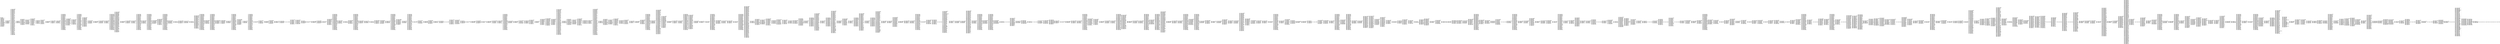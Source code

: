 digraph "graph.cfg.gv" {
	subgraph global {
		node [fontname=Courier fontsize=30.0 rank=same shape=box]
		block_0 [label="0: %00 = #0x1\l2: %01 = #0x40\l4: MSTORE(%01, %00)\l5: [NO_SSA] DUP1\l6: [NO_SSA] PUSH1\l8: [NO_SSA] DUP2\l9: [NO_SSA] MSTORE\la: [NO_SSA] PUSH1\lc: [NO_SSA] ADD\ld: [NO_SSA] PUSH2\l10: [NO_SSA] PUSH1\l12: [NO_SSA] SWAP2\l13: [NO_SSA] CODECOPY\l14: [NO_SSA] PUSH1\l16: [NO_SSA] PUSH2\l19: [NO_SSA] SWAP1\l1a: [NO_SSA] SWAP3\l1b: [NO_SSA] SWAP2\l1c: [NO_SSA] SWAP1\l1d: [NO_SSA] PUSH4\l22: [NO_SSA] AND\l23: [NO_SSA] JUMP\l"]
		block_24 [label="24: [NO_SSA] JUMPDEST\l25: [NO_SSA] SWAP1\l26: [NO_SSA] POP\l27: [NO_SSA] SWAP2\l28: [NO_SSA] SWAP1\l29: [NO_SSA] POP\l2a: [NO_SSA] JUMP\l"]
		block_2b [label="2b: [NO_SSA] JUMPDEST\l2c: [NO_SSA] PUSH1\l2e: [NO_SSA] PUSH1\l30: [NO_SSA] DUP1\l31: [NO_SSA] SLOAD\l32: [NO_SSA] PUSH1\l34: [NO_SSA] DUP2\l35: [NO_SSA] PUSH1\l37: [NO_SSA] AND\l38: [NO_SSA] ISZERO\l39: [NO_SSA] PUSH2\l3c: [NO_SSA] MUL\l3d: [NO_SSA] SUB\l3e: [NO_SSA] AND\l3f: [NO_SSA] PUSH1\l41: [NO_SSA] SWAP1\l42: [NO_SSA] DIV\l43: [NO_SSA] DUP1\l44: [NO_SSA] PUSH1\l46: [NO_SSA] ADD\l47: [NO_SSA] PUSH1\l49: [NO_SSA] DUP1\l4a: [NO_SSA] SWAP2\l4b: [NO_SSA] DIV\l4c: [NO_SSA] MUL\l4d: [NO_SSA] PUSH1\l4f: [NO_SSA] ADD\l50: [NO_SSA] PUSH1\l52: [NO_SSA] MLOAD\l53: [NO_SSA] SWAP1\l54: [NO_SSA] DUP2\l55: [NO_SSA] ADD\l56: [NO_SSA] PUSH1\l58: [NO_SSA] MSTORE\l59: [NO_SSA] DUP1\l5a: [NO_SSA] SWAP3\l5b: [NO_SSA] SWAP2\l5c: [NO_SSA] SWAP1\l5d: [NO_SSA] DUP2\l5e: [NO_SSA] DUP2\l5f: [NO_SSA] MSTORE\l60: [NO_SSA] PUSH1\l62: [NO_SSA] ADD\l63: [NO_SSA] DUP3\l64: [NO_SSA] DUP1\l65: [NO_SSA] SLOAD\l66: [NO_SSA] PUSH1\l68: [NO_SSA] DUP2\l69: [NO_SSA] PUSH1\l6b: [NO_SSA] AND\l6c: [NO_SSA] ISZERO\l6d: [NO_SSA] PUSH2\l70: [NO_SSA] MUL\l71: [NO_SSA] SUB\l72: [NO_SSA] AND\l73: [NO_SSA] PUSH1\l75: [NO_SSA] SWAP1\l76: [NO_SSA] DIV\l77: [NO_SSA] DUP1\l78: [NO_SSA] ISZERO\l79: [NO_SSA] PUSH2\l7c: [NO_SSA] JUMPI\l"]
		block_7d [label="7d: [NO_SSA] DUP1\l7e: [NO_SSA] PUSH1\l80: [NO_SSA] LT\l81: [NO_SSA] PUSH2\l84: [NO_SSA] JUMPI\l"]
		block_85 [label="85: [NO_SSA] PUSH2\l88: [NO_SSA] DUP1\l89: [NO_SSA] DUP4\l8a: [NO_SSA] SLOAD\l8b: [NO_SSA] DIV\l8c: [NO_SSA] MUL\l8d: [NO_SSA] DUP4\l8e: [NO_SSA] MSTORE\l8f: [NO_SSA] SWAP2\l90: [NO_SSA] PUSH1\l92: [NO_SSA] ADD\l93: [NO_SSA] SWAP2\l94: [NO_SSA] PUSH2\l97: [NO_SSA] JUMP\l"]
		block_98 [label="98: [NO_SSA] JUMPDEST\l99: [NO_SSA] DUP3\l9a: [NO_SSA] ADD\l9b: [NO_SSA] SWAP2\l9c: [NO_SSA] SWAP1\l9d: [NO_SSA] PUSH1\l9f: [NO_SSA] MSTORE\la0: [NO_SSA] PUSH1\la2: [NO_SSA] PUSH1\la4: [NO_SSA] SHA3\la5: [NO_SSA] SWAP1\l"]
		block_a6 [label="a6: [NO_SSA] JUMPDEST\la7: [NO_SSA] DUP2\la8: [NO_SSA] SLOAD\la9: [NO_SSA] DUP2\laa: [NO_SSA] MSTORE\lab: [NO_SSA] SWAP1\lac: [NO_SSA] PUSH1\lae: [NO_SSA] ADD\laf: [NO_SSA] SWAP1\lb0: [NO_SSA] PUSH1\lb2: [NO_SSA] ADD\lb3: [NO_SSA] DUP1\lb4: [NO_SSA] DUP4\lb5: [NO_SSA] GT\lb6: [NO_SSA] PUSH2\lb9: [NO_SSA] JUMPI\l"]
		block_ba [label="ba: [NO_SSA] DUP3\lbb: [NO_SSA] SWAP1\lbc: [NO_SSA] SUB\lbd: [NO_SSA] PUSH1\lbf: [NO_SSA] AND\lc0: [NO_SSA] DUP3\lc1: [NO_SSA] ADD\lc2: [NO_SSA] SWAP2\l"]
		block_c3 [label="c3: [NO_SSA] JUMPDEST\lc4: [NO_SSA] POP\lc5: [NO_SSA] POP\lc6: [NO_SSA] POP\lc7: [NO_SSA] POP\lc8: [NO_SSA] POP\lc9: [NO_SSA] SWAP1\lca: [NO_SSA] POP\lcb: [NO_SSA] SWAP1\lcc: [NO_SSA] JUMP\l"]
		block_cd [label="cd: [NO_SSA] JUMPDEST\lce: [NO_SSA] PUSH2\ld1: [NO_SSA] PUSH2\ld4: [NO_SSA] JUMP\l"]
		block_d5 [label="d5: [NO_SSA] JUMPDEST\ld6: [NO_SSA] PUSH20\leb: [NO_SSA] AND\lec: [NO_SSA] PUSH2\lef: [NO_SSA] PUSH2\lf2: [NO_SSA] JUMP\l"]
		block_f3 [label="f3: [NO_SSA] JUMPDEST\lf4: [NO_SSA] PUSH20\l109: [NO_SSA] AND\l10a: [NO_SSA] EQ\l10b: [NO_SSA] PUSH2\l10e: [NO_SSA] JUMPI\l"]
		block_10f [label="10f: [NO_SSA] PUSH1\l111: [NO_SSA] MLOAD\l112: [NO_SSA] PUSH32\l133: [NO_SSA] DUP2\l134: [NO_SSA] MSTORE\l135: [NO_SSA] PUSH1\l137: [NO_SSA] ADD\l138: [NO_SSA] DUP1\l139: [NO_SSA] DUP1\l13a: [NO_SSA] PUSH1\l13c: [NO_SSA] ADD\l13d: [NO_SSA] DUP3\l13e: [NO_SSA] DUP2\l13f: [NO_SSA] SUB\l140: [NO_SSA] DUP3\l141: [NO_SSA] MSTORE\l142: [NO_SSA] PUSH1\l144: [NO_SSA] DUP2\l145: [NO_SSA] MSTORE\l146: [NO_SSA] PUSH1\l148: [NO_SSA] ADD\l149: [NO_SSA] DUP1\l14a: [NO_SSA] PUSH32\l16b: [NO_SSA] DUP2\l16c: [NO_SSA] MSTORE\l16d: [NO_SSA] POP\l16e: [NO_SSA] PUSH1\l170: [NO_SSA] ADD\l171: [NO_SSA] SWAP2\l172: [NO_SSA] POP\l173: [NO_SSA] POP\l174: [NO_SSA] PUSH1\l176: [NO_SSA] MLOAD\l177: [NO_SSA] DUP1\l178: [NO_SSA] SWAP2\l179: [NO_SSA] SUB\l17a: [NO_SSA] SWAP1\l17b: [NO_SSA] REVERT\l"]
		block_17c [label="17c: [NO_SSA] JUMPDEST\l17d: [NO_SSA] DUP2\l17e: [NO_SSA] PUSH1\l180: [NO_SSA] DUP2\l181: [NO_SSA] SWAP1\l182: [NO_SSA] SSTORE\l183: [NO_SSA] POP\l184: [NO_SSA] DUP1\l185: [NO_SSA] PUSH1\l187: [NO_SSA] DUP2\l188: [NO_SSA] SWAP1\l189: [NO_SSA] SSTORE\l18a: [NO_SSA] POP\l18b: [NO_SSA] POP\l18c: [NO_SSA] POP\l18d: [NO_SSA] JUMP\l"]
		block_18e [label="18e: [NO_SSA] JUMPDEST\l18f: [NO_SSA] PUSH1\l191: [NO_SSA] DUP1\l192: [NO_SSA] PUSH20\l1a7: [NO_SSA] AND\l1a8: [NO_SSA] DUP3\l1a9: [NO_SSA] PUSH20\l1be: [NO_SSA] AND\l1bf: [NO_SSA] EQ\l1c0: [NO_SSA] ISZERO\l1c1: [NO_SSA] PUSH2\l1c4: [NO_SSA] JUMPI\l"]
		block_1c5 [label="1c5: [NO_SSA] PUSH1\l1c7: [NO_SSA] MLOAD\l1c8: [NO_SSA] PUSH32\l1e9: [NO_SSA] DUP2\l1ea: [NO_SSA] MSTORE\l1eb: [NO_SSA] PUSH1\l1ed: [NO_SSA] ADD\l1ee: [NO_SSA] DUP1\l1ef: [NO_SSA] DUP1\l1f0: [NO_SSA] PUSH1\l1f2: [NO_SSA] ADD\l1f3: [NO_SSA] DUP3\l1f4: [NO_SSA] DUP2\l1f5: [NO_SSA] SUB\l1f6: [NO_SSA] DUP3\l1f7: [NO_SSA] MSTORE\l1f8: [NO_SSA] PUSH1\l1fa: [NO_SSA] DUP2\l1fb: [NO_SSA] MSTORE\l1fc: [NO_SSA] PUSH1\l1fe: [NO_SSA] ADD\l1ff: [NO_SSA] DUP1\l200: [NO_SSA] PUSH2\l203: [NO_SSA] PUSH1\l205: [NO_SSA] SWAP2\l206: [NO_SSA] CODECOPY\l207: [NO_SSA] PUSH1\l209: [NO_SSA] ADD\l20a: [NO_SSA] SWAP2\l20b: [NO_SSA] POP\l20c: [NO_SSA] POP\l20d: [NO_SSA] PUSH1\l20f: [NO_SSA] MLOAD\l210: [NO_SSA] DUP1\l211: [NO_SSA] SWAP2\l212: [NO_SSA] SUB\l213: [NO_SSA] SWAP1\l214: [NO_SSA] REVERT\l"]
		block_215 [label="215: [NO_SSA] JUMPDEST\l216: [NO_SSA] PUSH2\l219: [NO_SSA] PUSH1\l21b: [NO_SSA] PUSH1\l21d: [NO_SSA] DUP5\l21e: [NO_SSA] PUSH20\l233: [NO_SSA] AND\l234: [NO_SSA] PUSH20\l249: [NO_SSA] AND\l24a: [NO_SSA] DUP2\l24b: [NO_SSA] MSTORE\l24c: [NO_SSA] PUSH1\l24e: [NO_SSA] ADD\l24f: [NO_SSA] SWAP1\l250: [NO_SSA] DUP2\l251: [NO_SSA] MSTORE\l252: [NO_SSA] PUSH1\l254: [NO_SSA] ADD\l255: [NO_SSA] PUSH1\l257: [NO_SSA] SHA3\l258: [NO_SSA] PUSH2\l25b: [NO_SSA] JUMP\l"]
		block_25c [label="25c: [NO_SSA] JUMPDEST\l25d: [NO_SSA] SWAP1\l25e: [NO_SSA] POP\l25f: [NO_SSA] SWAP2\l260: [NO_SSA] SWAP1\l261: [NO_SSA] POP\l262: [NO_SSA] JUMP\l"]
		block_263 [label="263: [NO_SSA] JUMPDEST\l264: [NO_SSA] PUSH2\l267: [NO_SSA] PUSH2\l26a: [NO_SSA] JUMP\l"]
		block_26b [label="26b: [NO_SSA] JUMPDEST\l26c: [NO_SSA] PUSH20\l281: [NO_SSA] AND\l282: [NO_SSA] PUSH2\l285: [NO_SSA] PUSH2\l288: [NO_SSA] JUMP\l"]
		block_289 [label="289: [NO_SSA] JUMPDEST\l28a: [NO_SSA] PUSH20\l29f: [NO_SSA] AND\l2a0: [NO_SSA] EQ\l2a1: [NO_SSA] PUSH2\l2a4: [NO_SSA] JUMPI\l"]
		block_2a5 [label="2a5: [NO_SSA] PUSH1\l2a7: [NO_SSA] MLOAD\l2a8: [NO_SSA] PUSH32\l2c9: [NO_SSA] DUP2\l2ca: [NO_SSA] MSTORE\l2cb: [NO_SSA] PUSH1\l2cd: [NO_SSA] ADD\l2ce: [NO_SSA] DUP1\l2cf: [NO_SSA] DUP1\l2d0: [NO_SSA] PUSH1\l2d2: [NO_SSA] ADD\l2d3: [NO_SSA] DUP3\l2d4: [NO_SSA] DUP2\l2d5: [NO_SSA] SUB\l2d6: [NO_SSA] DUP3\l2d7: [NO_SSA] MSTORE\l2d8: [NO_SSA] PUSH1\l2da: [NO_SSA] DUP2\l2db: [NO_SSA] MSTORE\l2dc: [NO_SSA] PUSH1\l2de: [NO_SSA] ADD\l2df: [NO_SSA] DUP1\l2e0: [NO_SSA] PUSH32\l301: [NO_SSA] DUP2\l302: [NO_SSA] MSTORE\l303: [NO_SSA] POP\l304: [NO_SSA] PUSH1\l306: [NO_SSA] ADD\l307: [NO_SSA] SWAP2\l308: [NO_SSA] POP\l309: [NO_SSA] POP\l30a: [NO_SSA] PUSH1\l30c: [NO_SSA] MLOAD\l30d: [NO_SSA] DUP1\l30e: [NO_SSA] SWAP2\l30f: [NO_SSA] SUB\l310: [NO_SSA] SWAP1\l311: [NO_SSA] REVERT\l"]
		block_312 [label="312: [NO_SSA] JUMPDEST\l313: [NO_SSA] PUSH1\l315: [NO_SSA] PUSH20\l32a: [NO_SSA] AND\l32b: [NO_SSA] PUSH1\l32d: [NO_SSA] PUSH1\l32f: [NO_SSA] SWAP1\l330: [NO_SSA] SLOAD\l331: [NO_SSA] SWAP1\l332: [NO_SSA] PUSH2\l335: [NO_SSA] EXP\l336: [NO_SSA] SWAP1\l337: [NO_SSA] DIV\l338: [NO_SSA] PUSH20\l34d: [NO_SSA] AND\l34e: [NO_SSA] PUSH20\l363: [NO_SSA] AND\l364: [NO_SSA] PUSH32\l385: [NO_SSA] PUSH1\l387: [NO_SSA] MLOAD\l388: [NO_SSA] PUSH1\l38a: [NO_SSA] MLOAD\l38b: [NO_SSA] DUP1\l38c: [NO_SSA] SWAP2\l38d: [NO_SSA] SUB\l38e: [NO_SSA] SWAP1\l38f: [NO_SSA] LOG3\l390: [NO_SSA] PUSH1\l392: [NO_SSA] PUSH1\l394: [NO_SSA] PUSH1\l396: [NO_SSA] PUSH2\l399: [NO_SSA] EXP\l39a: [NO_SSA] DUP2\l39b: [NO_SSA] SLOAD\l39c: [NO_SSA] DUP2\l39d: [NO_SSA] PUSH20\l3b2: [NO_SSA] MUL\l3b3: [NO_SSA] NOT\l3b4: [NO_SSA] AND\l3b5: [NO_SSA] SWAP1\l3b6: [NO_SSA] DUP4\l3b7: [NO_SSA] PUSH20\l3cc: [NO_SSA] AND\l3cd: [NO_SSA] MUL\l3ce: [NO_SSA] OR\l3cf: [NO_SSA] SWAP1\l3d0: [NO_SSA] SSTORE\l3d1: [NO_SSA] POP\l3d2: [NO_SSA] JUMP\l"]
		block_3d3 [label="3d3: [NO_SSA] JUMPDEST\l3d4: [NO_SSA] PUSH2\l3d7: [NO_SSA] PUSH2\l3da: [NO_SSA] JUMP\l"]
		block_3db [label="3db: [NO_SSA] JUMPDEST\l3dc: [NO_SSA] PUSH20\l3f1: [NO_SSA] AND\l3f2: [NO_SSA] PUSH2\l3f5: [NO_SSA] PUSH2\l3f8: [NO_SSA] JUMP\l"]
		block_3f9 [label="3f9: [NO_SSA] JUMPDEST\l3fa: [NO_SSA] PUSH20\l40f: [NO_SSA] AND\l410: [NO_SSA] EQ\l411: [NO_SSA] PUSH2\l414: [NO_SSA] JUMPI\l"]
		block_415 [label="415: [NO_SSA] PUSH1\l417: [NO_SSA] MLOAD\l418: [NO_SSA] PUSH32\l439: [NO_SSA] DUP2\l43a: [NO_SSA] MSTORE\l43b: [NO_SSA] PUSH1\l43d: [NO_SSA] ADD\l43e: [NO_SSA] DUP1\l43f: [NO_SSA] DUP1\l440: [NO_SSA] PUSH1\l442: [NO_SSA] ADD\l443: [NO_SSA] DUP3\l444: [NO_SSA] DUP2\l445: [NO_SSA] SUB\l446: [NO_SSA] DUP3\l447: [NO_SSA] MSTORE\l448: [NO_SSA] PUSH1\l44a: [NO_SSA] DUP2\l44b: [NO_SSA] MSTORE\l44c: [NO_SSA] PUSH1\l44e: [NO_SSA] ADD\l44f: [NO_SSA] DUP1\l450: [NO_SSA] PUSH32\l471: [NO_SSA] DUP2\l472: [NO_SSA] MSTORE\l473: [NO_SSA] POP\l474: [NO_SSA] PUSH1\l476: [NO_SSA] ADD\l477: [NO_SSA] SWAP2\l478: [NO_SSA] POP\l479: [NO_SSA] POP\l47a: [NO_SSA] PUSH1\l47c: [NO_SSA] MLOAD\l47d: [NO_SSA] DUP1\l47e: [NO_SSA] SWAP2\l47f: [NO_SSA] SUB\l480: [NO_SSA] SWAP1\l481: [NO_SSA] REVERT\l"]
		block_482 [label="482: [NO_SSA] JUMPDEST\l483: [NO_SSA] PUSH1\l485: [NO_SSA] PUSH1\l487: [NO_SSA] SLOAD\l488: [NO_SSA] EQ\l489: [NO_SSA] PUSH2\l48c: [NO_SSA] JUMPI\l"]
		block_48d [label="48d: [NO_SSA] PUSH1\l48f: [NO_SSA] MLOAD\l490: [NO_SSA] PUSH32\l4b1: [NO_SSA] DUP2\l4b2: [NO_SSA] MSTORE\l4b3: [NO_SSA] PUSH1\l4b5: [NO_SSA] ADD\l4b6: [NO_SSA] DUP1\l4b7: [NO_SSA] DUP1\l4b8: [NO_SSA] PUSH1\l4ba: [NO_SSA] ADD\l4bb: [NO_SSA] DUP3\l4bc: [NO_SSA] DUP2\l4bd: [NO_SSA] SUB\l4be: [NO_SSA] DUP3\l4bf: [NO_SSA] MSTORE\l4c0: [NO_SSA] PUSH1\l4c2: [NO_SSA] DUP2\l4c3: [NO_SSA] MSTORE\l4c4: [NO_SSA] PUSH1\l4c6: [NO_SSA] ADD\l4c7: [NO_SSA] DUP1\l4c8: [NO_SSA] PUSH32\l4e9: [NO_SSA] DUP2\l4ea: [NO_SSA] MSTORE\l4eb: [NO_SSA] POP\l4ec: [NO_SSA] PUSH1\l4ee: [NO_SSA] ADD\l4ef: [NO_SSA] SWAP2\l4f0: [NO_SSA] POP\l4f1: [NO_SSA] POP\l4f2: [NO_SSA] PUSH1\l4f4: [NO_SSA] MLOAD\l4f5: [NO_SSA] DUP1\l4f6: [NO_SSA] SWAP2\l4f7: [NO_SSA] SUB\l4f8: [NO_SSA] SWAP1\l4f9: [NO_SSA] REVERT\l"]
		block_4fa [label="4fa: [NO_SSA] JUMPDEST\l4fb: [NO_SSA] NUMBER\l4fc: [NO_SSA] PUSH1\l4fe: [NO_SSA] DUP2\l4ff: [NO_SSA] SWAP1\l500: [NO_SSA] SSTORE\l501: [NO_SSA] POP\l502: [NO_SSA] JUMP\l"]
		block_503 [label="503: [NO_SSA] JUMPDEST\l504: [NO_SSA] PUSH1\l506: [NO_SSA] PUSH1\l508: [NO_SSA] SWAP1\l509: [NO_SSA] SLOAD\l50a: [NO_SSA] SWAP1\l50b: [NO_SSA] PUSH2\l50e: [NO_SSA] EXP\l50f: [NO_SSA] SWAP1\l510: [NO_SSA] DIV\l511: [NO_SSA] PUSH1\l513: [NO_SSA] AND\l514: [NO_SSA] PUSH2\l517: [NO_SSA] JUMPI\l"]
		block_518 [label="518: [NO_SSA] PUSH1\l51a: [NO_SSA] MLOAD\l51b: [NO_SSA] PUSH32\l53c: [NO_SSA] DUP2\l53d: [NO_SSA] MSTORE\l53e: [NO_SSA] PUSH1\l540: [NO_SSA] ADD\l541: [NO_SSA] DUP1\l542: [NO_SSA] DUP1\l543: [NO_SSA] PUSH1\l545: [NO_SSA] ADD\l546: [NO_SSA] DUP3\l547: [NO_SSA] DUP2\l548: [NO_SSA] SUB\l549: [NO_SSA] DUP3\l54a: [NO_SSA] MSTORE\l54b: [NO_SSA] PUSH1\l54d: [NO_SSA] DUP2\l54e: [NO_SSA] MSTORE\l54f: [NO_SSA] PUSH1\l551: [NO_SSA] ADD\l552: [NO_SSA] DUP1\l553: [NO_SSA] PUSH32\l574: [NO_SSA] DUP2\l575: [NO_SSA] MSTORE\l576: [NO_SSA] POP\l577: [NO_SSA] PUSH1\l579: [NO_SSA] ADD\l57a: [NO_SSA] SWAP2\l57b: [NO_SSA] POP\l57c: [NO_SSA] POP\l57d: [NO_SSA] PUSH1\l57f: [NO_SSA] MLOAD\l580: [NO_SSA] DUP1\l581: [NO_SSA] SWAP2\l582: [NO_SSA] SUB\l583: [NO_SSA] SWAP1\l584: [NO_SSA] REVERT\l"]
		block_585 [label="585: [NO_SSA] JUMPDEST\l586: [NO_SSA] PUSH1\l588: [NO_SSA] PUSH1\l58a: [NO_SSA] SLOAD\l58b: [NO_SSA] GT\l58c: [NO_SSA] PUSH2\l58f: [NO_SSA] JUMPI\l"]
		block_590 [label="590: [NO_SSA] PUSH1\l592: [NO_SSA] DUP1\l593: [NO_SSA] REVERT\l"]
		block_594 [label="594: [NO_SSA] JUMPDEST\l595: [NO_SSA] PUSH1\l597: [NO_SSA] SLOAD\l598: [NO_SSA] PUSH2\l59b: [NO_SSA] PUSH2\l59e: [NO_SSA] JUMP\l"]
		block_59f [label="59f: [NO_SSA] JUMPDEST\l5a0: [NO_SSA] GT\l5a1: [NO_SSA] ISZERO\l5a2: [NO_SSA] PUSH2\l5a5: [NO_SSA] JUMPI\l"]
		block_5a6 [label="5a6: [NO_SSA] PUSH1\l5a8: [NO_SSA] DUP1\l5a9: [NO_SSA] REVERT\l"]
		block_5aa [label="5aa: [NO_SSA] JUMPDEST\l5ab: [NO_SSA] PUSH1\l5ad: [NO_SSA] PUSH1\l5af: [NO_SSA] CALLER\l5b0: [NO_SSA] PUSH20\l5c5: [NO_SSA] AND\l5c6: [NO_SSA] PUSH20\l5db: [NO_SSA] AND\l5dc: [NO_SSA] DUP2\l5dd: [NO_SSA] MSTORE\l5de: [NO_SSA] PUSH1\l5e0: [NO_SSA] ADD\l5e1: [NO_SSA] SWAP1\l5e2: [NO_SSA] DUP2\l5e3: [NO_SSA] MSTORE\l5e4: [NO_SSA] PUSH1\l5e6: [NO_SSA] ADD\l5e7: [NO_SSA] PUSH1\l5e9: [NO_SSA] SHA3\l5ea: [NO_SSA] PUSH1\l5ec: [NO_SSA] SWAP1\l5ed: [NO_SSA] SLOAD\l5ee: [NO_SSA] SWAP1\l5ef: [NO_SSA] PUSH2\l5f2: [NO_SSA] EXP\l5f3: [NO_SSA] SWAP1\l5f4: [NO_SSA] DIV\l5f5: [NO_SSA] PUSH1\l5f7: [NO_SSA] AND\l5f8: [NO_SSA] PUSH2\l5fb: [NO_SSA] JUMPI\l"]
		block_5fc [label="5fc: [NO_SSA] PUSH1\l5fe: [NO_SSA] MLOAD\l5ff: [NO_SSA] PUSH32\l620: [NO_SSA] DUP2\l621: [NO_SSA] MSTORE\l622: [NO_SSA] PUSH1\l624: [NO_SSA] ADD\l625: [NO_SSA] DUP1\l626: [NO_SSA] DUP1\l627: [NO_SSA] PUSH1\l629: [NO_SSA] ADD\l62a: [NO_SSA] DUP3\l62b: [NO_SSA] DUP2\l62c: [NO_SSA] SUB\l62d: [NO_SSA] DUP3\l62e: [NO_SSA] MSTORE\l62f: [NO_SSA] PUSH1\l631: [NO_SSA] DUP2\l632: [NO_SSA] MSTORE\l633: [NO_SSA] PUSH1\l635: [NO_SSA] ADD\l636: [NO_SSA] DUP1\l637: [NO_SSA] PUSH32\l658: [NO_SSA] DUP2\l659: [NO_SSA] MSTORE\l65a: [NO_SSA] POP\l65b: [NO_SSA] PUSH1\l65d: [NO_SSA] ADD\l65e: [NO_SSA] SWAP2\l65f: [NO_SSA] POP\l660: [NO_SSA] POP\l661: [NO_SSA] PUSH1\l663: [NO_SSA] MLOAD\l664: [NO_SSA] DUP1\l665: [NO_SSA] SWAP2\l666: [NO_SSA] SUB\l667: [NO_SSA] SWAP1\l668: [NO_SSA] REVERT\l"]
		block_669 [label="669: [NO_SSA] JUMPDEST\l66a: [NO_SSA] PUSH1\l66c: [NO_SSA] SLOAD\l66d: [NO_SSA] DUP2\l66e: [NO_SSA] GT\l66f: [NO_SSA] ISZERO\l670: [NO_SSA] PUSH2\l673: [NO_SSA] JUMPI\l"]
		block_674 [label="674: [NO_SSA] PUSH1\l676: [NO_SSA] MLOAD\l677: [NO_SSA] PUSH32\l698: [NO_SSA] DUP2\l699: [NO_SSA] MSTORE\l69a: [NO_SSA] PUSH1\l69c: [NO_SSA] ADD\l69d: [NO_SSA] DUP1\l69e: [NO_SSA] DUP1\l69f: [NO_SSA] PUSH1\l6a1: [NO_SSA] ADD\l6a2: [NO_SSA] DUP3\l6a3: [NO_SSA] DUP2\l6a4: [NO_SSA] SUB\l6a5: [NO_SSA] DUP3\l6a6: [NO_SSA] MSTORE\l6a7: [NO_SSA] PUSH1\l6a9: [NO_SSA] DUP2\l6aa: [NO_SSA] MSTORE\l6ab: [NO_SSA] PUSH1\l6ad: [NO_SSA] ADD\l6ae: [NO_SSA] DUP1\l6af: [NO_SSA] PUSH32\l6d0: [NO_SSA] DUP2\l6d1: [NO_SSA] MSTORE\l6d2: [NO_SSA] POP\l6d3: [NO_SSA] PUSH1\l6d5: [NO_SSA] ADD\l6d6: [NO_SSA] SWAP2\l6d7: [NO_SSA] POP\l6d8: [NO_SSA] POP\l6d9: [NO_SSA] PUSH1\l6db: [NO_SSA] MLOAD\l6dc: [NO_SSA] DUP1\l6dd: [NO_SSA] SWAP2\l6de: [NO_SSA] SUB\l6df: [NO_SSA] SWAP1\l6e0: [NO_SSA] REVERT\l"]
		block_6e1 [label="6e1: [NO_SSA] JUMPDEST\l6e2: [NO_SSA] PUSH1\l6e4: [NO_SSA] SLOAD\l6e5: [NO_SSA] PUSH2\l6e8: [NO_SSA] DUP3\l6e9: [NO_SSA] PUSH2\l6ec: [NO_SSA] PUSH2\l6ef: [NO_SSA] JUMP\l"]
		block_6f0 [label="6f0: [NO_SSA] JUMPDEST\l6f1: [NO_SSA] PUSH2\l6f4: [NO_SSA] SWAP1\l6f5: [NO_SSA] SWAP2\l6f6: [NO_SSA] SWAP1\l6f7: [NO_SSA] PUSH4\l6fc: [NO_SSA] AND\l6fd: [NO_SSA] JUMP\l"]
		block_6fe [label="6fe: [NO_SSA] JUMPDEST\l6ff: [NO_SSA] GT\l700: [NO_SSA] ISZERO\l701: [NO_SSA] PUSH2\l704: [NO_SSA] JUMPI\l"]
		block_705 [label="705: [NO_SSA] PUSH1\l707: [NO_SSA] MLOAD\l708: [NO_SSA] PUSH32\l729: [NO_SSA] DUP2\l72a: [NO_SSA] MSTORE\l72b: [NO_SSA] PUSH1\l72d: [NO_SSA] ADD\l72e: [NO_SSA] DUP1\l72f: [NO_SSA] DUP1\l730: [NO_SSA] PUSH1\l732: [NO_SSA] ADD\l733: [NO_SSA] DUP3\l734: [NO_SSA] DUP2\l735: [NO_SSA] SUB\l736: [NO_SSA] DUP3\l737: [NO_SSA] MSTORE\l738: [NO_SSA] PUSH1\l73a: [NO_SSA] DUP2\l73b: [NO_SSA] MSTORE\l73c: [NO_SSA] PUSH1\l73e: [NO_SSA] ADD\l73f: [NO_SSA] DUP1\l740: [NO_SSA] PUSH2\l743: [NO_SSA] PUSH1\l745: [NO_SSA] SWAP2\l746: [NO_SSA] CODECOPY\l747: [NO_SSA] PUSH1\l749: [NO_SSA] ADD\l74a: [NO_SSA] SWAP2\l74b: [NO_SSA] POP\l74c: [NO_SSA] POP\l74d: [NO_SSA] PUSH1\l74f: [NO_SSA] MLOAD\l750: [NO_SSA] DUP1\l751: [NO_SSA] SWAP2\l752: [NO_SSA] SUB\l753: [NO_SSA] SWAP1\l754: [NO_SSA] REVERT\l"]
		block_755 [label="755: [NO_SSA] JUMPDEST\l756: [NO_SSA] CALLVALUE\l757: [NO_SSA] PUSH2\l75a: [NO_SSA] DUP3\l75b: [NO_SSA] PUSH1\l75d: [NO_SSA] SLOAD\l75e: [NO_SSA] PUSH2\l761: [NO_SSA] SWAP1\l762: [NO_SSA] SWAP2\l763: [NO_SSA] SWAP1\l764: [NO_SSA] PUSH4\l769: [NO_SSA] AND\l76a: [NO_SSA] JUMP\l"]
		block_76b [label="76b: [NO_SSA] JUMPDEST\l76c: [NO_SSA] GT\l76d: [NO_SSA] ISZERO\l76e: [NO_SSA] PUSH2\l771: [NO_SSA] JUMPI\l"]
		block_772 [label="772: [NO_SSA] PUSH1\l774: [NO_SSA] MLOAD\l775: [NO_SSA] PUSH32\l796: [NO_SSA] DUP2\l797: [NO_SSA] MSTORE\l798: [NO_SSA] PUSH1\l79a: [NO_SSA] ADD\l79b: [NO_SSA] DUP1\l79c: [NO_SSA] DUP1\l79d: [NO_SSA] PUSH1\l79f: [NO_SSA] ADD\l7a0: [NO_SSA] DUP3\l7a1: [NO_SSA] DUP2\l7a2: [NO_SSA] SUB\l7a3: [NO_SSA] DUP3\l7a4: [NO_SSA] MSTORE\l7a5: [NO_SSA] PUSH1\l7a7: [NO_SSA] DUP2\l7a8: [NO_SSA] MSTORE\l7a9: [NO_SSA] PUSH1\l7ab: [NO_SSA] ADD\l7ac: [NO_SSA] DUP1\l7ad: [NO_SSA] PUSH32\l7ce: [NO_SSA] DUP2\l7cf: [NO_SSA] MSTORE\l7d0: [NO_SSA] POP\l7d1: [NO_SSA] PUSH1\l7d3: [NO_SSA] ADD\l7d4: [NO_SSA] SWAP2\l7d5: [NO_SSA] POP\l7d6: [NO_SSA] POP\l7d7: [NO_SSA] PUSH1\l7d9: [NO_SSA] MLOAD\l7da: [NO_SSA] DUP1\l7db: [NO_SSA] SWAP2\l7dc: [NO_SSA] SUB\l7dd: [NO_SSA] SWAP1\l7de: [NO_SSA] REVERT\l"]
		block_7df [label="7df: [NO_SSA] JUMPDEST\l7e0: [NO_SSA] PUSH1\l"]
		block_7e2 [label="7e2: [NO_SSA] JUMPDEST\l7e3: [NO_SSA] DUP2\l7e4: [NO_SSA] DUP2\l7e5: [NO_SSA] LT\l7e6: [NO_SSA] ISZERO\l7e7: [NO_SSA] PUSH2\l7ea: [NO_SSA] JUMPI\l"]
		block_7eb [label="7eb: [NO_SSA] PUSH1\l7ed: [NO_SSA] PUSH2\l7f0: [NO_SSA] PUSH2\l7f3: [NO_SSA] JUMP\l"]
		block_7f4 [label="7f4: [NO_SSA] JUMPDEST\l7f5: [NO_SSA] SWAP1\l7f6: [NO_SSA] POP\l7f7: [NO_SSA] PUSH1\l7f9: [NO_SSA] SLOAD\l7fa: [NO_SSA] PUSH2\l7fd: [NO_SSA] PUSH2\l800: [NO_SSA] JUMP\l"]
		block_801 [label="801: [NO_SSA] JUMPDEST\l802: [NO_SSA] GT\l803: [NO_SSA] PUSH2\l806: [NO_SSA] JUMPI\l"]
		block_807 [label="807: [NO_SSA] PUSH2\l80a: [NO_SSA] CALLER\l80b: [NO_SSA] DUP3\l80c: [NO_SSA] PUSH2\l80f: [NO_SSA] JUMP\l"]
		block_810 [label="810: [NO_SSA] JUMPDEST\l"]
		block_811 [label="811: [NO_SSA] JUMPDEST\l812: [NO_SSA] POP\l813: [NO_SSA] DUP1\l814: [NO_SSA] DUP1\l815: [NO_SSA] PUSH1\l817: [NO_SSA] ADD\l818: [NO_SSA] SWAP2\l819: [NO_SSA] POP\l81a: [NO_SSA] POP\l81b: [NO_SSA] PUSH2\l81e: [NO_SSA] JUMP\l"]
		block_81f [label="81f: [NO_SSA] JUMPDEST\l820: [NO_SSA] POP\l821: [NO_SSA] PUSH1\l823: [NO_SSA] PUSH1\l825: [NO_SSA] SLOAD\l826: [NO_SSA] EQ\l827: [NO_SSA] DUP1\l828: [NO_SSA] ISZERO\l829: [NO_SSA] PUSH2\l82c: [NO_SSA] JUMPI\l"]
		block_82d [label="82d: [NO_SSA] POP\l82e: [NO_SSA] PUSH1\l830: [NO_SSA] SLOAD\l831: [NO_SSA] PUSH2\l834: [NO_SSA] PUSH2\l837: [NO_SSA] JUMP\l"]
		block_838 [label="838: [NO_SSA] JUMPDEST\l839: [NO_SSA] EQ\l"]
		block_83a [label="83a: [NO_SSA] JUMPDEST\l83b: [NO_SSA] ISZERO\l83c: [NO_SSA] PUSH2\l83f: [NO_SSA] JUMPI\l"]
		block_840 [label="840: [NO_SSA] NUMBER\l841: [NO_SSA] PUSH1\l843: [NO_SSA] DUP2\l844: [NO_SSA] SWAP1\l845: [NO_SSA] SSTORE\l846: [NO_SSA] POP\l"]
		block_847 [label="847: [NO_SSA] JUMPDEST\l848: [NO_SSA] POP\l849: [NO_SSA] JUMP\l"]
		block_84a [label="84a: [NO_SSA] JUMPDEST\l84b: [NO_SSA] PUSH1\l84d: [NO_SSA] PUSH1\l84f: [NO_SSA] SWAP1\l850: [NO_SSA] SLOAD\l851: [NO_SSA] SWAP1\l852: [NO_SSA] PUSH2\l855: [NO_SSA] EXP\l856: [NO_SSA] SWAP1\l857: [NO_SSA] DIV\l858: [NO_SSA] PUSH1\l85a: [NO_SSA] AND\l85b: [NO_SSA] PUSH2\l85e: [NO_SSA] JUMPI\l"]
		block_85f [label="85f: [NO_SSA] PUSH1\l861: [NO_SSA] MLOAD\l862: [NO_SSA] PUSH32\l883: [NO_SSA] DUP2\l884: [NO_SSA] MSTORE\l885: [NO_SSA] PUSH1\l887: [NO_SSA] ADD\l888: [NO_SSA] DUP1\l889: [NO_SSA] DUP1\l88a: [NO_SSA] PUSH1\l88c: [NO_SSA] ADD\l88d: [NO_SSA] DUP3\l88e: [NO_SSA] DUP2\l88f: [NO_SSA] SUB\l890: [NO_SSA] DUP3\l891: [NO_SSA] MSTORE\l892: [NO_SSA] PUSH1\l894: [NO_SSA] DUP2\l895: [NO_SSA] MSTORE\l896: [NO_SSA] PUSH1\l898: [NO_SSA] ADD\l899: [NO_SSA] DUP1\l89a: [NO_SSA] PUSH32\l8bb: [NO_SSA] DUP2\l8bc: [NO_SSA] MSTORE\l8bd: [NO_SSA] POP\l8be: [NO_SSA] PUSH1\l8c0: [NO_SSA] ADD\l8c1: [NO_SSA] SWAP2\l8c2: [NO_SSA] POP\l8c3: [NO_SSA] POP\l8c4: [NO_SSA] PUSH1\l8c6: [NO_SSA] MLOAD\l8c7: [NO_SSA] DUP1\l8c8: [NO_SSA] SWAP2\l8c9: [NO_SSA] SUB\l8ca: [NO_SSA] SWAP1\l8cb: [NO_SSA] REVERT\l"]
		block_8cc [label="8cc: [NO_SSA] JUMPDEST\l8cd: [NO_SSA] PUSH1\l8cf: [NO_SSA] PUSH1\l8d1: [NO_SSA] SLOAD\l8d2: [NO_SSA] GT\l8d3: [NO_SSA] PUSH2\l8d6: [NO_SSA] JUMPI\l"]
		block_8d7 [label="8d7: [NO_SSA] PUSH1\l8d9: [NO_SSA] DUP1\l8da: [NO_SSA] REVERT\l"]
		block_8db [label="8db: [NO_SSA] JUMPDEST\l8dc: [NO_SSA] PUSH1\l8de: [NO_SSA] SLOAD\l8df: [NO_SSA] DUP2\l8e0: [NO_SSA] GT\l8e1: [NO_SSA] ISZERO\l8e2: [NO_SSA] PUSH2\l8e5: [NO_SSA] JUMPI\l"]
		block_8e6 [label="8e6: [NO_SSA] PUSH1\l8e8: [NO_SSA] MLOAD\l8e9: [NO_SSA] PUSH32\l90a: [NO_SSA] DUP2\l90b: [NO_SSA] MSTORE\l90c: [NO_SSA] PUSH1\l90e: [NO_SSA] ADD\l90f: [NO_SSA] DUP1\l910: [NO_SSA] DUP1\l911: [NO_SSA] PUSH1\l913: [NO_SSA] ADD\l914: [NO_SSA] DUP3\l915: [NO_SSA] DUP2\l916: [NO_SSA] SUB\l917: [NO_SSA] DUP3\l918: [NO_SSA] MSTORE\l919: [NO_SSA] PUSH1\l91b: [NO_SSA] DUP2\l91c: [NO_SSA] MSTORE\l91d: [NO_SSA] PUSH1\l91f: [NO_SSA] ADD\l920: [NO_SSA] DUP1\l921: [NO_SSA] PUSH32\l942: [NO_SSA] DUP2\l943: [NO_SSA] MSTORE\l944: [NO_SSA] POP\l945: [NO_SSA] PUSH1\l947: [NO_SSA] ADD\l948: [NO_SSA] SWAP2\l949: [NO_SSA] POP\l94a: [NO_SSA] POP\l94b: [NO_SSA] PUSH1\l94d: [NO_SSA] MLOAD\l94e: [NO_SSA] DUP1\l94f: [NO_SSA] SWAP2\l950: [NO_SSA] SUB\l951: [NO_SSA] SWAP1\l952: [NO_SSA] REVERT\l"]
		block_953 [label="953: [NO_SSA] JUMPDEST\l954: [NO_SSA] PUSH1\l956: [NO_SSA] SLOAD\l957: [NO_SSA] PUSH2\l95a: [NO_SSA] PUSH2\l95d: [NO_SSA] JUMP\l"]
		block_95e [label="95e: [NO_SSA] JUMPDEST\l95f: [NO_SSA] GT\l960: [NO_SSA] ISZERO\l961: [NO_SSA] PUSH2\l964: [NO_SSA] JUMPI\l"]
		block_965 [label="965: [NO_SSA] PUSH1\l967: [NO_SSA] DUP1\l968: [NO_SSA] REVERT\l"]
		block_969 [label="969: [NO_SSA] JUMPDEST\l96a: [NO_SSA] PUSH1\l96c: [NO_SSA] SLOAD\l96d: [NO_SSA] PUSH2\l970: [NO_SSA] DUP3\l971: [NO_SSA] PUSH2\l974: [NO_SSA] PUSH2\l977: [NO_SSA] JUMP\l"]
		block_978 [label="978: [NO_SSA] JUMPDEST\l979: [NO_SSA] PUSH2\l97c: [NO_SSA] SWAP1\l97d: [NO_SSA] SWAP2\l97e: [NO_SSA] SWAP1\l97f: [NO_SSA] PUSH4\l984: [NO_SSA] AND\l985: [NO_SSA] JUMP\l"]
		block_986 [label="986: [NO_SSA] JUMPDEST\l987: [NO_SSA] GT\l988: [NO_SSA] ISZERO\l989: [NO_SSA] PUSH2\l98c: [NO_SSA] JUMPI\l"]
		block_98d [label="98d: [NO_SSA] PUSH1\l98f: [NO_SSA] MLOAD\l990: [NO_SSA] PUSH32\l9b1: [NO_SSA] DUP2\l9b2: [NO_SSA] MSTORE\l9b3: [NO_SSA] PUSH1\l9b5: [NO_SSA] ADD\l9b6: [NO_SSA] DUP1\l9b7: [NO_SSA] DUP1\l9b8: [NO_SSA] PUSH1\l9ba: [NO_SSA] ADD\l9bb: [NO_SSA] DUP3\l9bc: [NO_SSA] DUP2\l9bd: [NO_SSA] SUB\l9be: [NO_SSA] DUP3\l9bf: [NO_SSA] MSTORE\l9c0: [NO_SSA] PUSH1\l9c2: [NO_SSA] DUP2\l9c3: [NO_SSA] MSTORE\l9c4: [NO_SSA] PUSH1\l9c6: [NO_SSA] ADD\l9c7: [NO_SSA] DUP1\l9c8: [NO_SSA] PUSH2\l9cb: [NO_SSA] PUSH1\l9cd: [NO_SSA] SWAP2\l9ce: [NO_SSA] CODECOPY\l9cf: [NO_SSA] PUSH1\l9d1: [NO_SSA] ADD\l9d2: [NO_SSA] SWAP2\l9d3: [NO_SSA] POP\l9d4: [NO_SSA] POP\l9d5: [NO_SSA] PUSH1\l9d7: [NO_SSA] MLOAD\l9d8: [NO_SSA] DUP1\l9d9: [NO_SSA] SWAP2\l9da: [NO_SSA] SUB\l9db: [NO_SSA] SWAP1\l9dc: [NO_SSA] REVERT\l"]
		block_9dd [label="9dd: [NO_SSA] JUMPDEST\l9de: [NO_SSA] CALLVALUE\l9df: [NO_SSA] PUSH2\l9e2: [NO_SSA] DUP3\l9e3: [NO_SSA] PUSH1\l9e5: [NO_SSA] SLOAD\l9e6: [NO_SSA] PUSH2\l9e9: [NO_SSA] SWAP1\l9ea: [NO_SSA] SWAP2\l9eb: [NO_SSA] SWAP1\l9ec: [NO_SSA] PUSH4\l9f1: [NO_SSA] AND\l9f2: [NO_SSA] JUMP\l"]
		block_9f3 [label="9f3: [NO_SSA] JUMPDEST\l9f4: [NO_SSA] GT\l9f5: [NO_SSA] ISZERO\l9f6: [NO_SSA] PUSH2\l9f9: [NO_SSA] JUMPI\l"]
		block_9fa [label="9fa: [NO_SSA] PUSH1\l9fc: [NO_SSA] MLOAD\l9fd: [NO_SSA] PUSH32\la1e: [NO_SSA] DUP2\la1f: [NO_SSA] MSTORE\la20: [NO_SSA] PUSH1\la22: [NO_SSA] ADD\la23: [NO_SSA] DUP1\la24: [NO_SSA] DUP1\la25: [NO_SSA] PUSH1\la27: [NO_SSA] ADD\la28: [NO_SSA] DUP3\la29: [NO_SSA] DUP2\la2a: [NO_SSA] SUB\la2b: [NO_SSA] DUP3\la2c: [NO_SSA] MSTORE\la2d: [NO_SSA] PUSH1\la2f: [NO_SSA] DUP2\la30: [NO_SSA] MSTORE\la31: [NO_SSA] PUSH1\la33: [NO_SSA] ADD\la34: [NO_SSA] DUP1\la35: [NO_SSA] PUSH32\la56: [NO_SSA] DUP2\la57: [NO_SSA] MSTORE\la58: [NO_SSA] POP\la59: [NO_SSA] PUSH1\la5b: [NO_SSA] ADD\la5c: [NO_SSA] SWAP2\la5d: [NO_SSA] POP\la5e: [NO_SSA] POP\la5f: [NO_SSA] PUSH1\la61: [NO_SSA] MLOAD\la62: [NO_SSA] DUP1\la63: [NO_SSA] SWAP2\la64: [NO_SSA] SUB\la65: [NO_SSA] SWAP1\la66: [NO_SSA] REVERT\l"]
		block_a67 [label="a67: [NO_SSA] JUMPDEST\la68: [NO_SSA] PUSH1\l"]
		block_a6a [label="a6a: [NO_SSA] JUMPDEST\la6b: [NO_SSA] DUP2\la6c: [NO_SSA] DUP2\la6d: [NO_SSA] LT\la6e: [NO_SSA] ISZERO\la6f: [NO_SSA] PUSH2\la72: [NO_SSA] JUMPI\l"]
		block_a73 [label="a73: [NO_SSA] PUSH1\la75: [NO_SSA] PUSH2\la78: [NO_SSA] PUSH2\la7b: [NO_SSA] JUMP\l"]
		block_a7c [label="a7c: [NO_SSA] JUMPDEST\la7d: [NO_SSA] SWAP1\la7e: [NO_SSA] POP\la7f: [NO_SSA] PUSH1\la81: [NO_SSA] SLOAD\la82: [NO_SSA] PUSH2\la85: [NO_SSA] PUSH2\la88: [NO_SSA] JUMP\l"]
		block_a89 [label="a89: [NO_SSA] JUMPDEST\la8a: [NO_SSA] GT\la8b: [NO_SSA] PUSH2\la8e: [NO_SSA] JUMPI\l"]
		block_a8f [label="a8f: [NO_SSA] PUSH2\la92: [NO_SSA] CALLER\la93: [NO_SSA] DUP3\la94: [NO_SSA] PUSH2\la97: [NO_SSA] JUMP\l"]
		block_a98 [label="a98: [NO_SSA] JUMPDEST\l"]
		block_a99 [label="a99: [NO_SSA] JUMPDEST\la9a: [NO_SSA] POP\la9b: [NO_SSA] DUP1\la9c: [NO_SSA] DUP1\la9d: [NO_SSA] PUSH1\la9f: [NO_SSA] ADD\laa0: [NO_SSA] SWAP2\laa1: [NO_SSA] POP\laa2: [NO_SSA] POP\laa3: [NO_SSA] PUSH2\laa6: [NO_SSA] JUMP\l"]
		block_aa7 [label="aa7: [NO_SSA] JUMPDEST\laa8: [NO_SSA] POP\laa9: [NO_SSA] PUSH1\laab: [NO_SSA] PUSH1\laad: [NO_SSA] SLOAD\laae: [NO_SSA] EQ\laaf: [NO_SSA] DUP1\lab0: [NO_SSA] ISZERO\lab1: [NO_SSA] PUSH2\lab4: [NO_SSA] JUMPI\l"]
		block_ab5 [label="ab5: [NO_SSA] POP\lab6: [NO_SSA] PUSH1\lab8: [NO_SSA] SLOAD\lab9: [NO_SSA] PUSH2\labc: [NO_SSA] PUSH2\labf: [NO_SSA] JUMP\l"]
		block_ac0 [label="ac0: [NO_SSA] JUMPDEST\lac1: [NO_SSA] EQ\l"]
		block_ac2 [label="ac2: [NO_SSA] JUMPDEST\lac3: [NO_SSA] ISZERO\lac4: [NO_SSA] PUSH2\lac7: [NO_SSA] JUMPI\l"]
		block_ac8 [label="ac8: [NO_SSA] NUMBER\lac9: [NO_SSA] PUSH1\lacb: [NO_SSA] DUP2\lacc: [NO_SSA] SWAP1\lacd: [NO_SSA] SSTORE\lace: [NO_SSA] POP\l"]
		block_acf [label="acf: [NO_SSA] JUMPDEST\lad0: [NO_SSA] POP\lad1: [NO_SSA] JUMP\l"]
		block_ad2 [label="ad2: [NO_SSA] JUMPDEST\lad3: [NO_SSA] PUSH2\lad6: [NO_SSA] PUSH2\lad9: [NO_SSA] JUMP\l"]
		block_ada [label="ada: [NO_SSA] JUMPDEST\ladb: [NO_SSA] PUSH20\laf0: [NO_SSA] AND\laf1: [NO_SSA] PUSH2\laf4: [NO_SSA] PUSH2\laf7: [NO_SSA] JUMP\l"]
		block_af8 [label="af8: [NO_SSA] JUMPDEST\laf9: [NO_SSA] PUSH20\lb0e: [NO_SSA] AND\lb0f: [NO_SSA] EQ\lb10: [NO_SSA] PUSH2\lb13: [NO_SSA] JUMPI\l"]
		block_b14 [label="b14: [NO_SSA] PUSH1\lb16: [NO_SSA] MLOAD\lb17: [NO_SSA] PUSH32\lb38: [NO_SSA] DUP2\lb39: [NO_SSA] MSTORE\lb3a: [NO_SSA] PUSH1\lb3c: [NO_SSA] ADD\lb3d: [NO_SSA] DUP1\lb3e: [NO_SSA] DUP1\lb3f: [NO_SSA] PUSH1\lb41: [NO_SSA] ADD\lb42: [NO_SSA] DUP3\lb43: [NO_SSA] DUP2\lb44: [NO_SSA] SUB\lb45: [NO_SSA] DUP3\lb46: [NO_SSA] MSTORE\lb47: [NO_SSA] PUSH1\lb49: [NO_SSA] DUP2\lb4a: [NO_SSA] MSTORE\lb4b: [NO_SSA] PUSH1\lb4d: [NO_SSA] ADD\lb4e: [NO_SSA] DUP1\lb4f: [NO_SSA] PUSH32\lb70: [NO_SSA] DUP2\lb71: [NO_SSA] MSTORE\lb72: [NO_SSA] POP\lb73: [NO_SSA] PUSH1\lb75: [NO_SSA] ADD\lb76: [NO_SSA] SWAP2\lb77: [NO_SSA] POP\lb78: [NO_SSA] POP\lb79: [NO_SSA] PUSH1\lb7b: [NO_SSA] MLOAD\lb7c: [NO_SSA] DUP1\lb7d: [NO_SSA] SWAP2\lb7e: [NO_SSA] SUB\lb7f: [NO_SSA] SWAP1\lb80: [NO_SSA] REVERT\l"]
		block_b81 [label="b81: [NO_SSA] JUMPDEST\lb82: [NO_SSA] PUSH1\lb84: [NO_SSA] PUSH2\lb87: [NO_SSA] PUSH2\lb8a: [NO_SSA] JUMP\l"]
		block_b8b [label="b8b: [NO_SSA] JUMPDEST\lb8c: [NO_SSA] SWAP1\lb8d: [NO_SSA] POP\lb8e: [NO_SSA] PUSH1\l"]
		block_b90 [label="b90: [NO_SSA] JUMPDEST\lb91: [NO_SSA] PUSH1\lb93: [NO_SSA] DUP2\lb94: [NO_SSA] LT\lb95: [NO_SSA] ISZERO\lb96: [NO_SSA] PUSH2\lb99: [NO_SSA] JUMPI\l"]
		block_b9a [label="b9a: [NO_SSA] PUSH2\lb9d: [NO_SSA] CALLER\lb9e: [NO_SSA] DUP3\lb9f: [NO_SSA] DUP5\lba0: [NO_SSA] ADD\lba1: [NO_SSA] PUSH2\lba4: [NO_SSA] JUMP\l"]
		block_ba5 [label="ba5: [NO_SSA] JUMPDEST\lba6: [NO_SSA] DUP1\lba7: [NO_SSA] DUP1\lba8: [NO_SSA] PUSH1\lbaa: [NO_SSA] ADD\lbab: [NO_SSA] SWAP2\lbac: [NO_SSA] POP\lbad: [NO_SSA] POP\lbae: [NO_SSA] PUSH2\lbb1: [NO_SSA] JUMP\l"]
		block_bb2 [label="bb2: [NO_SSA] JUMPDEST\lbb3: [NO_SSA] POP\lbb4: [NO_SSA] POP\lbb5: [NO_SSA] JUMP\l"]
		block_bb6 [label="bb6: [NO_SSA] JUMPDEST\lbb7: [NO_SSA] PUSH1\lbb9: [NO_SSA] PUSH1\lbbb: [NO_SSA] SWAP1\lbbc: [NO_SSA] SLOAD\lbbd: [NO_SSA] SWAP1\lbbe: [NO_SSA] PUSH2\lbc1: [NO_SSA] EXP\lbc2: [NO_SSA] SWAP1\lbc3: [NO_SSA] DIV\lbc4: [NO_SSA] PUSH1\lbc6: [NO_SSA] AND\lbc7: [NO_SSA] DUP2\lbc8: [NO_SSA] JUMP\l"]
		block_bc9 [label="bc9: [NO_SSA] JUMPDEST\lbca: [NO_SSA] PUSH1\lbcc: [NO_SSA] PUSH1\lbce: [NO_SSA] PUSH1\lbd0: [NO_SSA] SWAP1\lbd1: [NO_SSA] SLOAD\lbd2: [NO_SSA] SWAP1\lbd3: [NO_SSA] PUSH2\lbd6: [NO_SSA] EXP\lbd7: [NO_SSA] SWAP1\lbd8: [NO_SSA] DIV\lbd9: [NO_SSA] PUSH20\lbee: [NO_SSA] AND\lbef: [NO_SSA] SWAP1\lbf0: [NO_SSA] POP\lbf1: [NO_SSA] SWAP1\lbf2: [NO_SSA] JUMP\l"]
		block_bf3 [label="bf3: [NO_SSA] JUMPDEST\lbf4: [NO_SSA] PUSH1\lbf6: [NO_SSA] PUSH1\lbf8: [NO_SSA] SWAP1\lbf9: [NO_SSA] SLOAD\lbfa: [NO_SSA] SWAP1\lbfb: [NO_SSA] PUSH2\lbfe: [NO_SSA] EXP\lbff: [NO_SSA] SWAP1\lc00: [NO_SSA] DIV\lc01: [NO_SSA] PUSH1\lc03: [NO_SSA] AND\lc04: [NO_SSA] DUP2\lc05: [NO_SSA] JUMP\l"]
		block_c06 [label="c06: [NO_SSA] JUMPDEST\lc07: [NO_SSA] PUSH1\lc09: [NO_SSA] DUP1\lc0a: [NO_SSA] SLOAD\lc0b: [NO_SSA] PUSH1\lc0d: [NO_SSA] DUP2\lc0e: [NO_SSA] PUSH1\lc10: [NO_SSA] AND\lc11: [NO_SSA] ISZERO\lc12: [NO_SSA] PUSH2\lc15: [NO_SSA] MUL\lc16: [NO_SSA] SUB\lc17: [NO_SSA] AND\lc18: [NO_SSA] PUSH1\lc1a: [NO_SSA] SWAP1\lc1b: [NO_SSA] DIV\lc1c: [NO_SSA] DUP1\lc1d: [NO_SSA] PUSH1\lc1f: [NO_SSA] ADD\lc20: [NO_SSA] PUSH1\lc22: [NO_SSA] DUP1\lc23: [NO_SSA] SWAP2\lc24: [NO_SSA] DIV\lc25: [NO_SSA] MUL\lc26: [NO_SSA] PUSH1\lc28: [NO_SSA] ADD\lc29: [NO_SSA] PUSH1\lc2b: [NO_SSA] MLOAD\lc2c: [NO_SSA] SWAP1\lc2d: [NO_SSA] DUP2\lc2e: [NO_SSA] ADD\lc2f: [NO_SSA] PUSH1\lc31: [NO_SSA] MSTORE\lc32: [NO_SSA] DUP1\lc33: [NO_SSA] SWAP3\lc34: [NO_SSA] SWAP2\lc35: [NO_SSA] SWAP1\lc36: [NO_SSA] DUP2\lc37: [NO_SSA] DUP2\lc38: [NO_SSA] MSTORE\lc39: [NO_SSA] PUSH1\lc3b: [NO_SSA] ADD\lc3c: [NO_SSA] DUP3\lc3d: [NO_SSA] DUP1\lc3e: [NO_SSA] SLOAD\lc3f: [NO_SSA] PUSH1\lc41: [NO_SSA] DUP2\lc42: [NO_SSA] PUSH1\lc44: [NO_SSA] AND\lc45: [NO_SSA] ISZERO\lc46: [NO_SSA] PUSH2\lc49: [NO_SSA] MUL\lc4a: [NO_SSA] SUB\lc4b: [NO_SSA] AND\lc4c: [NO_SSA] PUSH1\lc4e: [NO_SSA] SWAP1\lc4f: [NO_SSA] DIV\lc50: [NO_SSA] DUP1\lc51: [NO_SSA] ISZERO\lc52: [NO_SSA] PUSH2\lc55: [NO_SSA] JUMPI\l"]
		block_c56 [label="c56: [NO_SSA] DUP1\lc57: [NO_SSA] PUSH1\lc59: [NO_SSA] LT\lc5a: [NO_SSA] PUSH2\lc5d: [NO_SSA] JUMPI\l"]
		block_c5e [label="c5e: [NO_SSA] PUSH2\lc61: [NO_SSA] DUP1\lc62: [NO_SSA] DUP4\lc63: [NO_SSA] SLOAD\lc64: [NO_SSA] DIV\lc65: [NO_SSA] MUL\lc66: [NO_SSA] DUP4\lc67: [NO_SSA] MSTORE\lc68: [NO_SSA] SWAP2\lc69: [NO_SSA] PUSH1\lc6b: [NO_SSA] ADD\lc6c: [NO_SSA] SWAP2\lc6d: [NO_SSA] PUSH2\lc70: [NO_SSA] JUMP\l"]
		block_c71 [label="c71: [NO_SSA] JUMPDEST\lc72: [NO_SSA] DUP3\lc73: [NO_SSA] ADD\lc74: [NO_SSA] SWAP2\lc75: [NO_SSA] SWAP1\lc76: [NO_SSA] PUSH1\lc78: [NO_SSA] MSTORE\lc79: [NO_SSA] PUSH1\lc7b: [NO_SSA] PUSH1\lc7d: [NO_SSA] SHA3\lc7e: [NO_SSA] SWAP1\l"]
		block_c7f [label="c7f: [NO_SSA] JUMPDEST\lc80: [NO_SSA] DUP2\lc81: [NO_SSA] SLOAD\lc82: [NO_SSA] DUP2\lc83: [NO_SSA] MSTORE\lc84: [NO_SSA] SWAP1\lc85: [NO_SSA] PUSH1\lc87: [NO_SSA] ADD\lc88: [NO_SSA] SWAP1\lc89: [NO_SSA] PUSH1\lc8b: [NO_SSA] ADD\lc8c: [NO_SSA] DUP1\lc8d: [NO_SSA] DUP4\lc8e: [NO_SSA] GT\lc8f: [NO_SSA] PUSH2\lc92: [NO_SSA] JUMPI\l"]
		block_c93 [label="c93: [NO_SSA] DUP3\lc94: [NO_SSA] SWAP1\lc95: [NO_SSA] SUB\lc96: [NO_SSA] PUSH1\lc98: [NO_SSA] AND\lc99: [NO_SSA] DUP3\lc9a: [NO_SSA] ADD\lc9b: [NO_SSA] SWAP2\l"]
		block_c9c [label="c9c: [NO_SSA] JUMPDEST\lc9d: [NO_SSA] POP\lc9e: [NO_SSA] POP\lc9f: [NO_SSA] POP\lca0: [NO_SSA] POP\lca1: [NO_SSA] POP\lca2: [NO_SSA] DUP2\lca3: [NO_SSA] JUMP\l"]
		block_ca4 [label="ca4: [NO_SSA] JUMPDEST\lca5: [NO_SSA] PUSH1\lca7: [NO_SSA] PUSH1\lca9: [NO_SSA] DUP1\lcaa: [NO_SSA] SLOAD\lcab: [NO_SSA] PUSH1\lcad: [NO_SSA] DUP2\lcae: [NO_SSA] PUSH1\lcb0: [NO_SSA] AND\lcb1: [NO_SSA] ISZERO\lcb2: [NO_SSA] PUSH2\lcb5: [NO_SSA] MUL\lcb6: [NO_SSA] SUB\lcb7: [NO_SSA] AND\lcb8: [NO_SSA] PUSH1\lcba: [NO_SSA] SWAP1\lcbb: [NO_SSA] DIV\lcbc: [NO_SSA] DUP1\lcbd: [NO_SSA] PUSH1\lcbf: [NO_SSA] ADD\lcc0: [NO_SSA] PUSH1\lcc2: [NO_SSA] DUP1\lcc3: [NO_SSA] SWAP2\lcc4: [NO_SSA] DIV\lcc5: [NO_SSA] MUL\lcc6: [NO_SSA] PUSH1\lcc8: [NO_SSA] ADD\lcc9: [NO_SSA] PUSH1\lccb: [NO_SSA] MLOAD\lccc: [NO_SSA] SWAP1\lccd: [NO_SSA] DUP2\lcce: [NO_SSA] ADD\lccf: [NO_SSA] PUSH1\lcd1: [NO_SSA] MSTORE\lcd2: [NO_SSA] DUP1\lcd3: [NO_SSA] SWAP3\lcd4: [NO_SSA] SWAP2\lcd5: [NO_SSA] SWAP1\lcd6: [NO_SSA] DUP2\lcd7: [NO_SSA] DUP2\lcd8: [NO_SSA] MSTORE\lcd9: [NO_SSA] PUSH1\lcdb: [NO_SSA] ADD\lcdc: [NO_SSA] DUP3\lcdd: [NO_SSA] DUP1\lcde: [NO_SSA] SLOAD\lcdf: [NO_SSA] PUSH1\lce1: [NO_SSA] DUP2\lce2: [NO_SSA] PUSH1\lce4: [NO_SSA] AND\lce5: [NO_SSA] ISZERO\lce6: [NO_SSA] PUSH2\lce9: [NO_SSA] MUL\lcea: [NO_SSA] SUB\lceb: [NO_SSA] AND\lcec: [NO_SSA] PUSH1\lcee: [NO_SSA] SWAP1\lcef: [NO_SSA] DIV\lcf0: [NO_SSA] DUP1\lcf1: [NO_SSA] ISZERO\lcf2: [NO_SSA] PUSH2\lcf5: [NO_SSA] JUMPI\l"]
		block_cf6 [label="cf6: [NO_SSA] DUP1\lcf7: [NO_SSA] PUSH1\lcf9: [NO_SSA] LT\lcfa: [NO_SSA] PUSH2\lcfd: [NO_SSA] JUMPI\l"]
		block_cfe [label="cfe: [NO_SSA] PUSH2\ld01: [NO_SSA] DUP1\ld02: [NO_SSA] DUP4\ld03: [NO_SSA] SLOAD\ld04: [NO_SSA] DIV\ld05: [NO_SSA] MUL\ld06: [NO_SSA] DUP4\ld07: [NO_SSA] MSTORE\ld08: [NO_SSA] SWAP2\ld09: [NO_SSA] PUSH1\ld0b: [NO_SSA] ADD\ld0c: [NO_SSA] SWAP2\ld0d: [NO_SSA] PUSH2\ld10: [NO_SSA] JUMP\l"]
		block_d11 [label="d11: [NO_SSA] JUMPDEST\ld12: [NO_SSA] DUP3\ld13: [NO_SSA] ADD\ld14: [NO_SSA] SWAP2\ld15: [NO_SSA] SWAP1\ld16: [NO_SSA] PUSH1\ld18: [NO_SSA] MSTORE\ld19: [NO_SSA] PUSH1\ld1b: [NO_SSA] PUSH1\ld1d: [NO_SSA] SHA3\ld1e: [NO_SSA] SWAP1\l"]
		block_d1f [label="d1f: [NO_SSA] JUMPDEST\ld20: [NO_SSA] DUP2\ld21: [NO_SSA] SLOAD\ld22: [NO_SSA] DUP2\ld23: [NO_SSA] MSTORE\ld24: [NO_SSA] SWAP1\ld25: [NO_SSA] PUSH1\ld27: [NO_SSA] ADD\ld28: [NO_SSA] SWAP1\ld29: [NO_SSA] PUSH1\ld2b: [NO_SSA] ADD\ld2c: [NO_SSA] DUP1\ld2d: [NO_SSA] DUP4\ld2e: [NO_SSA] GT\ld2f: [NO_SSA] PUSH2\ld32: [NO_SSA] JUMPI\l"]
		block_d33 [label="d33: [NO_SSA] DUP3\ld34: [NO_SSA] SWAP1\ld35: [NO_SSA] SUB\ld36: [NO_SSA] PUSH1\ld38: [NO_SSA] AND\ld39: [NO_SSA] DUP3\ld3a: [NO_SSA] ADD\ld3b: [NO_SSA] SWAP2\l"]
		block_d3c [label="d3c: [NO_SSA] JUMPDEST\ld3d: [NO_SSA] POP\ld3e: [NO_SSA] POP\ld3f: [NO_SSA] POP\ld40: [NO_SSA] POP\ld41: [NO_SSA] POP\ld42: [NO_SSA] SWAP1\ld43: [NO_SSA] POP\ld44: [NO_SSA] SWAP1\ld45: [NO_SSA] JUMP\l"]
		block_d46 [label="d46: [NO_SSA] JUMPDEST\ld47: [NO_SSA] PUSH1\ld49: [NO_SSA] SLOAD\ld4a: [NO_SSA] DUP2\ld4b: [NO_SSA] JUMP\l"]
		block_d4c [label="d4c: [NO_SSA] JUMPDEST\ld4d: [NO_SSA] PUSH2\ld50: [NO_SSA] PUSH2\ld53: [NO_SSA] JUMP\l"]
		block_d54 [label="d54: [NO_SSA] JUMPDEST\ld55: [NO_SSA] PUSH20\ld6a: [NO_SSA] AND\ld6b: [NO_SSA] DUP3\ld6c: [NO_SSA] PUSH20\ld81: [NO_SSA] AND\ld82: [NO_SSA] EQ\ld83: [NO_SSA] ISZERO\ld84: [NO_SSA] PUSH2\ld87: [NO_SSA] JUMPI\l"]
		block_d88 [label="d88: [NO_SSA] PUSH1\ld8a: [NO_SSA] MLOAD\ld8b: [NO_SSA] PUSH32\ldac: [NO_SSA] DUP2\ldad: [NO_SSA] MSTORE\ldae: [NO_SSA] PUSH1\ldb0: [NO_SSA] ADD\ldb1: [NO_SSA] DUP1\ldb2: [NO_SSA] DUP1\ldb3: [NO_SSA] PUSH1\ldb5: [NO_SSA] ADD\ldb6: [NO_SSA] DUP3\ldb7: [NO_SSA] DUP2\ldb8: [NO_SSA] SUB\ldb9: [NO_SSA] DUP3\ldba: [NO_SSA] MSTORE\ldbb: [NO_SSA] PUSH1\ldbd: [NO_SSA] DUP2\ldbe: [NO_SSA] MSTORE\ldbf: [NO_SSA] PUSH1\ldc1: [NO_SSA] ADD\ldc2: [NO_SSA] DUP1\ldc3: [NO_SSA] PUSH32\lde4: [NO_SSA] DUP2\lde5: [NO_SSA] MSTORE\lde6: [NO_SSA] POP\lde7: [NO_SSA] PUSH1\lde9: [NO_SSA] ADD\ldea: [NO_SSA] SWAP2\ldeb: [NO_SSA] POP\ldec: [NO_SSA] POP\lded: [NO_SSA] PUSH1\ldef: [NO_SSA] MLOAD\ldf0: [NO_SSA] DUP1\ldf1: [NO_SSA] SWAP2\ldf2: [NO_SSA] SUB\ldf3: [NO_SSA] SWAP1\ldf4: [NO_SSA] REVERT\l"]
		block_df5 [label="df5: [NO_SSA] JUMPDEST\ldf6: [NO_SSA] DUP1\ldf7: [NO_SSA] PUSH1\ldf9: [NO_SSA] PUSH1\ldfb: [NO_SSA] PUSH2\ldfe: [NO_SSA] PUSH2\le01: [NO_SSA] JUMP\l"]
		block_e02 [label="e02: [NO_SSA] JUMPDEST\le03: [NO_SSA] PUSH20\le18: [NO_SSA] AND\le19: [NO_SSA] PUSH20\le2e: [NO_SSA] AND\le2f: [NO_SSA] DUP2\le30: [NO_SSA] MSTORE\le31: [NO_SSA] PUSH1\le33: [NO_SSA] ADD\le34: [NO_SSA] SWAP1\le35: [NO_SSA] DUP2\le36: [NO_SSA] MSTORE\le37: [NO_SSA] PUSH1\le39: [NO_SSA] ADD\le3a: [NO_SSA] PUSH1\le3c: [NO_SSA] SHA3\le3d: [NO_SSA] PUSH1\le3f: [NO_SSA] DUP5\le40: [NO_SSA] PUSH20\le55: [NO_SSA] AND\le56: [NO_SSA] PUSH20\le6b: [NO_SSA] AND\le6c: [NO_SSA] DUP2\le6d: [NO_SSA] MSTORE\le6e: [NO_SSA] PUSH1\le70: [NO_SSA] ADD\le71: [NO_SSA] SWAP1\le72: [NO_SSA] DUP2\le73: [NO_SSA] MSTORE\le74: [NO_SSA] PUSH1\le76: [NO_SSA] ADD\le77: [NO_SSA] PUSH1\le79: [NO_SSA] SHA3\le7a: [NO_SSA] PUSH1\le7c: [NO_SSA] PUSH2\le7f: [NO_SSA] EXP\le80: [NO_SSA] DUP2\le81: [NO_SSA] SLOAD\le82: [NO_SSA] DUP2\le83: [NO_SSA] PUSH1\le85: [NO_SSA] MUL\le86: [NO_SSA] NOT\le87: [NO_SSA] AND\le88: [NO_SSA] SWAP1\le89: [NO_SSA] DUP4\le8a: [NO_SSA] ISZERO\le8b: [NO_SSA] ISZERO\le8c: [NO_SSA] MUL\le8d: [NO_SSA] OR\le8e: [NO_SSA] SWAP1\le8f: [NO_SSA] SSTORE\le90: [NO_SSA] POP\le91: [NO_SSA] DUP2\le92: [NO_SSA] PUSH20\lea7: [NO_SSA] AND\lea8: [NO_SSA] PUSH2\leab: [NO_SSA] PUSH2\leae: [NO_SSA] JUMP\l"]
		block_eaf [label="eaf: [NO_SSA] JUMPDEST\leb0: [NO_SSA] PUSH20\lec5: [NO_SSA] AND\lec6: [NO_SSA] PUSH32\lee7: [NO_SSA] DUP4\lee8: [NO_SSA] PUSH1\leea: [NO_SSA] MLOAD\leeb: [NO_SSA] DUP1\leec: [NO_SSA] DUP3\leed: [NO_SSA] ISZERO\leee: [NO_SSA] ISZERO\leef: [NO_SSA] DUP2\lef0: [NO_SSA] MSTORE\lef1: [NO_SSA] PUSH1\lef3: [NO_SSA] ADD\lef4: [NO_SSA] SWAP2\lef5: [NO_SSA] POP\lef6: [NO_SSA] POP\lef7: [NO_SSA] PUSH1\lef9: [NO_SSA] MLOAD\lefa: [NO_SSA] DUP1\lefb: [NO_SSA] SWAP2\lefc: [NO_SSA] SUB\lefd: [NO_SSA] SWAP1\lefe: [NO_SSA] LOG3\leff: [NO_SSA] POP\lf00: [NO_SSA] POP\lf01: [NO_SSA] JUMP\l"]
		block_f02 [label="f02: [NO_SSA] JUMPDEST\lf03: [NO_SSA] PUSH2\lf06: [NO_SSA] PUSH2\lf09: [NO_SSA] JUMP\l"]
		block_f0a [label="f0a: [NO_SSA] JUMPDEST\lf0b: [NO_SSA] PUSH20\lf20: [NO_SSA] AND\lf21: [NO_SSA] PUSH2\lf24: [NO_SSA] PUSH2\lf27: [NO_SSA] JUMP\l"]
		block_f28 [label="f28: [NO_SSA] JUMPDEST\lf29: [NO_SSA] PUSH20\lf3e: [NO_SSA] AND\lf3f: [NO_SSA] EQ\lf40: [NO_SSA] PUSH2\lf43: [NO_SSA] JUMPI\l"]
		block_f44 [label="f44: [NO_SSA] PUSH1\lf46: [NO_SSA] MLOAD\lf47: [NO_SSA] PUSH32\lf68: [NO_SSA] DUP2\lf69: [NO_SSA] MSTORE\lf6a: [NO_SSA] PUSH1\lf6c: [NO_SSA] ADD\lf6d: [NO_SSA] DUP1\lf6e: [NO_SSA] DUP1\lf6f: [NO_SSA] PUSH1\lf71: [NO_SSA] ADD\lf72: [NO_SSA] DUP3\lf73: [NO_SSA] DUP2\lf74: [NO_SSA] SUB\lf75: [NO_SSA] DUP3\lf76: [NO_SSA] MSTORE\lf77: [NO_SSA] PUSH1\lf79: [NO_SSA] DUP2\lf7a: [NO_SSA] MSTORE\lf7b: [NO_SSA] PUSH1\lf7d: [NO_SSA] ADD\lf7e: [NO_SSA] DUP1\lf7f: [NO_SSA] PUSH32\lfa0: [NO_SSA] DUP2\lfa1: [NO_SSA] MSTORE\lfa2: [NO_SSA] POP\lfa3: [NO_SSA] PUSH1\lfa5: [NO_SSA] ADD\lfa6: [NO_SSA] SWAP2\lfa7: [NO_SSA] POP\lfa8: [NO_SSA] POP\lfa9: [NO_SSA] PUSH1\lfab: [NO_SSA] MLOAD\lfac: [NO_SSA] DUP1\lfad: [NO_SSA] SWAP2\lfae: [NO_SSA] SUB\lfaf: [NO_SSA] SWAP1\lfb0: [NO_SSA] REVERT\l"]
		block_fb1 [label="fb1: [NO_SSA] JUMPDEST\lfb2: [NO_SSA] PUSH1\lfb4: [NO_SSA] PUSH1\lfb6: [NO_SSA] SWAP1\lfb7: [NO_SSA] SLOAD\lfb8: [NO_SSA] SWAP1\lfb9: [NO_SSA] PUSH2\lfbc: [NO_SSA] EXP\lfbd: [NO_SSA] SWAP1\lfbe: [NO_SSA] DIV\lfbf: [NO_SSA] PUSH1\lfc1: [NO_SSA] AND\lfc2: [NO_SSA] ISZERO\lfc3: [NO_SSA] PUSH1\lfc5: [NO_SSA] PUSH1\lfc7: [NO_SSA] PUSH2\lfca: [NO_SSA] EXP\lfcb: [NO_SSA] DUP2\lfcc: [NO_SSA] SLOAD\lfcd: [NO_SSA] DUP2\lfce: [NO_SSA] PUSH1\lfd0: [NO_SSA] MUL\lfd1: [NO_SSA] NOT\lfd2: [NO_SSA] AND\lfd3: [NO_SSA] SWAP1\lfd4: [NO_SSA] DUP4\lfd5: [NO_SSA] ISZERO\lfd6: [NO_SSA] ISZERO\lfd7: [NO_SSA] MUL\lfd8: [NO_SSA] OR\lfd9: [NO_SSA] SWAP1\lfda: [NO_SSA] SSTORE\lfdb: [NO_SSA] POP\lfdc: [NO_SSA] JUMP\l"]
		block_fdd [label="fdd: [NO_SSA] JUMPDEST\lfde: [NO_SSA] PUSH2\lfe1: [NO_SSA] PUSH2\lfe4: [NO_SSA] PUSH2\lfe7: [NO_SSA] JUMP\l"]
		block_fe8 [label="fe8: [NO_SSA] JUMPDEST\lfe9: [NO_SSA] DUP4\lfea: [NO_SSA] PUSH2\lfed: [NO_SSA] JUMP\l"]
		block_fee [label="fee: [NO_SSA] JUMPDEST\lfef: [NO_SSA] PUSH2\lff2: [NO_SSA] JUMPI\l"]
		block_ff3 [label="ff3: [NO_SSA] PUSH1\lff5: [NO_SSA] MLOAD\lff6: [NO_SSA] PUSH32\l1017: [NO_SSA] DUP2\l1018: [NO_SSA] MSTORE\l1019: [NO_SSA] PUSH1\l101b: [NO_SSA] ADD\l101c: [NO_SSA] DUP1\l101d: [NO_SSA] DUP1\l101e: [NO_SSA] PUSH1\l1020: [NO_SSA] ADD\l1021: [NO_SSA] DUP3\l1022: [NO_SSA] DUP2\l1023: [NO_SSA] SUB\l1024: [NO_SSA] DUP3\l1025: [NO_SSA] MSTORE\l1026: [NO_SSA] PUSH1\l1028: [NO_SSA] DUP2\l1029: [NO_SSA] MSTORE\l102a: [NO_SSA] PUSH1\l102c: [NO_SSA] ADD\l102d: [NO_SSA] DUP1\l102e: [NO_SSA] PUSH2\l1031: [NO_SSA] PUSH1\l1033: [NO_SSA] SWAP2\l1034: [NO_SSA] CODECOPY\l1035: [NO_SSA] PUSH1\l1037: [NO_SSA] ADD\l1038: [NO_SSA] SWAP2\l1039: [NO_SSA] POP\l103a: [NO_SSA] POP\l103b: [NO_SSA] PUSH1\l103d: [NO_SSA] MLOAD\l103e: [NO_SSA] DUP1\l103f: [NO_SSA] SWAP2\l1040: [NO_SSA] SUB\l1041: [NO_SSA] SWAP1\l1042: [NO_SSA] REVERT\l"]
		block_1043 [label="1043: [NO_SSA] JUMPDEST\l1044: [NO_SSA] PUSH2\l1047: [NO_SSA] DUP5\l1048: [NO_SSA] DUP5\l1049: [NO_SSA] DUP5\l104a: [NO_SSA] DUP5\l104b: [NO_SSA] PUSH2\l104e: [NO_SSA] JUMP\l"]
		block_104f [label="104f: [NO_SSA] JUMPDEST\l1050: [NO_SSA] POP\l1051: [NO_SSA] POP\l1052: [NO_SSA] POP\l1053: [NO_SSA] POP\l1054: [NO_SSA] JUMP\l"]
		block_1055 [label="1055: [NO_SSA] JUMPDEST\l1056: [NO_SSA] PUSH1\l1058: [NO_SSA] PUSH2\l105b: [NO_SSA] DUP3\l105c: [NO_SSA] PUSH2\l105f: [NO_SSA] JUMP\l"]
		block_1060 [label="1060: [NO_SSA] JUMPDEST\l1061: [NO_SSA] PUSH2\l1064: [NO_SSA] JUMPI\l"]
		block_1065 [label="1065: [NO_SSA] PUSH1\l1067: [NO_SSA] MLOAD\l1068: [NO_SSA] PUSH32\l1089: [NO_SSA] DUP2\l108a: [NO_SSA] MSTORE\l108b: [NO_SSA] PUSH1\l108d: [NO_SSA] ADD\l108e: [NO_SSA] DUP1\l108f: [NO_SSA] DUP1\l1090: [NO_SSA] PUSH1\l1092: [NO_SSA] ADD\l1093: [NO_SSA] DUP3\l1094: [NO_SSA] DUP2\l1095: [NO_SSA] SUB\l1096: [NO_SSA] DUP3\l1097: [NO_SSA] MSTORE\l1098: [NO_SSA] PUSH1\l109a: [NO_SSA] DUP2\l109b: [NO_SSA] MSTORE\l109c: [NO_SSA] PUSH1\l109e: [NO_SSA] ADD\l109f: [NO_SSA] DUP1\l10a0: [NO_SSA] PUSH2\l10a3: [NO_SSA] PUSH1\l10a5: [NO_SSA] SWAP2\l10a6: [NO_SSA] CODECOPY\l10a7: [NO_SSA] PUSH1\l10a9: [NO_SSA] ADD\l10aa: [NO_SSA] SWAP2\l10ab: [NO_SSA] POP\l10ac: [NO_SSA] POP\l10ad: [NO_SSA] PUSH1\l10af: [NO_SSA] MLOAD\l10b0: [NO_SSA] DUP1\l10b1: [NO_SSA] SWAP2\l10b2: [NO_SSA] SUB\l10b3: [NO_SSA] SWAP1\l10b4: [NO_SSA] REVERT\l"]
		block_10b5 [label="10b5: [NO_SSA] JUMPDEST\l10b6: [NO_SSA] PUSH1\l10b8: [NO_SSA] PUSH1\l10ba: [NO_SSA] PUSH1\l10bc: [NO_SSA] DUP5\l10bd: [NO_SSA] DUP2\l10be: [NO_SSA] MSTORE\l10bf: [NO_SSA] PUSH1\l10c1: [NO_SSA] ADD\l10c2: [NO_SSA] SWAP1\l10c3: [NO_SSA] DUP2\l10c4: [NO_SSA] MSTORE\l10c5: [NO_SSA] PUSH1\l10c7: [NO_SSA] ADD\l10c8: [NO_SSA] PUSH1\l10ca: [NO_SSA] SHA3\l10cb: [NO_SSA] DUP1\l10cc: [NO_SSA] SLOAD\l10cd: [NO_SSA] PUSH1\l10cf: [NO_SSA] DUP2\l10d0: [NO_SSA] PUSH1\l10d2: [NO_SSA] AND\l10d3: [NO_SSA] ISZERO\l10d4: [NO_SSA] PUSH2\l10d7: [NO_SSA] MUL\l10d8: [NO_SSA] SUB\l10d9: [NO_SSA] AND\l10da: [NO_SSA] PUSH1\l10dc: [NO_SSA] SWAP1\l10dd: [NO_SSA] DIV\l10de: [NO_SSA] DUP1\l10df: [NO_SSA] PUSH1\l10e1: [NO_SSA] ADD\l10e2: [NO_SSA] PUSH1\l10e4: [NO_SSA] DUP1\l10e5: [NO_SSA] SWAP2\l10e6: [NO_SSA] DIV\l10e7: [NO_SSA] MUL\l10e8: [NO_SSA] PUSH1\l10ea: [NO_SSA] ADD\l10eb: [NO_SSA] PUSH1\l10ed: [NO_SSA] MLOAD\l10ee: [NO_SSA] SWAP1\l10ef: [NO_SSA] DUP2\l10f0: [NO_SSA] ADD\l10f1: [NO_SSA] PUSH1\l10f3: [NO_SSA] MSTORE\l10f4: [NO_SSA] DUP1\l10f5: [NO_SSA] SWAP3\l10f6: [NO_SSA] SWAP2\l10f7: [NO_SSA] SWAP1\l10f8: [NO_SSA] DUP2\l10f9: [NO_SSA] DUP2\l10fa: [NO_SSA] MSTORE\l10fb: [NO_SSA] PUSH1\l10fd: [NO_SSA] ADD\l10fe: [NO_SSA] DUP3\l10ff: [NO_SSA] DUP1\l1100: [NO_SSA] SLOAD\l1101: [NO_SSA] PUSH1\l1103: [NO_SSA] DUP2\l1104: [NO_SSA] PUSH1\l1106: [NO_SSA] AND\l1107: [NO_SSA] ISZERO\l1108: [NO_SSA] PUSH2\l110b: [NO_SSA] MUL\l110c: [NO_SSA] SUB\l110d: [NO_SSA] AND\l110e: [NO_SSA] PUSH1\l1110: [NO_SSA] SWAP1\l1111: [NO_SSA] DIV\l1112: [NO_SSA] DUP1\l1113: [NO_SSA] ISZERO\l1114: [NO_SSA] PUSH2\l1117: [NO_SSA] JUMPI\l"]
		block_1118 [label="1118: [NO_SSA] DUP1\l1119: [NO_SSA] PUSH1\l111b: [NO_SSA] LT\l111c: [NO_SSA] PUSH2\l111f: [NO_SSA] JUMPI\l"]
		block_1120 [label="1120: [NO_SSA] PUSH2\l1123: [NO_SSA] DUP1\l1124: [NO_SSA] DUP4\l1125: [NO_SSA] SLOAD\l1126: [NO_SSA] DIV\l1127: [NO_SSA] MUL\l1128: [NO_SSA] DUP4\l1129: [NO_SSA] MSTORE\l112a: [NO_SSA] SWAP2\l112b: [NO_SSA] PUSH1\l112d: [NO_SSA] ADD\l112e: [NO_SSA] SWAP2\l112f: [NO_SSA] PUSH2\l1132: [NO_SSA] JUMP\l"]
		block_1133 [label="1133: [NO_SSA] JUMPDEST\l1134: [NO_SSA] DUP3\l1135: [NO_SSA] ADD\l1136: [NO_SSA] SWAP2\l1137: [NO_SSA] SWAP1\l1138: [NO_SSA] PUSH1\l113a: [NO_SSA] MSTORE\l113b: [NO_SSA] PUSH1\l113d: [NO_SSA] PUSH1\l113f: [NO_SSA] SHA3\l1140: [NO_SSA] SWAP1\l"]
		block_1141 [label="1141: [NO_SSA] JUMPDEST\l1142: [NO_SSA] DUP2\l1143: [NO_SSA] SLOAD\l1144: [NO_SSA] DUP2\l1145: [NO_SSA] MSTORE\l1146: [NO_SSA] SWAP1\l1147: [NO_SSA] PUSH1\l1149: [NO_SSA] ADD\l114a: [NO_SSA] SWAP1\l114b: [NO_SSA] PUSH1\l114d: [NO_SSA] ADD\l114e: [NO_SSA] DUP1\l114f: [NO_SSA] DUP4\l1150: [NO_SSA] GT\l1151: [NO_SSA] PUSH2\l1154: [NO_SSA] JUMPI\l"]
		block_1155 [label="1155: [NO_SSA] DUP3\l1156: [NO_SSA] SWAP1\l1157: [NO_SSA] SUB\l1158: [NO_SSA] PUSH1\l115a: [NO_SSA] AND\l115b: [NO_SSA] DUP3\l115c: [NO_SSA] ADD\l115d: [NO_SSA] SWAP2\l"]
		block_115e [label="115e: [NO_SSA] JUMPDEST\l115f: [NO_SSA] POP\l1160: [NO_SSA] POP\l1161: [NO_SSA] POP\l1162: [NO_SSA] POP\l1163: [NO_SSA] POP\l1164: [NO_SSA] SWAP1\l1165: [NO_SSA] POP\l1166: [NO_SSA] PUSH1\l1168: [NO_SSA] PUSH2\l116b: [NO_SSA] PUSH2\l116e: [NO_SSA] JUMP\l"]
		block_116f [label="116f: [NO_SSA] JUMPDEST\l1170: [NO_SSA] SWAP1\l1171: [NO_SSA] POP\l1172: [NO_SSA] PUSH1\l1174: [NO_SSA] DUP2\l1175: [NO_SSA] MLOAD\l1176: [NO_SSA] EQ\l1177: [NO_SSA] ISZERO\l1178: [NO_SSA] PUSH2\l117b: [NO_SSA] JUMPI\l"]
		block_117c [label="117c: [NO_SSA] DUP2\l117d: [NO_SSA] SWAP3\l117e: [NO_SSA] POP\l117f: [NO_SSA] POP\l1180: [NO_SSA] POP\l1181: [NO_SSA] PUSH2\l1184: [NO_SSA] JUMP\l"]
		block_1185 [label="1185: [NO_SSA] JUMPDEST\l1186: [NO_SSA] PUSH1\l1188: [NO_SSA] DUP3\l1189: [NO_SSA] MLOAD\l118a: [NO_SSA] GT\l118b: [NO_SSA] ISZERO\l118c: [NO_SSA] PUSH2\l118f: [NO_SSA] JUMPI\l"]
		block_1190 [label="1190: [NO_SSA] DUP1\l1191: [NO_SSA] DUP3\l1192: [NO_SSA] PUSH1\l1194: [NO_SSA] MLOAD\l1195: [NO_SSA] PUSH1\l1197: [NO_SSA] ADD\l1198: [NO_SSA] DUP1\l1199: [NO_SSA] DUP4\l119a: [NO_SSA] DUP1\l119b: [NO_SSA] MLOAD\l119c: [NO_SSA] SWAP1\l119d: [NO_SSA] PUSH1\l119f: [NO_SSA] ADD\l11a0: [NO_SSA] SWAP1\l11a1: [NO_SSA] DUP1\l11a2: [NO_SSA] DUP4\l11a3: [NO_SSA] DUP4\l"]
		block_11a4 [label="11a4: [NO_SSA] JUMPDEST\l11a5: [NO_SSA] PUSH1\l11a7: [NO_SSA] DUP4\l11a8: [NO_SSA] LT\l11a9: [NO_SSA] PUSH2\l11ac: [NO_SSA] JUMPI\l"]
		block_11ad [label="11ad: [NO_SSA] DUP1\l11ae: [NO_SSA] MLOAD\l11af: [NO_SSA] DUP3\l11b0: [NO_SSA] MSTORE\l11b1: [NO_SSA] PUSH1\l11b3: [NO_SSA] DUP3\l11b4: [NO_SSA] ADD\l11b5: [NO_SSA] SWAP2\l11b6: [NO_SSA] POP\l11b7: [NO_SSA] PUSH1\l11b9: [NO_SSA] DUP2\l11ba: [NO_SSA] ADD\l11bb: [NO_SSA] SWAP1\l11bc: [NO_SSA] POP\l11bd: [NO_SSA] PUSH1\l11bf: [NO_SSA] DUP4\l11c0: [NO_SSA] SUB\l11c1: [NO_SSA] SWAP3\l11c2: [NO_SSA] POP\l11c3: [NO_SSA] PUSH2\l11c6: [NO_SSA] JUMP\l"]
		block_11c7 [label="11c7: [NO_SSA] JUMPDEST\l11c8: [NO_SSA] PUSH1\l11ca: [NO_SSA] DUP4\l11cb: [NO_SSA] PUSH1\l11cd: [NO_SSA] SUB\l11ce: [NO_SSA] PUSH2\l11d1: [NO_SSA] EXP\l11d2: [NO_SSA] SUB\l11d3: [NO_SSA] DUP1\l11d4: [NO_SSA] NOT\l11d5: [NO_SSA] DUP3\l11d6: [NO_SSA] MLOAD\l11d7: [NO_SSA] AND\l11d8: [NO_SSA] DUP2\l11d9: [NO_SSA] DUP5\l11da: [NO_SSA] MLOAD\l11db: [NO_SSA] AND\l11dc: [NO_SSA] DUP1\l11dd: [NO_SSA] DUP3\l11de: [NO_SSA] OR\l11df: [NO_SSA] DUP6\l11e0: [NO_SSA] MSTORE\l11e1: [NO_SSA] POP\l11e2: [NO_SSA] POP\l11e3: [NO_SSA] POP\l11e4: [NO_SSA] POP\l11e5: [NO_SSA] POP\l11e6: [NO_SSA] POP\l11e7: [NO_SSA] SWAP1\l11e8: [NO_SSA] POP\l11e9: [NO_SSA] ADD\l11ea: [NO_SSA] DUP3\l11eb: [NO_SSA] DUP1\l11ec: [NO_SSA] MLOAD\l11ed: [NO_SSA] SWAP1\l11ee: [NO_SSA] PUSH1\l11f0: [NO_SSA] ADD\l11f1: [NO_SSA] SWAP1\l11f2: [NO_SSA] DUP1\l11f3: [NO_SSA] DUP4\l11f4: [NO_SSA] DUP4\l"]
		block_11f5 [label="11f5: [NO_SSA] JUMPDEST\l11f6: [NO_SSA] PUSH1\l11f8: [NO_SSA] DUP4\l11f9: [NO_SSA] LT\l11fa: [NO_SSA] PUSH2\l11fd: [NO_SSA] JUMPI\l"]
		block_11fe [label="11fe: [NO_SSA] DUP1\l11ff: [NO_SSA] MLOAD\l1200: [NO_SSA] DUP3\l1201: [NO_SSA] MSTORE\l1202: [NO_SSA] PUSH1\l1204: [NO_SSA] DUP3\l1205: [NO_SSA] ADD\l1206: [NO_SSA] SWAP2\l1207: [NO_SSA] POP\l1208: [NO_SSA] PUSH1\l120a: [NO_SSA] DUP2\l120b: [NO_SSA] ADD\l120c: [NO_SSA] SWAP1\l120d: [NO_SSA] POP\l120e: [NO_SSA] PUSH1\l1210: [NO_SSA] DUP4\l1211: [NO_SSA] SUB\l1212: [NO_SSA] SWAP3\l1213: [NO_SSA] POP\l1214: [NO_SSA] PUSH2\l1217: [NO_SSA] JUMP\l"]
		block_1218 [label="1218: [NO_SSA] JUMPDEST\l1219: [NO_SSA] PUSH1\l121b: [NO_SSA] DUP4\l121c: [NO_SSA] PUSH1\l121e: [NO_SSA] SUB\l121f: [NO_SSA] PUSH2\l1222: [NO_SSA] EXP\l1223: [NO_SSA] SUB\l1224: [NO_SSA] DUP1\l1225: [NO_SSA] NOT\l1226: [NO_SSA] DUP3\l1227: [NO_SSA] MLOAD\l1228: [NO_SSA] AND\l1229: [NO_SSA] DUP2\l122a: [NO_SSA] DUP5\l122b: [NO_SSA] MLOAD\l122c: [NO_SSA] AND\l122d: [NO_SSA] DUP1\l122e: [NO_SSA] DUP3\l122f: [NO_SSA] OR\l1230: [NO_SSA] DUP6\l1231: [NO_SSA] MSTORE\l1232: [NO_SSA] POP\l1233: [NO_SSA] POP\l1234: [NO_SSA] POP\l1235: [NO_SSA] POP\l1236: [NO_SSA] POP\l1237: [NO_SSA] POP\l1238: [NO_SSA] SWAP1\l1239: [NO_SSA] POP\l123a: [NO_SSA] ADD\l123b: [NO_SSA] SWAP3\l123c: [NO_SSA] POP\l123d: [NO_SSA] POP\l123e: [NO_SSA] POP\l123f: [NO_SSA] PUSH1\l1241: [NO_SSA] MLOAD\l1242: [NO_SSA] PUSH1\l1244: [NO_SSA] DUP2\l1245: [NO_SSA] DUP4\l1246: [NO_SSA] SUB\l1247: [NO_SSA] SUB\l1248: [NO_SSA] DUP2\l1249: [NO_SSA] MSTORE\l124a: [NO_SSA] SWAP1\l124b: [NO_SSA] PUSH1\l124d: [NO_SSA] MSTORE\l124e: [NO_SSA] SWAP3\l124f: [NO_SSA] POP\l1250: [NO_SSA] POP\l1251: [NO_SSA] POP\l1252: [NO_SSA] PUSH2\l1255: [NO_SSA] JUMP\l"]
		block_1256 [label="1256: [NO_SSA] JUMPDEST\l1257: [NO_SSA] DUP1\l1258: [NO_SSA] PUSH2\l125b: [NO_SSA] DUP6\l125c: [NO_SSA] PUSH2\l125f: [NO_SSA] JUMP\l"]
		block_1260 [label="1260: [NO_SSA] JUMPDEST\l1261: [NO_SSA] PUSH1\l1263: [NO_SSA] MLOAD\l1264: [NO_SSA] PUSH1\l1266: [NO_SSA] ADD\l1267: [NO_SSA] DUP1\l1268: [NO_SSA] DUP4\l1269: [NO_SSA] DUP1\l126a: [NO_SSA] MLOAD\l126b: [NO_SSA] SWAP1\l126c: [NO_SSA] PUSH1\l126e: [NO_SSA] ADD\l126f: [NO_SSA] SWAP1\l1270: [NO_SSA] DUP1\l1271: [NO_SSA] DUP4\l1272: [NO_SSA] DUP4\l"]
		block_1273 [label="1273: [NO_SSA] JUMPDEST\l1274: [NO_SSA] PUSH1\l1276: [NO_SSA] DUP4\l1277: [NO_SSA] LT\l1278: [NO_SSA] PUSH2\l127b: [NO_SSA] JUMPI\l"]
		block_127c [label="127c: [NO_SSA] DUP1\l127d: [NO_SSA] MLOAD\l127e: [NO_SSA] DUP3\l127f: [NO_SSA] MSTORE\l1280: [NO_SSA] PUSH1\l1282: [NO_SSA] DUP3\l1283: [NO_SSA] ADD\l1284: [NO_SSA] SWAP2\l1285: [NO_SSA] POP\l1286: [NO_SSA] PUSH1\l1288: [NO_SSA] DUP2\l1289: [NO_SSA] ADD\l128a: [NO_SSA] SWAP1\l128b: [NO_SSA] POP\l128c: [NO_SSA] PUSH1\l128e: [NO_SSA] DUP4\l128f: [NO_SSA] SUB\l1290: [NO_SSA] SWAP3\l1291: [NO_SSA] POP\l1292: [NO_SSA] PUSH2\l1295: [NO_SSA] JUMP\l"]
		block_1296 [label="1296: [NO_SSA] JUMPDEST\l1297: [NO_SSA] PUSH1\l1299: [NO_SSA] DUP4\l129a: [NO_SSA] PUSH1\l129c: [NO_SSA] SUB\l129d: [NO_SSA] PUSH2\l12a0: [NO_SSA] EXP\l12a1: [NO_SSA] SUB\l12a2: [NO_SSA] DUP1\l12a3: [NO_SSA] NOT\l12a4: [NO_SSA] DUP3\l12a5: [NO_SSA] MLOAD\l12a6: [NO_SSA] AND\l12a7: [NO_SSA] DUP2\l12a8: [NO_SSA] DUP5\l12a9: [NO_SSA] MLOAD\l12aa: [NO_SSA] AND\l12ab: [NO_SSA] DUP1\l12ac: [NO_SSA] DUP3\l12ad: [NO_SSA] OR\l12ae: [NO_SSA] DUP6\l12af: [NO_SSA] MSTORE\l12b0: [NO_SSA] POP\l12b1: [NO_SSA] POP\l12b2: [NO_SSA] POP\l12b3: [NO_SSA] POP\l12b4: [NO_SSA] POP\l12b5: [NO_SSA] POP\l12b6: [NO_SSA] SWAP1\l12b7: [NO_SSA] POP\l12b8: [NO_SSA] ADD\l12b9: [NO_SSA] DUP3\l12ba: [NO_SSA] DUP1\l12bb: [NO_SSA] MLOAD\l12bc: [NO_SSA] SWAP1\l12bd: [NO_SSA] PUSH1\l12bf: [NO_SSA] ADD\l12c0: [NO_SSA] SWAP1\l12c1: [NO_SSA] DUP1\l12c2: [NO_SSA] DUP4\l12c3: [NO_SSA] DUP4\l"]
		block_12c4 [label="12c4: [NO_SSA] JUMPDEST\l12c5: [NO_SSA] PUSH1\l12c7: [NO_SSA] DUP4\l12c8: [NO_SSA] LT\l12c9: [NO_SSA] PUSH2\l12cc: [NO_SSA] JUMPI\l"]
		block_12cd [label="12cd: [NO_SSA] DUP1\l12ce: [NO_SSA] MLOAD\l12cf: [NO_SSA] DUP3\l12d0: [NO_SSA] MSTORE\l12d1: [NO_SSA] PUSH1\l12d3: [NO_SSA] DUP3\l12d4: [NO_SSA] ADD\l12d5: [NO_SSA] SWAP2\l12d6: [NO_SSA] POP\l12d7: [NO_SSA] PUSH1\l12d9: [NO_SSA] DUP2\l12da: [NO_SSA] ADD\l12db: [NO_SSA] SWAP1\l12dc: [NO_SSA] POP\l12dd: [NO_SSA] PUSH1\l12df: [NO_SSA] DUP4\l12e0: [NO_SSA] SUB\l12e1: [NO_SSA] SWAP3\l12e2: [NO_SSA] POP\l12e3: [NO_SSA] PUSH2\l12e6: [NO_SSA] JUMP\l"]
		block_12e7 [label="12e7: [NO_SSA] JUMPDEST\l12e8: [NO_SSA] PUSH1\l12ea: [NO_SSA] DUP4\l12eb: [NO_SSA] PUSH1\l12ed: [NO_SSA] SUB\l12ee: [NO_SSA] PUSH2\l12f1: [NO_SSA] EXP\l12f2: [NO_SSA] SUB\l12f3: [NO_SSA] DUP1\l12f4: [NO_SSA] NOT\l12f5: [NO_SSA] DUP3\l12f6: [NO_SSA] MLOAD\l12f7: [NO_SSA] AND\l12f8: [NO_SSA] DUP2\l12f9: [NO_SSA] DUP5\l12fa: [NO_SSA] MLOAD\l12fb: [NO_SSA] AND\l12fc: [NO_SSA] DUP1\l12fd: [NO_SSA] DUP3\l12fe: [NO_SSA] OR\l12ff: [NO_SSA] DUP6\l1300: [NO_SSA] MSTORE\l1301: [NO_SSA] POP\l1302: [NO_SSA] POP\l1303: [NO_SSA] POP\l1304: [NO_SSA] POP\l1305: [NO_SSA] POP\l1306: [NO_SSA] POP\l1307: [NO_SSA] SWAP1\l1308: [NO_SSA] POP\l1309: [NO_SSA] ADD\l130a: [NO_SSA] SWAP3\l130b: [NO_SSA] POP\l130c: [NO_SSA] POP\l130d: [NO_SSA] POP\l130e: [NO_SSA] PUSH1\l1310: [NO_SSA] MLOAD\l1311: [NO_SSA] PUSH1\l1313: [NO_SSA] DUP2\l1314: [NO_SSA] DUP4\l1315: [NO_SSA] SUB\l1316: [NO_SSA] SUB\l1317: [NO_SSA] DUP2\l1318: [NO_SSA] MSTORE\l1319: [NO_SSA] SWAP1\l131a: [NO_SSA] PUSH1\l131c: [NO_SSA] MSTORE\l131d: [NO_SSA] SWAP3\l131e: [NO_SSA] POP\l131f: [NO_SSA] POP\l1320: [NO_SSA] POP\l"]
		block_1321 [label="1321: [NO_SSA] JUMPDEST\l1322: [NO_SSA] SWAP2\l1323: [NO_SSA] SWAP1\l1324: [NO_SSA] POP\l1325: [NO_SSA] JUMP\l"]
		block_1326 [label="1326: [NO_SSA] JUMPDEST\l1327: [NO_SSA] PUSH1\l1329: [NO_SSA] SLOAD\l132a: [NO_SSA] DUP2\l132b: [NO_SSA] JUMP\l"]
		block_132c [label="132c: [NO_SSA] JUMPDEST\l132d: [NO_SSA] PUSH1\l132f: [NO_SSA] PUSH1\l1331: [NO_SSA] MSTORE\l1332: [NO_SSA] DUP1\l1333: [NO_SSA] PUSH1\l1335: [NO_SSA] MSTORE\l1336: [NO_SSA] PUSH1\l1338: [NO_SSA] PUSH1\l133a: [NO_SSA] SHA3\l133b: [NO_SSA] PUSH1\l133d: [NO_SSA] SWAP2\l133e: [NO_SSA] POP\l133f: [NO_SSA] SLOAD\l1340: [NO_SSA] SWAP1\l1341: [NO_SSA] PUSH2\l1344: [NO_SSA] EXP\l1345: [NO_SSA] SWAP1\l1346: [NO_SSA] DIV\l1347: [NO_SSA] PUSH1\l1349: [NO_SSA] AND\l134a: [NO_SSA] DUP2\l134b: [NO_SSA] JUMP\l"]
		block_134c [label="134c: [NO_SSA] JUMPDEST\l134d: [NO_SSA] PUSH2\l1350: [NO_SSA] PUSH2\l1353: [NO_SSA] JUMP\l"]
		block_1354 [label="1354: [NO_SSA] JUMPDEST\l1355: [NO_SSA] PUSH20\l136a: [NO_SSA] AND\l136b: [NO_SSA] PUSH2\l136e: [NO_SSA] PUSH2\l1371: [NO_SSA] JUMP\l"]
		block_1372 [label="1372: [NO_SSA] JUMPDEST\l1373: [NO_SSA] PUSH20\l1388: [NO_SSA] AND\l1389: [NO_SSA] EQ\l138a: [NO_SSA] PUSH2\l138d: [NO_SSA] JUMPI\l"]
		block_138e [label="138e: [NO_SSA] PUSH1\l1390: [NO_SSA] MLOAD\l1391: [NO_SSA] PUSH32\l13b2: [NO_SSA] DUP2\l13b3: [NO_SSA] MSTORE\l13b4: [NO_SSA] PUSH1\l13b6: [NO_SSA] ADD\l13b7: [NO_SSA] DUP1\l13b8: [NO_SSA] DUP1\l13b9: [NO_SSA] PUSH1\l13bb: [NO_SSA] ADD\l13bc: [NO_SSA] DUP3\l13bd: [NO_SSA] DUP2\l13be: [NO_SSA] SUB\l13bf: [NO_SSA] DUP3\l13c0: [NO_SSA] MSTORE\l13c1: [NO_SSA] PUSH1\l13c3: [NO_SSA] DUP2\l13c4: [NO_SSA] MSTORE\l13c5: [NO_SSA] PUSH1\l13c7: [NO_SSA] ADD\l13c8: [NO_SSA] DUP1\l13c9: [NO_SSA] PUSH32\l13ea: [NO_SSA] DUP2\l13eb: [NO_SSA] MSTORE\l13ec: [NO_SSA] POP\l13ed: [NO_SSA] PUSH1\l13ef: [NO_SSA] ADD\l13f0: [NO_SSA] SWAP2\l13f1: [NO_SSA] POP\l13f2: [NO_SSA] POP\l13f3: [NO_SSA] PUSH1\l13f5: [NO_SSA] MLOAD\l13f6: [NO_SSA] DUP1\l13f7: [NO_SSA] SWAP2\l13f8: [NO_SSA] SUB\l13f9: [NO_SSA] SWAP1\l13fa: [NO_SSA] REVERT\l"]
		block_13fb [label="13fb: [NO_SSA] JUMPDEST\l13fc: [NO_SSA] PUSH1\l"]
		block_13fe [label="13fe: [NO_SSA] JUMPDEST\l13ff: [NO_SSA] DUP3\l1400: [NO_SSA] DUP3\l1401: [NO_SSA] SWAP1\l1402: [NO_SSA] POP\l1403: [NO_SSA] DUP2\l1404: [NO_SSA] LT\l1405: [NO_SSA] ISZERO\l1406: [NO_SSA] PUSH2\l1409: [NO_SSA] JUMPI\l"]
		block_140a [label="140a: [NO_SSA] PUSH1\l140c: [NO_SSA] PUSH1\l140e: [NO_SSA] PUSH1\l1410: [NO_SSA] DUP6\l1411: [NO_SSA] DUP6\l1412: [NO_SSA] DUP6\l1413: [NO_SSA] DUP2\l1414: [NO_SSA] DUP2\l1415: [NO_SSA] LT\l1416: [NO_SSA] PUSH2\l1419: [NO_SSA] JUMPI\l"]
		block_141a [label="141a: [NO_SSA] INVALID\l"]
		block_141b [label="141b: [NO_SSA] JUMPDEST\l141c: [NO_SSA] SWAP1\l141d: [NO_SSA] POP\l141e: [NO_SSA] PUSH1\l1420: [NO_SSA] MUL\l1421: [NO_SSA] ADD\l1422: [NO_SSA] CALLDATALOAD\l1423: [NO_SSA] PUSH20\l1438: [NO_SSA] AND\l1439: [NO_SSA] PUSH20\l144e: [NO_SSA] AND\l144f: [NO_SSA] PUSH20\l1464: [NO_SSA] AND\l1465: [NO_SSA] DUP2\l1466: [NO_SSA] MSTORE\l1467: [NO_SSA] PUSH1\l1469: [NO_SSA] ADD\l146a: [NO_SSA] SWAP1\l146b: [NO_SSA] DUP2\l146c: [NO_SSA] MSTORE\l146d: [NO_SSA] PUSH1\l146f: [NO_SSA] ADD\l1470: [NO_SSA] PUSH1\l1472: [NO_SSA] SHA3\l1473: [NO_SSA] PUSH1\l1475: [NO_SSA] PUSH2\l1478: [NO_SSA] EXP\l1479: [NO_SSA] DUP2\l147a: [NO_SSA] SLOAD\l147b: [NO_SSA] DUP2\l147c: [NO_SSA] PUSH1\l147e: [NO_SSA] MUL\l147f: [NO_SSA] NOT\l1480: [NO_SSA] AND\l1481: [NO_SSA] SWAP1\l1482: [NO_SSA] DUP4\l1483: [NO_SSA] ISZERO\l1484: [NO_SSA] ISZERO\l1485: [NO_SSA] MUL\l1486: [NO_SSA] OR\l1487: [NO_SSA] SWAP1\l1488: [NO_SSA] SSTORE\l1489: [NO_SSA] POP\l148a: [NO_SSA] DUP1\l148b: [NO_SSA] DUP1\l148c: [NO_SSA] PUSH1\l148e: [NO_SSA] ADD\l148f: [NO_SSA] SWAP2\l1490: [NO_SSA] POP\l1491: [NO_SSA] POP\l1492: [NO_SSA] PUSH2\l1495: [NO_SSA] JUMP\l"]
		block_1496 [label="1496: [NO_SSA] JUMPDEST\l1497: [NO_SSA] POP\l1498: [NO_SSA] POP\l1499: [NO_SSA] POP\l149a: [NO_SSA] JUMP\l"]
		block_149b [label="149b: [NO_SSA] JUMPDEST\l149c: [NO_SSA] PUSH1\l149e: [NO_SSA] SLOAD\l149f: [NO_SSA] DUP2\l14a0: [NO_SSA] JUMP\l"]
		block_14a1 [label="14a1: [NO_SSA] JUMPDEST\l14a2: [NO_SSA] PUSH1\l14a4: [NO_SSA] SLOAD\l14a5: [NO_SSA] DUP2\l14a6: [NO_SSA] JUMP\l"]
		block_14a7 [label="14a7: [NO_SSA] JUMPDEST\l14a8: [NO_SSA] PUSH1\l14aa: [NO_SSA] PUSH1\l14ac: [NO_SSA] PUSH1\l14ae: [NO_SSA] DUP5\l14af: [NO_SSA] PUSH20\l14c4: [NO_SSA] AND\l14c5: [NO_SSA] PUSH20\l14da: [NO_SSA] AND\l14db: [NO_SSA] DUP2\l14dc: [NO_SSA] MSTORE\l14dd: [NO_SSA] PUSH1\l14df: [NO_SSA] ADD\l14e0: [NO_SSA] SWAP1\l14e1: [NO_SSA] DUP2\l14e2: [NO_SSA] MSTORE\l14e3: [NO_SSA] PUSH1\l14e5: [NO_SSA] ADD\l14e6: [NO_SSA] PUSH1\l14e8: [NO_SSA] SHA3\l14e9: [NO_SSA] PUSH1\l14eb: [NO_SSA] DUP4\l14ec: [NO_SSA] PUSH20\l1501: [NO_SSA] AND\l1502: [NO_SSA] PUSH20\l1517: [NO_SSA] AND\l1518: [NO_SSA] DUP2\l1519: [NO_SSA] MSTORE\l151a: [NO_SSA] PUSH1\l151c: [NO_SSA] ADD\l151d: [NO_SSA] SWAP1\l151e: [NO_SSA] DUP2\l151f: [NO_SSA] MSTORE\l1520: [NO_SSA] PUSH1\l1522: [NO_SSA] ADD\l1523: [NO_SSA] PUSH1\l1525: [NO_SSA] SHA3\l1526: [NO_SSA] PUSH1\l1528: [NO_SSA] SWAP1\l1529: [NO_SSA] SLOAD\l152a: [NO_SSA] SWAP1\l152b: [NO_SSA] PUSH2\l152e: [NO_SSA] EXP\l152f: [NO_SSA] SWAP1\l1530: [NO_SSA] DIV\l1531: [NO_SSA] PUSH1\l1533: [NO_SSA] AND\l1534: [NO_SSA] SWAP1\l1535: [NO_SSA] POP\l1536: [NO_SSA] SWAP3\l1537: [NO_SSA] SWAP2\l1538: [NO_SSA] POP\l1539: [NO_SSA] POP\l153a: [NO_SSA] JUMP\l"]
		block_153b [label="153b: [NO_SSA] JUMPDEST\l153c: [NO_SSA] PUSH1\l153e: [NO_SSA] PUSH1\l1540: [NO_SSA] SLOAD\l1541: [NO_SSA] EQ\l1542: [NO_SSA] PUSH2\l1545: [NO_SSA] JUMPI\l"]
		block_1546 [label="1546: [NO_SSA] PUSH1\l1548: [NO_SSA] MLOAD\l1549: [NO_SSA] PUSH32\l156a: [NO_SSA] DUP2\l156b: [NO_SSA] MSTORE\l156c: [NO_SSA] PUSH1\l156e: [NO_SSA] ADD\l156f: [NO_SSA] DUP1\l1570: [NO_SSA] DUP1\l1571: [NO_SSA] PUSH1\l1573: [NO_SSA] ADD\l1574: [NO_SSA] DUP3\l1575: [NO_SSA] DUP2\l1576: [NO_SSA] SUB\l1577: [NO_SSA] DUP3\l1578: [NO_SSA] MSTORE\l1579: [NO_SSA] PUSH1\l157b: [NO_SSA] DUP2\l157c: [NO_SSA] MSTORE\l157d: [NO_SSA] PUSH1\l157f: [NO_SSA] ADD\l1580: [NO_SSA] DUP1\l1581: [NO_SSA] PUSH32\l15a2: [NO_SSA] DUP2\l15a3: [NO_SSA] MSTORE\l15a4: [NO_SSA] POP\l15a5: [NO_SSA] PUSH1\l15a7: [NO_SSA] ADD\l15a8: [NO_SSA] SWAP2\l15a9: [NO_SSA] POP\l15aa: [NO_SSA] POP\l15ab: [NO_SSA] PUSH1\l15ad: [NO_SSA] MLOAD\l15ae: [NO_SSA] DUP1\l15af: [NO_SSA] SWAP2\l15b0: [NO_SSA] SUB\l15b1: [NO_SSA] SWAP1\l15b2: [NO_SSA] REVERT\l"]
		block_15b3 [label="15b3: [NO_SSA] JUMPDEST\l15b4: [NO_SSA] PUSH1\l15b6: [NO_SSA] PUSH1\l15b8: [NO_SSA] SLOAD\l15b9: [NO_SSA] EQ\l15ba: [NO_SSA] ISZERO\l15bb: [NO_SSA] PUSH2\l15be: [NO_SSA] JUMPI\l"]
		block_15bf [label="15bf: [NO_SSA] PUSH1\l15c1: [NO_SSA] MLOAD\l15c2: [NO_SSA] PUSH32\l15e3: [NO_SSA] DUP2\l15e4: [NO_SSA] MSTORE\l15e5: [NO_SSA] PUSH1\l15e7: [NO_SSA] ADD\l15e8: [NO_SSA] DUP1\l15e9: [NO_SSA] DUP1\l15ea: [NO_SSA] PUSH1\l15ec: [NO_SSA] ADD\l15ed: [NO_SSA] DUP3\l15ee: [NO_SSA] DUP2\l15ef: [NO_SSA] SUB\l15f0: [NO_SSA] DUP3\l15f1: [NO_SSA] MSTORE\l15f2: [NO_SSA] PUSH1\l15f4: [NO_SSA] DUP2\l15f5: [NO_SSA] MSTORE\l15f6: [NO_SSA] PUSH1\l15f8: [NO_SSA] ADD\l15f9: [NO_SSA] DUP1\l15fa: [NO_SSA] PUSH32\l161b: [NO_SSA] DUP2\l161c: [NO_SSA] MSTORE\l161d: [NO_SSA] POP\l161e: [NO_SSA] PUSH1\l1620: [NO_SSA] ADD\l1621: [NO_SSA] SWAP2\l1622: [NO_SSA] POP\l1623: [NO_SSA] POP\l1624: [NO_SSA] PUSH1\l1626: [NO_SSA] MLOAD\l1627: [NO_SSA] DUP1\l1628: [NO_SSA] SWAP2\l1629: [NO_SSA] SUB\l162a: [NO_SSA] SWAP1\l162b: [NO_SSA] REVERT\l"]
		block_162c [label="162c: [NO_SSA] JUMPDEST\l162d: [NO_SSA] PUSH1\l162f: [NO_SSA] SLOAD\l1630: [NO_SSA] PUSH1\l1632: [NO_SSA] SLOAD\l1633: [NO_SSA] BLOCKHASH\l1634: [NO_SSA] PUSH1\l1636: [NO_SSA] INVALID\l"]
		block_1637 [label="1637: [NO_SSA] DUP2\l1638: [NO_SSA] PUSH2\l163b: [NO_SSA] JUMPI\l"]
		block_163c [label="163c: [NO_SSA] INVALID\l"]
		block_163d [label="163d: [NO_SSA] JUMPDEST\l163e: [NO_SSA] MOD\l163f: [NO_SSA] PUSH1\l1641: [NO_SSA] DUP2\l1642: [NO_SSA] SWAP1\l1643: [NO_SSA] SSTORE\l1644: [NO_SSA] POP\l1645: [NO_SSA] PUSH1\l1647: [NO_SSA] PUSH2\l164a: [NO_SSA] PUSH1\l164c: [NO_SSA] SLOAD\l164d: [NO_SSA] NUMBER\l164e: [NO_SSA] PUSH2\l1651: [NO_SSA] SWAP1\l1652: [NO_SSA] SWAP2\l1653: [NO_SSA] SWAP1\l1654: [NO_SSA] PUSH4\l1659: [NO_SSA] AND\l165a: [NO_SSA] JUMP\l"]
		block_165b [label="165b: [NO_SSA] JUMPDEST\l165c: [NO_SSA] GT\l165d: [NO_SSA] ISZERO\l165e: [NO_SSA] PUSH2\l1661: [NO_SSA] JUMPI\l"]
		block_1662 [label="1662: [NO_SSA] PUSH1\l1664: [NO_SSA] SLOAD\l1665: [NO_SSA] PUSH1\l1667: [NO_SSA] NUMBER\l1668: [NO_SSA] SUB\l1669: [NO_SSA] BLOCKHASH\l166a: [NO_SSA] PUSH1\l166c: [NO_SSA] INVALID\l"]
		block_166d [label="166d: [NO_SSA] DUP2\l166e: [NO_SSA] PUSH2\l1671: [NO_SSA] JUMPI\l"]
		block_1672 [label="1672: [NO_SSA] INVALID\l"]
		block_1673 [label="1673: [NO_SSA] JUMPDEST\l1674: [NO_SSA] MOD\l1675: [NO_SSA] PUSH1\l1677: [NO_SSA] DUP2\l1678: [NO_SSA] SWAP1\l1679: [NO_SSA] SSTORE\l167a: [NO_SSA] POP\l"]
		block_167b [label="167b: [NO_SSA] JUMPDEST\l167c: [NO_SSA] PUSH1\l167e: [NO_SSA] PUSH1\l1680: [NO_SSA] SLOAD\l1681: [NO_SSA] EQ\l1682: [NO_SSA] ISZERO\l1683: [NO_SSA] PUSH2\l1686: [NO_SSA] JUMPI\l"]
		block_1687 [label="1687: [NO_SSA] PUSH2\l168a: [NO_SSA] PUSH1\l168c: [NO_SSA] PUSH1\l168e: [NO_SSA] SLOAD\l168f: [NO_SSA] PUSH2\l1692: [NO_SSA] SWAP1\l1693: [NO_SSA] SWAP2\l1694: [NO_SSA] SWAP1\l1695: [NO_SSA] PUSH4\l169a: [NO_SSA] AND\l169b: [NO_SSA] JUMP\l"]
		block_169c [label="169c: [NO_SSA] JUMPDEST\l169d: [NO_SSA] PUSH1\l169f: [NO_SSA] DUP2\l16a0: [NO_SSA] SWAP1\l16a1: [NO_SSA] SSTORE\l16a2: [NO_SSA] POP\l"]
		block_16a3 [label="16a3: [NO_SSA] JUMPDEST\l16a4: [NO_SSA] JUMP\l"]
		block_16a5 [label="16a5: [NO_SSA] JUMPDEST\l16a6: [NO_SSA] PUSH2\l16a9: [NO_SSA] PUSH2\l16ac: [NO_SSA] JUMP\l"]
		block_16ad [label="16ad: [NO_SSA] JUMPDEST\l16ae: [NO_SSA] PUSH20\l16c3: [NO_SSA] AND\l16c4: [NO_SSA] PUSH2\l16c7: [NO_SSA] PUSH2\l16ca: [NO_SSA] JUMP\l"]
		block_16cb [label="16cb: [NO_SSA] JUMPDEST\l16cc: [NO_SSA] PUSH20\l16e1: [NO_SSA] AND\l16e2: [NO_SSA] EQ\l16e3: [NO_SSA] PUSH2\l16e6: [NO_SSA] JUMPI\l"]
		block_16e7 [label="16e7: [NO_SSA] PUSH1\l16e9: [NO_SSA] MLOAD\l16ea: [NO_SSA] PUSH32\l170b: [NO_SSA] DUP2\l170c: [NO_SSA] MSTORE\l170d: [NO_SSA] PUSH1\l170f: [NO_SSA] ADD\l1710: [NO_SSA] DUP1\l1711: [NO_SSA] DUP1\l1712: [NO_SSA] PUSH1\l1714: [NO_SSA] ADD\l1715: [NO_SSA] DUP3\l1716: [NO_SSA] DUP2\l1717: [NO_SSA] SUB\l1718: [NO_SSA] DUP3\l1719: [NO_SSA] MSTORE\l171a: [NO_SSA] PUSH1\l171c: [NO_SSA] DUP2\l171d: [NO_SSA] MSTORE\l171e: [NO_SSA] PUSH1\l1720: [NO_SSA] ADD\l1721: [NO_SSA] DUP1\l1722: [NO_SSA] PUSH32\l1743: [NO_SSA] DUP2\l1744: [NO_SSA] MSTORE\l1745: [NO_SSA] POP\l1746: [NO_SSA] PUSH1\l1748: [NO_SSA] ADD\l1749: [NO_SSA] SWAP2\l174a: [NO_SSA] POP\l174b: [NO_SSA] POP\l174c: [NO_SSA] PUSH1\l174e: [NO_SSA] MLOAD\l174f: [NO_SSA] DUP1\l1750: [NO_SSA] SWAP2\l1751: [NO_SSA] SUB\l1752: [NO_SSA] SWAP1\l1753: [NO_SSA] REVERT\l"]
		block_1754 [label="1754: [NO_SSA] JUMPDEST\l1755: [NO_SSA] DUP2\l1756: [NO_SSA] PUSH1\l1758: [NO_SSA] DUP2\l1759: [NO_SSA] SWAP1\l175a: [NO_SSA] SSTORE\l175b: [NO_SSA] POP\l175c: [NO_SSA] DUP1\l175d: [NO_SSA] PUSH1\l175f: [NO_SSA] DUP2\l1760: [NO_SSA] SWAP1\l1761: [NO_SSA] SSTORE\l1762: [NO_SSA] POP\l1763: [NO_SSA] POP\l1764: [NO_SSA] POP\l1765: [NO_SSA] JUMP\l"]
		block_1766 [label="1766: [NO_SSA] JUMPDEST\l1767: [NO_SSA] PUSH1\l1769: [NO_SSA] PUSH1\l176b: [NO_SSA] SWAP1\l176c: [NO_SSA] SLOAD\l176d: [NO_SSA] SWAP1\l176e: [NO_SSA] PUSH2\l1771: [NO_SSA] EXP\l1772: [NO_SSA] SWAP1\l1773: [NO_SSA] DIV\l1774: [NO_SSA] PUSH1\l1776: [NO_SSA] AND\l1777: [NO_SSA] DUP2\l1778: [NO_SSA] JUMP\l"]
		block_1779 [label="1779: [NO_SSA] JUMPDEST\l177a: [NO_SSA] PUSH2\l177d: [NO_SSA] PUSH2\l1780: [NO_SSA] JUMP\l"]
		block_1781 [label="1781: [NO_SSA] JUMPDEST\l1782: [NO_SSA] PUSH20\l1797: [NO_SSA] AND\l1798: [NO_SSA] PUSH2\l179b: [NO_SSA] PUSH2\l179e: [NO_SSA] JUMP\l"]
		block_179f [label="179f: [NO_SSA] JUMPDEST\l17a0: [NO_SSA] PUSH20\l17b5: [NO_SSA] AND\l17b6: [NO_SSA] EQ\l17b7: [NO_SSA] PUSH2\l17ba: [NO_SSA] JUMPI\l"]
		block_17bb [label="17bb: [NO_SSA] PUSH1\l17bd: [NO_SSA] MLOAD\l17be: [NO_SSA] PUSH32\l17df: [NO_SSA] DUP2\l17e0: [NO_SSA] MSTORE\l17e1: [NO_SSA] PUSH1\l17e3: [NO_SSA] ADD\l17e4: [NO_SSA] DUP1\l17e5: [NO_SSA] DUP1\l17e6: [NO_SSA] PUSH1\l17e8: [NO_SSA] ADD\l17e9: [NO_SSA] DUP3\l17ea: [NO_SSA] DUP2\l17eb: [NO_SSA] SUB\l17ec: [NO_SSA] DUP3\l17ed: [NO_SSA] MSTORE\l17ee: [NO_SSA] PUSH1\l17f0: [NO_SSA] DUP2\l17f1: [NO_SSA] MSTORE\l17f2: [NO_SSA] PUSH1\l17f4: [NO_SSA] ADD\l17f5: [NO_SSA] DUP1\l17f6: [NO_SSA] PUSH32\l1817: [NO_SSA] DUP2\l1818: [NO_SSA] MSTORE\l1819: [NO_SSA] POP\l181a: [NO_SSA] PUSH1\l181c: [NO_SSA] ADD\l181d: [NO_SSA] SWAP2\l181e: [NO_SSA] POP\l181f: [NO_SSA] POP\l1820: [NO_SSA] PUSH1\l1822: [NO_SSA] MLOAD\l1823: [NO_SSA] DUP1\l1824: [NO_SSA] SWAP2\l1825: [NO_SSA] SUB\l1826: [NO_SSA] SWAP1\l1827: [NO_SSA] REVERT\l"]
		block_1828 [label="1828: [NO_SSA] JUMPDEST\l1829: [NO_SSA] PUSH1\l182b: [NO_SSA] PUSH1\l182d: [NO_SSA] SWAP1\l182e: [NO_SSA] SLOAD\l182f: [NO_SSA] SWAP1\l1830: [NO_SSA] PUSH2\l1833: [NO_SSA] EXP\l1834: [NO_SSA] SWAP1\l1835: [NO_SSA] DIV\l1836: [NO_SSA] PUSH1\l1838: [NO_SSA] AND\l1839: [NO_SSA] ISZERO\l183a: [NO_SSA] PUSH1\l183c: [NO_SSA] PUSH1\l183e: [NO_SSA] PUSH2\l1841: [NO_SSA] EXP\l1842: [NO_SSA] DUP2\l1843: [NO_SSA] SLOAD\l1844: [NO_SSA] DUP2\l1845: [NO_SSA] PUSH1\l1847: [NO_SSA] MUL\l1848: [NO_SSA] NOT\l1849: [NO_SSA] AND\l184a: [NO_SSA] SWAP1\l184b: [NO_SSA] DUP4\l184c: [NO_SSA] ISZERO\l184d: [NO_SSA] ISZERO\l184e: [NO_SSA] MUL\l184f: [NO_SSA] OR\l1850: [NO_SSA] SWAP1\l1851: [NO_SSA] SSTORE\l1852: [NO_SSA] POP\l1853: [NO_SSA] JUMP\l"]
		block_1854 [label="1854: [NO_SSA] JUMPDEST\l1855: [NO_SSA] PUSH2\l1858: [NO_SSA] PUSH2\l185b: [NO_SSA] JUMP\l"]
		block_185c [label="185c: [NO_SSA] JUMPDEST\l185d: [NO_SSA] PUSH20\l1872: [NO_SSA] AND\l1873: [NO_SSA] PUSH2\l1876: [NO_SSA] PUSH2\l1879: [NO_SSA] JUMP\l"]
		block_187a [label="187a: [NO_SSA] JUMPDEST\l187b: [NO_SSA] PUSH20\l1890: [NO_SSA] AND\l1891: [NO_SSA] EQ\l1892: [NO_SSA] PUSH2\l1895: [NO_SSA] JUMPI\l"]
		block_1896 [label="1896: [NO_SSA] PUSH1\l1898: [NO_SSA] MLOAD\l1899: [NO_SSA] PUSH32\l18ba: [NO_SSA] DUP2\l18bb: [NO_SSA] MSTORE\l18bc: [NO_SSA] PUSH1\l18be: [NO_SSA] ADD\l18bf: [NO_SSA] DUP1\l18c0: [NO_SSA] DUP1\l18c1: [NO_SSA] PUSH1\l18c3: [NO_SSA] ADD\l18c4: [NO_SSA] DUP3\l18c5: [NO_SSA] DUP2\l18c6: [NO_SSA] SUB\l18c7: [NO_SSA] DUP3\l18c8: [NO_SSA] MSTORE\l18c9: [NO_SSA] PUSH1\l18cb: [NO_SSA] DUP2\l18cc: [NO_SSA] MSTORE\l18cd: [NO_SSA] PUSH1\l18cf: [NO_SSA] ADD\l18d0: [NO_SSA] DUP1\l18d1: [NO_SSA] PUSH32\l18f2: [NO_SSA] DUP2\l18f3: [NO_SSA] MSTORE\l18f4: [NO_SSA] POP\l18f5: [NO_SSA] PUSH1\l18f7: [NO_SSA] ADD\l18f8: [NO_SSA] SWAP2\l18f9: [NO_SSA] POP\l18fa: [NO_SSA] POP\l18fb: [NO_SSA] PUSH1\l18fd: [NO_SSA] MLOAD\l18fe: [NO_SSA] DUP1\l18ff: [NO_SSA] SWAP2\l1900: [NO_SSA] SUB\l1901: [NO_SSA] SWAP1\l1902: [NO_SSA] REVERT\l"]
		block_1903 [label="1903: [NO_SSA] JUMPDEST\l1904: [NO_SSA] PUSH1\l1906: [NO_SSA] PUSH20\l191b: [NO_SSA] AND\l191c: [NO_SSA] DUP2\l191d: [NO_SSA] PUSH20\l1932: [NO_SSA] AND\l1933: [NO_SSA] EQ\l1934: [NO_SSA] ISZERO\l1935: [NO_SSA] PUSH2\l1938: [NO_SSA] JUMPI\l"]
		block_1939 [label="1939: [NO_SSA] PUSH1\l193b: [NO_SSA] MLOAD\l193c: [NO_SSA] PUSH32\l195d: [NO_SSA] DUP2\l195e: [NO_SSA] MSTORE\l195f: [NO_SSA] PUSH1\l1961: [NO_SSA] ADD\l1962: [NO_SSA] DUP1\l1963: [NO_SSA] DUP1\l1964: [NO_SSA] PUSH1\l1966: [NO_SSA] ADD\l1967: [NO_SSA] DUP3\l1968: [NO_SSA] DUP2\l1969: [NO_SSA] SUB\l196a: [NO_SSA] DUP3\l196b: [NO_SSA] MSTORE\l196c: [NO_SSA] PUSH1\l196e: [NO_SSA] DUP2\l196f: [NO_SSA] MSTORE\l1970: [NO_SSA] PUSH1\l1972: [NO_SSA] ADD\l1973: [NO_SSA] DUP1\l1974: [NO_SSA] PUSH2\l1977: [NO_SSA] PUSH1\l1979: [NO_SSA] SWAP2\l197a: [NO_SSA] CODECOPY\l197b: [NO_SSA] PUSH1\l197d: [NO_SSA] ADD\l197e: [NO_SSA] SWAP2\l197f: [NO_SSA] POP\l1980: [NO_SSA] POP\l1981: [NO_SSA] PUSH1\l1983: [NO_SSA] MLOAD\l1984: [NO_SSA] DUP1\l1985: [NO_SSA] SWAP2\l1986: [NO_SSA] SUB\l1987: [NO_SSA] SWAP1\l1988: [NO_SSA] REVERT\l"]
		block_1989 [label="1989: [NO_SSA] JUMPDEST\l198a: [NO_SSA] DUP1\l198b: [NO_SSA] PUSH20\l19a0: [NO_SSA] AND\l19a1: [NO_SSA] PUSH1\l19a3: [NO_SSA] PUSH1\l19a5: [NO_SSA] SWAP1\l19a6: [NO_SSA] SLOAD\l19a7: [NO_SSA] SWAP1\l19a8: [NO_SSA] PUSH2\l19ab: [NO_SSA] EXP\l19ac: [NO_SSA] SWAP1\l19ad: [NO_SSA] DIV\l19ae: [NO_SSA] PUSH20\l19c3: [NO_SSA] AND\l19c4: [NO_SSA] PUSH20\l19d9: [NO_SSA] AND\l19da: [NO_SSA] PUSH32\l19fb: [NO_SSA] PUSH1\l19fd: [NO_SSA] MLOAD\l19fe: [NO_SSA] PUSH1\l1a00: [NO_SSA] MLOAD\l1a01: [NO_SSA] DUP1\l1a02: [NO_SSA] SWAP2\l1a03: [NO_SSA] SUB\l1a04: [NO_SSA] SWAP1\l1a05: [NO_SSA] LOG3\l1a06: [NO_SSA] DUP1\l1a07: [NO_SSA] PUSH1\l1a09: [NO_SSA] PUSH1\l1a0b: [NO_SSA] PUSH2\l1a0e: [NO_SSA] EXP\l1a0f: [NO_SSA] DUP2\l1a10: [NO_SSA] SLOAD\l1a11: [NO_SSA] DUP2\l1a12: [NO_SSA] PUSH20\l1a27: [NO_SSA] MUL\l1a28: [NO_SSA] NOT\l1a29: [NO_SSA] AND\l1a2a: [NO_SSA] SWAP1\l1a2b: [NO_SSA] DUP4\l1a2c: [NO_SSA] PUSH20\l1a41: [NO_SSA] AND\l1a42: [NO_SSA] MUL\l1a43: [NO_SSA] OR\l1a44: [NO_SSA] SWAP1\l1a45: [NO_SSA] SSTORE\l1a46: [NO_SSA] POP\l1a47: [NO_SSA] POP\l1a48: [NO_SSA] JUMP\l"]
		block_1a49 [label="1a49: [NO_SSA] JUMPDEST\l1a4a: [NO_SSA] PUSH2\l1a4d: [NO_SSA] PUSH2\l1a50: [NO_SSA] JUMP\l"]
		block_1a51 [label="1a51: [NO_SSA] JUMPDEST\l1a52: [NO_SSA] PUSH20\l1a67: [NO_SSA] AND\l1a68: [NO_SSA] PUSH2\l1a6b: [NO_SSA] PUSH2\l1a6e: [NO_SSA] JUMP\l"]
		block_1a6f [label="1a6f: [NO_SSA] JUMPDEST\l1a70: [NO_SSA] PUSH20\l1a85: [NO_SSA] AND\l1a86: [NO_SSA] EQ\l1a87: [NO_SSA] PUSH2\l1a8a: [NO_SSA] JUMPI\l"]
		block_1a8b [label="1a8b: [NO_SSA] PUSH1\l1a8d: [NO_SSA] MLOAD\l1a8e: [NO_SSA] PUSH32\l1aaf: [NO_SSA] DUP2\l1ab0: [NO_SSA] MSTORE\l1ab1: [NO_SSA] PUSH1\l1ab3: [NO_SSA] ADD\l1ab4: [NO_SSA] DUP1\l1ab5: [NO_SSA] DUP1\l1ab6: [NO_SSA] PUSH1\l1ab8: [NO_SSA] ADD\l1ab9: [NO_SSA] DUP3\l1aba: [NO_SSA] DUP2\l1abb: [NO_SSA] SUB\l1abc: [NO_SSA] DUP3\l1abd: [NO_SSA] MSTORE\l1abe: [NO_SSA] PUSH1\l1ac0: [NO_SSA] DUP2\l1ac1: [NO_SSA] MSTORE\l1ac2: [NO_SSA] PUSH1\l1ac4: [NO_SSA] ADD\l1ac5: [NO_SSA] DUP1\l1ac6: [NO_SSA] PUSH32\l1ae7: [NO_SSA] DUP2\l1ae8: [NO_SSA] MSTORE\l1ae9: [NO_SSA] POP\l1aea: [NO_SSA] PUSH1\l1aec: [NO_SSA] ADD\l1aed: [NO_SSA] SWAP2\l1aee: [NO_SSA] POP\l1aef: [NO_SSA] POP\l1af0: [NO_SSA] PUSH1\l1af2: [NO_SSA] MLOAD\l1af3: [NO_SSA] DUP1\l1af4: [NO_SSA] SWAP2\l1af5: [NO_SSA] SUB\l1af6: [NO_SSA] SWAP1\l1af7: [NO_SSA] REVERT\l"]
		block_1af8 [label="1af8: [NO_SSA] JUMPDEST\l1af9: [NO_SSA] PUSH1\l1afb: [NO_SSA] PUSH1\l1afd: [NO_SSA] SWAP1\l1afe: [NO_SSA] SLOAD\l1aff: [NO_SSA] SWAP1\l1b00: [NO_SSA] PUSH2\l1b03: [NO_SSA] EXP\l1b04: [NO_SSA] SWAP1\l1b05: [NO_SSA] DIV\l1b06: [NO_SSA] PUSH1\l1b08: [NO_SSA] AND\l1b09: [NO_SSA] PUSH2\l1b0c: [NO_SSA] JUMPI\l"]
		block_1b0d [label="1b0d: [NO_SSA] PUSH1\l1b0f: [NO_SSA] MLOAD\l1b10: [NO_SSA] PUSH32\l1b31: [NO_SSA] DUP2\l1b32: [NO_SSA] MSTORE\l1b33: [NO_SSA] PUSH1\l1b35: [NO_SSA] ADD\l1b36: [NO_SSA] DUP1\l1b37: [NO_SSA] DUP1\l1b38: [NO_SSA] PUSH1\l1b3a: [NO_SSA] ADD\l1b3b: [NO_SSA] DUP3\l1b3c: [NO_SSA] DUP2\l1b3d: [NO_SSA] SUB\l1b3e: [NO_SSA] DUP3\l1b3f: [NO_SSA] MSTORE\l1b40: [NO_SSA] PUSH1\l1b42: [NO_SSA] DUP2\l1b43: [NO_SSA] MSTORE\l1b44: [NO_SSA] PUSH1\l1b46: [NO_SSA] ADD\l1b47: [NO_SSA] DUP1\l1b48: [NO_SSA] PUSH32\l1b69: [NO_SSA] DUP2\l1b6a: [NO_SSA] MSTORE\l1b6b: [NO_SSA] POP\l1b6c: [NO_SSA] PUSH1\l1b6e: [NO_SSA] ADD\l1b6f: [NO_SSA] SWAP2\l1b70: [NO_SSA] POP\l1b71: [NO_SSA] POP\l1b72: [NO_SSA] PUSH1\l1b74: [NO_SSA] MLOAD\l1b75: [NO_SSA] DUP1\l1b76: [NO_SSA] SWAP2\l1b77: [NO_SSA] SUB\l1b78: [NO_SSA] SWAP1\l1b79: [NO_SSA] REVERT\l"]
		block_1b7a [label="1b7a: [NO_SSA] JUMPDEST\l1b7b: [NO_SSA] PUSH1\l1b7d: [NO_SSA] PUSH2\l1b80: [NO_SSA] PUSH2\l1b83: [NO_SSA] JUMP\l"]
		block_1b84 [label="1b84: [NO_SSA] JUMPDEST\l1b85: [NO_SSA] SWAP1\l1b86: [NO_SSA] POP\l1b87: [NO_SSA] PUSH2\l1b8a: [NO_SSA] DUP3\l1b8b: [NO_SSA] DUP3\l1b8c: [NO_SSA] PUSH2\l1b8f: [NO_SSA] JUMP\l"]
		block_1b90 [label="1b90: [NO_SSA] JUMPDEST\l1b91: [NO_SSA] POP\l1b92: [NO_SSA] POP\l1b93: [NO_SSA] JUMP\l"]
		block_1b94 [label="1b94: [NO_SSA] JUMPDEST\l1b95: [NO_SSA] PUSH1\l1b97: [NO_SSA] SLOAD\l1b98: [NO_SSA] DUP2\l1b99: [NO_SSA] JUMP\l"]
		block_1b9a [label="1b9a: [NO_SSA] JUMPDEST\l1b9b: [NO_SSA] PUSH1\l1b9d: [NO_SSA] PUSH2\l1ba0: [NO_SSA] DUP3\l1ba1: [NO_SSA] PUSH1\l1ba3: [NO_SSA] PUSH2\l1ba6: [NO_SSA] SWAP1\l1ba7: [NO_SSA] SWAP2\l1ba8: [NO_SSA] SWAP1\l1ba9: [NO_SSA] PUSH4\l1bae: [NO_SSA] AND\l1baf: [NO_SSA] JUMP\l"]
		block_1bb0 [label="1bb0: [NO_SSA] JUMPDEST\l1bb1: [NO_SSA] SWAP1\l1bb2: [NO_SSA] POP\l1bb3: [NO_SSA] SWAP2\l1bb4: [NO_SSA] SWAP1\l1bb5: [NO_SSA] POP\l1bb6: [NO_SSA] JUMP\l"]
		block_1bb7 [label="1bb7: [NO_SSA] JUMPDEST\l1bb8: [NO_SSA] PUSH1\l1bba: [NO_SSA] CALLER\l1bbb: [NO_SSA] SWAP1\l1bbc: [NO_SSA] POP\l1bbd: [NO_SSA] SWAP1\l1bbe: [NO_SSA] JUMP\l"]
		block_1bbf [label="1bbf: [NO_SSA] JUMPDEST\l1bc0: [NO_SSA] DUP2\l1bc1: [NO_SSA] PUSH1\l1bc3: [NO_SSA] PUSH1\l1bc5: [NO_SSA] DUP4\l1bc6: [NO_SSA] DUP2\l1bc7: [NO_SSA] MSTORE\l1bc8: [NO_SSA] PUSH1\l1bca: [NO_SSA] ADD\l1bcb: [NO_SSA] SWAP1\l1bcc: [NO_SSA] DUP2\l1bcd: [NO_SSA] MSTORE\l1bce: [NO_SSA] PUSH1\l1bd0: [NO_SSA] ADD\l1bd1: [NO_SSA] PUSH1\l1bd3: [NO_SSA] SHA3\l1bd4: [NO_SSA] PUSH1\l1bd6: [NO_SSA] PUSH2\l1bd9: [NO_SSA] EXP\l1bda: [NO_SSA] DUP2\l1bdb: [NO_SSA] SLOAD\l1bdc: [NO_SSA] DUP2\l1bdd: [NO_SSA] PUSH20\l1bf2: [NO_SSA] MUL\l1bf3: [NO_SSA] NOT\l1bf4: [NO_SSA] AND\l1bf5: [NO_SSA] SWAP1\l1bf6: [NO_SSA] DUP4\l1bf7: [NO_SSA] PUSH20\l1c0c: [NO_SSA] AND\l1c0d: [NO_SSA] MUL\l1c0e: [NO_SSA] OR\l1c0f: [NO_SSA] SWAP1\l1c10: [NO_SSA] SSTORE\l1c11: [NO_SSA] POP\l1c12: [NO_SSA] DUP1\l1c13: [NO_SSA] DUP3\l1c14: [NO_SSA] PUSH20\l1c29: [NO_SSA] AND\l1c2a: [NO_SSA] PUSH2\l1c2d: [NO_SSA] DUP4\l1c2e: [NO_SSA] PUSH2\l1c31: [NO_SSA] JUMP\l"]
		block_1c32 [label="1c32: [NO_SSA] JUMPDEST\l1c33: [NO_SSA] PUSH20\l1c48: [NO_SSA] AND\l1c49: [NO_SSA] PUSH32\l1c6a: [NO_SSA] PUSH1\l1c6c: [NO_SSA] MLOAD\l1c6d: [NO_SSA] PUSH1\l1c6f: [NO_SSA] MLOAD\l1c70: [NO_SSA] DUP1\l1c71: [NO_SSA] SWAP2\l1c72: [NO_SSA] SUB\l1c73: [NO_SSA] SWAP1\l1c74: [NO_SSA] LOG4\l1c75: [NO_SSA] POP\l1c76: [NO_SSA] POP\l1c77: [NO_SSA] JUMP\l"]
		block_1c78 [label="1c78: [NO_SSA] JUMPDEST\l1c79: [NO_SSA] PUSH1\l1c7b: [NO_SSA] PUSH2\l1c7e: [NO_SSA] DUP3\l1c7f: [NO_SSA] PUSH1\l1c81: [NO_SSA] ADD\l1c82: [NO_SSA] PUSH2\l1c85: [NO_SSA] JUMP\l"]
		block_1c86 [label="1c86: [NO_SSA] JUMPDEST\l1c87: [NO_SSA] SWAP1\l1c88: [NO_SSA] POP\l1c89: [NO_SSA] SWAP2\l1c8a: [NO_SSA] SWAP1\l1c8b: [NO_SSA] POP\l1c8c: [NO_SSA] JUMP\l"]
		block_1c8d [label="1c8d: [NO_SSA] JUMPDEST\l1c8e: [NO_SSA] PUSH1\l1c90: [NO_SSA] PUSH2\l1c93: [NO_SSA] DUP3\l1c94: [NO_SSA] PUSH2\l1c97: [NO_SSA] JUMP\l"]
		block_1c98 [label="1c98: [NO_SSA] JUMPDEST\l1c99: [NO_SSA] PUSH2\l1c9c: [NO_SSA] JUMPI\l"]
		block_1c9d [label="1c9d: [NO_SSA] PUSH1\l1c9f: [NO_SSA] MLOAD\l1ca0: [NO_SSA] PUSH32\l1cc1: [NO_SSA] DUP2\l1cc2: [NO_SSA] MSTORE\l1cc3: [NO_SSA] PUSH1\l1cc5: [NO_SSA] ADD\l1cc6: [NO_SSA] DUP1\l1cc7: [NO_SSA] DUP1\l1cc8: [NO_SSA] PUSH1\l1cca: [NO_SSA] ADD\l1ccb: [NO_SSA] DUP3\l1ccc: [NO_SSA] DUP2\l1ccd: [NO_SSA] SUB\l1cce: [NO_SSA] DUP3\l1ccf: [NO_SSA] MSTORE\l1cd0: [NO_SSA] PUSH1\l1cd2: [NO_SSA] DUP2\l1cd3: [NO_SSA] MSTORE\l1cd4: [NO_SSA] PUSH1\l1cd6: [NO_SSA] ADD\l1cd7: [NO_SSA] DUP1\l1cd8: [NO_SSA] PUSH2\l1cdb: [NO_SSA] PUSH1\l1cdd: [NO_SSA] SWAP2\l1cde: [NO_SSA] CODECOPY\l1cdf: [NO_SSA] PUSH1\l1ce1: [NO_SSA] ADD\l1ce2: [NO_SSA] SWAP2\l1ce3: [NO_SSA] POP\l1ce4: [NO_SSA] POP\l1ce5: [NO_SSA] PUSH1\l1ce7: [NO_SSA] MLOAD\l1ce8: [NO_SSA] DUP1\l1ce9: [NO_SSA] SWAP2\l1cea: [NO_SSA] SUB\l1ceb: [NO_SSA] SWAP1\l1cec: [NO_SSA] REVERT\l"]
		block_1ced [label="1ced: [NO_SSA] JUMPDEST\l1cee: [NO_SSA] PUSH1\l1cf0: [NO_SSA] PUSH2\l1cf3: [NO_SSA] DUP4\l1cf4: [NO_SSA] PUSH2\l1cf7: [NO_SSA] JUMP\l"]
		block_1cf8 [label="1cf8: [NO_SSA] JUMPDEST\l1cf9: [NO_SSA] SWAP1\l1cfa: [NO_SSA] POP\l1cfb: [NO_SSA] DUP1\l1cfc: [NO_SSA] PUSH20\l1d11: [NO_SSA] AND\l1d12: [NO_SSA] DUP5\l1d13: [NO_SSA] PUSH20\l1d28: [NO_SSA] AND\l1d29: [NO_SSA] EQ\l1d2a: [NO_SSA] DUP1\l1d2b: [NO_SSA] PUSH2\l1d2e: [NO_SSA] JUMPI\l"]
		block_1d2f [label="1d2f: [NO_SSA] POP\l1d30: [NO_SSA] DUP4\l1d31: [NO_SSA] PUSH20\l1d46: [NO_SSA] AND\l1d47: [NO_SSA] PUSH2\l1d4a: [NO_SSA] DUP5\l1d4b: [NO_SSA] PUSH2\l1d4e: [NO_SSA] JUMP\l"]
		block_1d4f [label="1d4f: [NO_SSA] JUMPDEST\l1d50: [NO_SSA] PUSH20\l1d65: [NO_SSA] AND\l1d66: [NO_SSA] EQ\l"]
		block_1d67 [label="1d67: [NO_SSA] JUMPDEST\l1d68: [NO_SSA] DUP1\l1d69: [NO_SSA] PUSH2\l1d6c: [NO_SSA] JUMPI\l"]
		block_1d6d [label="1d6d: [NO_SSA] POP\l1d6e: [NO_SSA] PUSH2\l1d71: [NO_SSA] DUP2\l1d72: [NO_SSA] DUP6\l1d73: [NO_SSA] PUSH2\l1d76: [NO_SSA] JUMP\l"]
		block_1d77 [label="1d77: [NO_SSA] JUMPDEST\l"]
		block_1d78 [label="1d78: [NO_SSA] JUMPDEST\l1d79: [NO_SSA] SWAP2\l1d7a: [NO_SSA] POP\l1d7b: [NO_SSA] POP\l1d7c: [NO_SSA] SWAP3\l1d7d: [NO_SSA] SWAP2\l1d7e: [NO_SSA] POP\l1d7f: [NO_SSA] POP\l1d80: [NO_SSA] JUMP\l"]
		block_1d81 [label="1d81: [NO_SSA] JUMPDEST\l1d82: [NO_SSA] DUP3\l1d83: [NO_SSA] PUSH20\l1d98: [NO_SSA] AND\l1d99: [NO_SSA] PUSH2\l1d9c: [NO_SSA] DUP3\l1d9d: [NO_SSA] PUSH2\l1da0: [NO_SSA] JUMP\l"]
		block_1da1 [label="1da1: [NO_SSA] JUMPDEST\l1da2: [NO_SSA] PUSH20\l1db7: [NO_SSA] AND\l1db8: [NO_SSA] EQ\l1db9: [NO_SSA] PUSH2\l1dbc: [NO_SSA] JUMPI\l"]
		block_1dbd [label="1dbd: [NO_SSA] PUSH1\l1dbf: [NO_SSA] MLOAD\l1dc0: [NO_SSA] PUSH32\l1de1: [NO_SSA] DUP2\l1de2: [NO_SSA] MSTORE\l1de3: [NO_SSA] PUSH1\l1de5: [NO_SSA] ADD\l1de6: [NO_SSA] DUP1\l1de7: [NO_SSA] DUP1\l1de8: [NO_SSA] PUSH1\l1dea: [NO_SSA] ADD\l1deb: [NO_SSA] DUP3\l1dec: [NO_SSA] DUP2\l1ded: [NO_SSA] SUB\l1dee: [NO_SSA] DUP3\l1def: [NO_SSA] MSTORE\l1df0: [NO_SSA] PUSH1\l1df2: [NO_SSA] DUP2\l1df3: [NO_SSA] MSTORE\l1df4: [NO_SSA] PUSH1\l1df6: [NO_SSA] ADD\l1df7: [NO_SSA] DUP1\l1df8: [NO_SSA] PUSH2\l1dfb: [NO_SSA] PUSH1\l1dfd: [NO_SSA] SWAP2\l1dfe: [NO_SSA] CODECOPY\l1dff: [NO_SSA] PUSH1\l1e01: [NO_SSA] ADD\l1e02: [NO_SSA] SWAP2\l1e03: [NO_SSA] POP\l1e04: [NO_SSA] POP\l1e05: [NO_SSA] PUSH1\l1e07: [NO_SSA] MLOAD\l1e08: [NO_SSA] DUP1\l1e09: [NO_SSA] SWAP2\l1e0a: [NO_SSA] SUB\l1e0b: [NO_SSA] SWAP1\l1e0c: [NO_SSA] REVERT\l"]
		block_1e0d [label="1e0d: [NO_SSA] JUMPDEST\l1e0e: [NO_SSA] PUSH1\l1e10: [NO_SSA] PUSH20\l1e25: [NO_SSA] AND\l1e26: [NO_SSA] DUP3\l1e27: [NO_SSA] PUSH20\l1e3c: [NO_SSA] AND\l1e3d: [NO_SSA] EQ\l1e3e: [NO_SSA] ISZERO\l1e3f: [NO_SSA] PUSH2\l1e42: [NO_SSA] JUMPI\l"]
		block_1e43 [label="1e43: [NO_SSA] PUSH1\l1e45: [NO_SSA] MLOAD\l1e46: [NO_SSA] PUSH32\l1e67: [NO_SSA] DUP2\l1e68: [NO_SSA] MSTORE\l1e69: [NO_SSA] PUSH1\l1e6b: [NO_SSA] ADD\l1e6c: [NO_SSA] DUP1\l1e6d: [NO_SSA] DUP1\l1e6e: [NO_SSA] PUSH1\l1e70: [NO_SSA] ADD\l1e71: [NO_SSA] DUP3\l1e72: [NO_SSA] DUP2\l1e73: [NO_SSA] SUB\l1e74: [NO_SSA] DUP3\l1e75: [NO_SSA] MSTORE\l1e76: [NO_SSA] PUSH1\l1e78: [NO_SSA] DUP2\l1e79: [NO_SSA] MSTORE\l1e7a: [NO_SSA] PUSH1\l1e7c: [NO_SSA] ADD\l1e7d: [NO_SSA] DUP1\l1e7e: [NO_SSA] PUSH2\l1e81: [NO_SSA] PUSH1\l1e83: [NO_SSA] SWAP2\l1e84: [NO_SSA] CODECOPY\l1e85: [NO_SSA] PUSH1\l1e87: [NO_SSA] ADD\l1e88: [NO_SSA] SWAP2\l1e89: [NO_SSA] POP\l1e8a: [NO_SSA] POP\l1e8b: [NO_SSA] PUSH1\l1e8d: [NO_SSA] MLOAD\l1e8e: [NO_SSA] DUP1\l1e8f: [NO_SSA] SWAP2\l1e90: [NO_SSA] SUB\l1e91: [NO_SSA] SWAP1\l1e92: [NO_SSA] REVERT\l"]
		block_1e93 [label="1e93: [NO_SSA] JUMPDEST\l1e94: [NO_SSA] PUSH2\l1e97: [NO_SSA] DUP4\l1e98: [NO_SSA] DUP4\l1e99: [NO_SSA] DUP4\l1e9a: [NO_SSA] PUSH2\l1e9d: [NO_SSA] JUMP\l"]
		block_1e9e [label="1e9e: [NO_SSA] JUMPDEST\l1e9f: [NO_SSA] PUSH2\l1ea2: [NO_SSA] PUSH1\l1ea4: [NO_SSA] DUP3\l1ea5: [NO_SSA] PUSH2\l1ea8: [NO_SSA] JUMP\l"]
		block_1ea9 [label="1ea9: [NO_SSA] JUMPDEST\l1eaa: [NO_SSA] PUSH2\l1ead: [NO_SSA] DUP2\l1eae: [NO_SSA] PUSH1\l1eb0: [NO_SSA] PUSH1\l1eb2: [NO_SSA] DUP7\l1eb3: [NO_SSA] PUSH20\l1ec8: [NO_SSA] AND\l1ec9: [NO_SSA] PUSH20\l1ede: [NO_SSA] AND\l1edf: [NO_SSA] DUP2\l1ee0: [NO_SSA] MSTORE\l1ee1: [NO_SSA] PUSH1\l1ee3: [NO_SSA] ADD\l1ee4: [NO_SSA] SWAP1\l1ee5: [NO_SSA] DUP2\l1ee6: [NO_SSA] MSTORE\l1ee7: [NO_SSA] PUSH1\l1ee9: [NO_SSA] ADD\l1eea: [NO_SSA] PUSH1\l1eec: [NO_SSA] SHA3\l1eed: [NO_SSA] PUSH2\l1ef0: [NO_SSA] SWAP1\l1ef1: [NO_SSA] SWAP2\l1ef2: [NO_SSA] SWAP1\l1ef3: [NO_SSA] PUSH4\l1ef8: [NO_SSA] AND\l1ef9: [NO_SSA] JUMP\l"]
		block_1efa [label="1efa: [NO_SSA] JUMPDEST\l1efb: [NO_SSA] POP\l1efc: [NO_SSA] PUSH2\l1eff: [NO_SSA] DUP2\l1f00: [NO_SSA] PUSH1\l1f02: [NO_SSA] PUSH1\l1f04: [NO_SSA] DUP6\l1f05: [NO_SSA] PUSH20\l1f1a: [NO_SSA] AND\l1f1b: [NO_SSA] PUSH20\l1f30: [NO_SSA] AND\l1f31: [NO_SSA] DUP2\l1f32: [NO_SSA] MSTORE\l1f33: [NO_SSA] PUSH1\l1f35: [NO_SSA] ADD\l1f36: [NO_SSA] SWAP1\l1f37: [NO_SSA] DUP2\l1f38: [NO_SSA] MSTORE\l1f39: [NO_SSA] PUSH1\l1f3b: [NO_SSA] ADD\l1f3c: [NO_SSA] PUSH1\l1f3e: [NO_SSA] SHA3\l1f3f: [NO_SSA] PUSH2\l1f42: [NO_SSA] SWAP1\l1f43: [NO_SSA] SWAP2\l1f44: [NO_SSA] SWAP1\l1f45: [NO_SSA] PUSH4\l1f4a: [NO_SSA] AND\l1f4b: [NO_SSA] JUMP\l"]
		block_1f4c [label="1f4c: [NO_SSA] JUMPDEST\l1f4d: [NO_SSA] POP\l1f4e: [NO_SSA] PUSH2\l1f51: [NO_SSA] DUP2\l1f52: [NO_SSA] DUP4\l1f53: [NO_SSA] PUSH1\l1f55: [NO_SSA] PUSH2\l1f58: [NO_SSA] SWAP1\l1f59: [NO_SSA] SWAP3\l1f5a: [NO_SSA] SWAP2\l1f5b: [NO_SSA] SWAP1\l1f5c: [NO_SSA] PUSH4\l1f61: [NO_SSA] AND\l1f62: [NO_SSA] JUMP\l"]
		block_1f63 [label="1f63: [NO_SSA] JUMPDEST\l1f64: [NO_SSA] POP\l1f65: [NO_SSA] DUP1\l1f66: [NO_SSA] DUP3\l1f67: [NO_SSA] PUSH20\l1f7c: [NO_SSA] AND\l1f7d: [NO_SSA] DUP5\l1f7e: [NO_SSA] PUSH20\l1f93: [NO_SSA] AND\l1f94: [NO_SSA] PUSH32\l1fb5: [NO_SSA] PUSH1\l1fb7: [NO_SSA] MLOAD\l1fb8: [NO_SSA] PUSH1\l1fba: [NO_SSA] MLOAD\l1fbb: [NO_SSA] DUP1\l1fbc: [NO_SSA] SWAP2\l1fbd: [NO_SSA] SUB\l1fbe: [NO_SSA] SWAP1\l1fbf: [NO_SSA] LOG4\l1fc0: [NO_SSA] POP\l1fc1: [NO_SSA] POP\l1fc2: [NO_SSA] POP\l1fc3: [NO_SSA] JUMP\l"]
		block_1fc4 [label="1fc4: [NO_SSA] JUMPDEST\l1fc5: [NO_SSA] PUSH1\l1fc7: [NO_SSA] PUSH2\l1fca: [NO_SSA] DUP4\l1fcb: [NO_SSA] PUSH1\l1fcd: [NO_SSA] ADD\l1fce: [NO_SSA] DUP4\l1fcf: [NO_SSA] PUSH2\l1fd2: [NO_SSA] JUMP\l"]
		block_1fd3 [label="1fd3: [NO_SSA] JUMPDEST\l1fd4: [NO_SSA] PUSH1\l1fd6: [NO_SSA] INVALID\l"]
		block_1fd7 [label="1fd7: [NO_SSA] SWAP1\l1fd8: [NO_SSA] POP\l1fd9: [NO_SSA] SWAP3\l1fda: [NO_SSA] SWAP2\l1fdb: [NO_SSA] POP\l1fdc: [NO_SSA] POP\l1fdd: [NO_SSA] JUMP\l"]
		block_1fde [label="1fde: [NO_SSA] JUMPDEST\l1fdf: [NO_SSA] PUSH1\l1fe1: [NO_SSA] DUP1\l1fe2: [NO_SSA] PUSH1\l1fe4: [NO_SSA] DUP1\l1fe5: [NO_SSA] PUSH2\l1fe8: [NO_SSA] DUP7\l1fe9: [NO_SSA] PUSH1\l1feb: [NO_SSA] ADD\l1fec: [NO_SSA] DUP7\l1fed: [NO_SSA] PUSH2\l1ff0: [NO_SSA] JUMP\l"]
		block_1ff1 [label="1ff1: [NO_SSA] JUMPDEST\l1ff2: [NO_SSA] SWAP2\l1ff3: [NO_SSA] POP\l1ff4: [NO_SSA] SWAP2\l1ff5: [NO_SSA] POP\l1ff6: [NO_SSA] DUP2\l1ff7: [NO_SSA] PUSH1\l1ff9: [NO_SSA] INVALID\l"]
		block_1ffa [label="1ffa: [NO_SSA] DUP2\l1ffb: [NO_SSA] PUSH1\l1ffd: [NO_SSA] INVALID\l"]
		block_1ffe [label="1ffe: [NO_SSA] SWAP4\l1fff: [NO_SSA] POP\l2000: [NO_SSA] SWAP4\l2001: [NO_SSA] POP\l2002: [NO_SSA] POP\l2003: [NO_SSA] POP\l2004: [NO_SSA] SWAP3\l2005: [NO_SSA] POP\l2006: [NO_SSA] SWAP3\l2007: [NO_SSA] SWAP1\l2008: [NO_SSA] POP\l2009: [NO_SSA] JUMP\l"]
		block_200a [label="200a: [NO_SSA] JUMPDEST\l200b: [NO_SSA] DUP1\l200c: [NO_SSA] PUSH1\l200e: [NO_SSA] SWAP1\l200f: [NO_SSA] DUP1\l2010: [NO_SSA] MLOAD\l2011: [NO_SSA] SWAP1\l2012: [NO_SSA] PUSH1\l2014: [NO_SSA] ADD\l2015: [NO_SSA] SWAP1\l2016: [NO_SSA] PUSH2\l2019: [NO_SSA] SWAP3\l201a: [NO_SSA] SWAP2\l201b: [NO_SSA] SWAP1\l201c: [NO_SSA] PUSH2\l201f: [NO_SSA] JUMP\l"]
		block_2020 [label="2020: [NO_SSA] JUMPDEST\l2021: [NO_SSA] POP\l2022: [NO_SSA] POP\l2023: [NO_SSA] JUMP\l"]
		block_2024 [label="2024: [NO_SSA] JUMPDEST\l2025: [NO_SSA] PUSH1\l2027: [NO_SSA] PUSH2\l202a: [NO_SSA] DUP5\l202b: [NO_SSA] PUSH1\l202d: [NO_SSA] ADD\l202e: [NO_SSA] DUP5\l202f: [NO_SSA] PUSH1\l2031: [NO_SSA] INVALID\l"]
		block_2032 [label="2032: [NO_SSA] DUP5\l2033: [NO_SSA] PUSH2\l2036: [NO_SSA] JUMP\l"]
		block_2037 [label="2037: [NO_SSA] JUMPDEST\l2038: [NO_SSA] PUSH1\l203a: [NO_SSA] INVALID\l"]
		block_203b [label="203b: [NO_SSA] SWAP1\l203c: [NO_SSA] POP\l203d: [NO_SSA] SWAP4\l203e: [NO_SSA] SWAP3\l203f: [NO_SSA] POP\l2040: [NO_SSA] POP\l2041: [NO_SSA] POP\l2042: [NO_SSA] JUMP\l"]
		block_2043 [label="2043: [NO_SSA] JUMPDEST\l2044: [NO_SSA] PUSH1\l2046: [NO_SSA] PUSH2\l2049: [NO_SSA] DUP3\l204a: [NO_SSA] PUSH1\l204c: [NO_SSA] ADD\l204d: [NO_SSA] PUSH2\l2050: [NO_SSA] JUMP\l"]
		block_2051 [label="2051: [NO_SSA] JUMPDEST\l2052: [NO_SSA] SWAP1\l2053: [NO_SSA] POP\l2054: [NO_SSA] SWAP2\l2055: [NO_SSA] SWAP1\l2056: [NO_SSA] POP\l2057: [NO_SSA] JUMP\l"]
		block_2058 [label="2058: [NO_SSA] JUMPDEST\l2059: [NO_SSA] PUSH1\l205b: [NO_SSA] DUP1\l205c: [NO_SSA] DUP3\l205d: [NO_SSA] DUP5\l205e: [NO_SSA] ADD\l205f: [NO_SSA] SWAP1\l2060: [NO_SSA] POP\l2061: [NO_SSA] DUP4\l2062: [NO_SSA] DUP2\l2063: [NO_SSA] LT\l2064: [NO_SSA] ISZERO\l2065: [NO_SSA] PUSH2\l2068: [NO_SSA] JUMPI\l"]
		block_2069 [label="2069: [NO_SSA] PUSH1\l206b: [NO_SSA] MLOAD\l206c: [NO_SSA] PUSH32\l208d: [NO_SSA] DUP2\l208e: [NO_SSA] MSTORE\l208f: [NO_SSA] PUSH1\l2091: [NO_SSA] ADD\l2092: [NO_SSA] DUP1\l2093: [NO_SSA] DUP1\l2094: [NO_SSA] PUSH1\l2096: [NO_SSA] ADD\l2097: [NO_SSA] DUP3\l2098: [NO_SSA] DUP2\l2099: [NO_SSA] SUB\l209a: [NO_SSA] DUP3\l209b: [NO_SSA] MSTORE\l209c: [NO_SSA] PUSH1\l209e: [NO_SSA] DUP2\l209f: [NO_SSA] MSTORE\l20a0: [NO_SSA] PUSH1\l20a2: [NO_SSA] ADD\l20a3: [NO_SSA] DUP1\l20a4: [NO_SSA] PUSH32\l20c5: [NO_SSA] DUP2\l20c6: [NO_SSA] MSTORE\l20c7: [NO_SSA] POP\l20c8: [NO_SSA] PUSH1\l20ca: [NO_SSA] ADD\l20cb: [NO_SSA] SWAP2\l20cc: [NO_SSA] POP\l20cd: [NO_SSA] POP\l20ce: [NO_SSA] PUSH1\l20d0: [NO_SSA] MLOAD\l20d1: [NO_SSA] DUP1\l20d2: [NO_SSA] SWAP2\l20d3: [NO_SSA] SUB\l20d4: [NO_SSA] SWAP1\l20d5: [NO_SSA] REVERT\l"]
		block_20d6 [label="20d6: [NO_SSA] JUMPDEST\l20d7: [NO_SSA] DUP1\l20d8: [NO_SSA] SWAP2\l20d9: [NO_SSA] POP\l20da: [NO_SSA] POP\l20db: [NO_SSA] SWAP3\l20dc: [NO_SSA] SWAP2\l20dd: [NO_SSA] POP\l20de: [NO_SSA] POP\l20df: [NO_SSA] JUMP\l"]
		block_20e0 [label="20e0: [NO_SSA] JUMPDEST\l20e1: [NO_SSA] PUSH1\l20e3: [NO_SSA] DUP1\l20e4: [NO_SSA] DUP4\l20e5: [NO_SSA] EQ\l20e6: [NO_SSA] ISZERO\l20e7: [NO_SSA] PUSH2\l20ea: [NO_SSA] JUMPI\l"]
		block_20eb [label="20eb: [NO_SSA] PUSH1\l20ed: [NO_SSA] SWAP1\l20ee: [NO_SSA] POP\l20ef: [NO_SSA] PUSH2\l20f2: [NO_SSA] JUMP\l"]
		block_20f3 [label="20f3: [NO_SSA] JUMPDEST\l20f4: [NO_SSA] PUSH1\l20f6: [NO_SSA] DUP3\l20f7: [NO_SSA] DUP5\l20f8: [NO_SSA] MUL\l20f9: [NO_SSA] SWAP1\l20fa: [NO_SSA] POP\l20fb: [NO_SSA] DUP3\l20fc: [NO_SSA] DUP5\l20fd: [NO_SSA] DUP3\l20fe: [NO_SSA] DUP2\l20ff: [NO_SSA] PUSH2\l2102: [NO_SSA] JUMPI\l"]
		block_2103 [label="2103: [NO_SSA] INVALID\l"]
		block_2104 [label="2104: [NO_SSA] JUMPDEST\l2105: [NO_SSA] DIV\l2106: [NO_SSA] EQ\l2107: [NO_SSA] PUSH2\l210a: [NO_SSA] JUMPI\l"]
		block_210b [label="210b: [NO_SSA] PUSH1\l210d: [NO_SSA] MLOAD\l210e: [NO_SSA] PUSH32\l212f: [NO_SSA] DUP2\l2130: [NO_SSA] MSTORE\l2131: [NO_SSA] PUSH1\l2133: [NO_SSA] ADD\l2134: [NO_SSA] DUP1\l2135: [NO_SSA] DUP1\l2136: [NO_SSA] PUSH1\l2138: [NO_SSA] ADD\l2139: [NO_SSA] DUP3\l213a: [NO_SSA] DUP2\l213b: [NO_SSA] SUB\l213c: [NO_SSA] DUP3\l213d: [NO_SSA] MSTORE\l213e: [NO_SSA] PUSH1\l2140: [NO_SSA] DUP2\l2141: [NO_SSA] MSTORE\l2142: [NO_SSA] PUSH1\l2144: [NO_SSA] ADD\l2145: [NO_SSA] DUP1\l2146: [NO_SSA] PUSH2\l2149: [NO_SSA] PUSH1\l214b: [NO_SSA] SWAP2\l214c: [NO_SSA] CODECOPY\l214d: [NO_SSA] PUSH1\l214f: [NO_SSA] ADD\l2150: [NO_SSA] SWAP2\l2151: [NO_SSA] POP\l2152: [NO_SSA] POP\l2153: [NO_SSA] PUSH1\l2155: [NO_SSA] MLOAD\l2156: [NO_SSA] DUP1\l2157: [NO_SSA] SWAP2\l2158: [NO_SSA] SUB\l2159: [NO_SSA] SWAP1\l215a: [NO_SSA] REVERT\l"]
		block_215b [label="215b: [NO_SSA] JUMPDEST\l215c: [NO_SSA] DUP1\l215d: [NO_SSA] SWAP2\l215e: [NO_SSA] POP\l215f: [NO_SSA] POP\l"]
		block_2160 [label="2160: [NO_SSA] JUMPDEST\l2161: [NO_SSA] SWAP3\l2162: [NO_SSA] SWAP2\l2163: [NO_SSA] POP\l2164: [NO_SSA] POP\l2165: [NO_SSA] JUMP\l"]
		block_2166 [label="2166: [NO_SSA] JUMPDEST\l2167: [NO_SSA] PUSH2\l216a: [NO_SSA] DUP3\l216b: [NO_SSA] DUP3\l216c: [NO_SSA] PUSH1\l216e: [NO_SSA] MLOAD\l216f: [NO_SSA] DUP1\l2170: [NO_SSA] PUSH1\l2172: [NO_SSA] ADD\l2173: [NO_SSA] PUSH1\l2175: [NO_SSA] MSTORE\l2176: [NO_SSA] DUP1\l2177: [NO_SSA] PUSH1\l2179: [NO_SSA] DUP2\l217a: [NO_SSA] MSTORE\l217b: [NO_SSA] POP\l217c: [NO_SSA] PUSH2\l217f: [NO_SSA] JUMP\l"]
		block_2180 [label="2180: [NO_SSA] JUMPDEST\l2181: [NO_SSA] POP\l2182: [NO_SSA] POP\l2183: [NO_SSA] JUMP\l"]
		block_2184 [label="2184: [NO_SSA] JUMPDEST\l2185: [NO_SSA] PUSH2\l2188: [NO_SSA] DUP5\l2189: [NO_SSA] DUP5\l218a: [NO_SSA] DUP5\l218b: [NO_SSA] PUSH2\l218e: [NO_SSA] JUMP\l"]
		block_218f [label="218f: [NO_SSA] JUMPDEST\l2190: [NO_SSA] PUSH2\l2193: [NO_SSA] DUP5\l2194: [NO_SSA] DUP5\l2195: [NO_SSA] DUP5\l2196: [NO_SSA] DUP5\l2197: [NO_SSA] PUSH2\l219a: [NO_SSA] JUMP\l"]
		block_219b [label="219b: [NO_SSA] JUMPDEST\l219c: [NO_SSA] PUSH2\l219f: [NO_SSA] JUMPI\l"]
		block_21a0 [label="21a0: [NO_SSA] PUSH1\l21a2: [NO_SSA] MLOAD\l21a3: [NO_SSA] PUSH32\l21c4: [NO_SSA] DUP2\l21c5: [NO_SSA] MSTORE\l21c6: [NO_SSA] PUSH1\l21c8: [NO_SSA] ADD\l21c9: [NO_SSA] DUP1\l21ca: [NO_SSA] DUP1\l21cb: [NO_SSA] PUSH1\l21cd: [NO_SSA] ADD\l21ce: [NO_SSA] DUP3\l21cf: [NO_SSA] DUP2\l21d0: [NO_SSA] SUB\l21d1: [NO_SSA] DUP3\l21d2: [NO_SSA] MSTORE\l21d3: [NO_SSA] PUSH1\l21d5: [NO_SSA] DUP2\l21d6: [NO_SSA] MSTORE\l21d7: [NO_SSA] PUSH1\l21d9: [NO_SSA] ADD\l21da: [NO_SSA] DUP1\l21db: [NO_SSA] PUSH2\l21de: [NO_SSA] PUSH1\l21e0: [NO_SSA] SWAP2\l21e1: [NO_SSA] CODECOPY\l21e2: [NO_SSA] PUSH1\l21e4: [NO_SSA] ADD\l21e5: [NO_SSA] SWAP2\l21e6: [NO_SSA] POP\l21e7: [NO_SSA] POP\l21e8: [NO_SSA] PUSH1\l21ea: [NO_SSA] MLOAD\l21eb: [NO_SSA] DUP1\l21ec: [NO_SSA] SWAP2\l21ed: [NO_SSA] SUB\l21ee: [NO_SSA] SWAP1\l21ef: [NO_SSA] REVERT\l"]
		block_21f0 [label="21f0: [NO_SSA] JUMPDEST\l21f1: [NO_SSA] POP\l21f2: [NO_SSA] POP\l21f3: [NO_SSA] POP\l21f4: [NO_SSA] POP\l21f5: [NO_SSA] JUMP\l"]
		block_21f6 [label="21f6: [NO_SSA] JUMPDEST\l21f7: [NO_SSA] PUSH1\l21f9: [NO_SSA] PUSH1\l21fb: [NO_SSA] DUP3\l21fc: [NO_SSA] EQ\l21fd: [NO_SSA] ISZERO\l21fe: [NO_SSA] PUSH2\l2201: [NO_SSA] JUMPI\l"]
		block_2202 [label="2202: [NO_SSA] PUSH1\l2204: [NO_SSA] MLOAD\l2205: [NO_SSA] DUP1\l2206: [NO_SSA] PUSH1\l2208: [NO_SSA] ADD\l2209: [NO_SSA] PUSH1\l220b: [NO_SSA] MSTORE\l220c: [NO_SSA] DUP1\l220d: [NO_SSA] PUSH1\l220f: [NO_SSA] DUP2\l2210: [NO_SSA] MSTORE\l2211: [NO_SSA] PUSH1\l2213: [NO_SSA] ADD\l2214: [NO_SSA] PUSH32\l2235: [NO_SSA] DUP2\l2236: [NO_SSA] MSTORE\l2237: [NO_SSA] POP\l2238: [NO_SSA] SWAP1\l2239: [NO_SSA] POP\l223a: [NO_SSA] PUSH2\l223d: [NO_SSA] JUMP\l"]
		block_223e [label="223e: [NO_SSA] JUMPDEST\l223f: [NO_SSA] PUSH1\l2241: [NO_SSA] DUP3\l2242: [NO_SSA] SWAP1\l2243: [NO_SSA] POP\l2244: [NO_SSA] PUSH1\l"]
		block_2246 [label="2246: [NO_SSA] JUMPDEST\l2247: [NO_SSA] PUSH1\l2249: [NO_SSA] DUP3\l224a: [NO_SSA] EQ\l224b: [NO_SSA] PUSH2\l224e: [NO_SSA] JUMPI\l"]
		block_224f [label="224f: [NO_SSA] DUP1\l2250: [NO_SSA] DUP1\l2251: [NO_SSA] PUSH1\l2253: [NO_SSA] ADD\l2254: [NO_SSA] SWAP2\l2255: [NO_SSA] POP\l2256: [NO_SSA] POP\l2257: [NO_SSA] PUSH1\l2259: [NO_SSA] DUP3\l225a: [NO_SSA] DUP2\l225b: [NO_SSA] PUSH2\l225e: [NO_SSA] JUMPI\l"]
		block_225f [label="225f: [NO_SSA] INVALID\l"]
		block_2260 [label="2260: [NO_SSA] JUMPDEST\l2261: [NO_SSA] DIV\l2262: [NO_SSA] SWAP2\l2263: [NO_SSA] POP\l2264: [NO_SSA] PUSH2\l2267: [NO_SSA] JUMP\l"]
		block_2268 [label="2268: [NO_SSA] JUMPDEST\l2269: [NO_SSA] PUSH1\l226b: [NO_SSA] DUP2\l226c: [NO_SSA] PUSH8\l2275: [NO_SSA] DUP2\l2276: [NO_SSA] GT\l2277: [NO_SSA] DUP1\l2278: [NO_SSA] ISZERO\l2279: [NO_SSA] PUSH2\l227c: [NO_SSA] JUMPI\l"]
		block_227d [label="227d: [NO_SSA] PUSH1\l227f: [NO_SSA] DUP1\l2280: [NO_SSA] REVERT\l"]
		block_2281 [label="2281: [NO_SSA] JUMPDEST\l2282: [NO_SSA] POP\l2283: [NO_SSA] PUSH1\l2285: [NO_SSA] MLOAD\l2286: [NO_SSA] SWAP1\l2287: [NO_SSA] DUP1\l2288: [NO_SSA] DUP3\l2289: [NO_SSA] MSTORE\l228a: [NO_SSA] DUP1\l228b: [NO_SSA] PUSH1\l228d: [NO_SSA] ADD\l228e: [NO_SSA] PUSH1\l2290: [NO_SSA] NOT\l2291: [NO_SSA] AND\l2292: [NO_SSA] PUSH1\l2294: [NO_SSA] ADD\l2295: [NO_SSA] DUP3\l2296: [NO_SSA] ADD\l2297: [NO_SSA] PUSH1\l2299: [NO_SSA] MSTORE\l229a: [NO_SSA] DUP1\l229b: [NO_SSA] ISZERO\l229c: [NO_SSA] PUSH2\l229f: [NO_SSA] JUMPI\l"]
		block_22a0 [label="22a0: [NO_SSA] DUP2\l22a1: [NO_SSA] PUSH1\l22a3: [NO_SSA] ADD\l22a4: [NO_SSA] PUSH1\l22a6: [NO_SSA] DUP3\l22a7: [NO_SSA] MUL\l22a8: [NO_SSA] DUP1\l22a9: [NO_SSA] CALLDATASIZE\l22aa: [NO_SSA] DUP4\l22ab: [NO_SSA] CALLDATACOPY\l22ac: [NO_SSA] DUP1\l22ad: [NO_SSA] DUP3\l22ae: [NO_SSA] ADD\l22af: [NO_SSA] SWAP2\l22b0: [NO_SSA] POP\l22b1: [NO_SSA] POP\l22b2: [NO_SSA] SWAP1\l22b3: [NO_SSA] POP\l"]
		block_22b4 [label="22b4: [NO_SSA] JUMPDEST\l22b5: [NO_SSA] POP\l22b6: [NO_SSA] SWAP1\l22b7: [NO_SSA] POP\l22b8: [NO_SSA] PUSH1\l22ba: [NO_SSA] PUSH1\l22bc: [NO_SSA] DUP4\l22bd: [NO_SSA] SUB\l22be: [NO_SSA] SWAP1\l22bf: [NO_SSA] POP\l22c0: [NO_SSA] DUP6\l22c1: [NO_SSA] SWAP4\l22c2: [NO_SSA] POP\l"]
		block_22c3 [label="22c3: [NO_SSA] JUMPDEST\l22c4: [NO_SSA] PUSH1\l22c6: [NO_SSA] DUP5\l22c7: [NO_SSA] EQ\l22c8: [NO_SSA] PUSH2\l22cb: [NO_SSA] JUMPI\l"]
		block_22cc [label="22cc: [NO_SSA] PUSH1\l22ce: [NO_SSA] DUP5\l22cf: [NO_SSA] DUP2\l22d0: [NO_SSA] PUSH2\l22d3: [NO_SSA] JUMPI\l"]
		block_22d4 [label="22d4: [NO_SSA] INVALID\l"]
		block_22d5 [label="22d5: [NO_SSA] JUMPDEST\l22d6: [NO_SSA] MOD\l22d7: [NO_SSA] PUSH1\l22d9: [NO_SSA] ADD\l22da: [NO_SSA] PUSH1\l22dc: [NO_SSA] INVALID\l"]
		block_22dd [label="22dd: [NO_SSA] DUP3\l22de: [NO_SSA] DUP3\l22df: [NO_SSA] DUP1\l22e0: [NO_SSA] PUSH1\l22e2: [NO_SSA] SWAP1\l22e3: [NO_SSA] SUB\l22e4: [NO_SSA] SWAP4\l22e5: [NO_SSA] POP\l22e6: [NO_SSA] DUP2\l22e7: [NO_SSA] MLOAD\l22e8: [NO_SSA] DUP2\l22e9: [NO_SSA] LT\l22ea: [NO_SSA] PUSH2\l22ed: [NO_SSA] JUMPI\l"]
		block_22ee [label="22ee: [NO_SSA] INVALID\l"]
		block_22ef [label="22ef: [NO_SSA] JUMPDEST\l22f0: [NO_SSA] PUSH1\l22f2: [NO_SSA] ADD\l22f3: [NO_SSA] ADD\l22f4: [NO_SSA] SWAP1\l22f5: [NO_SSA] PUSH31\l2315: [NO_SSA] NOT\l2316: [NO_SSA] AND\l2317: [NO_SSA] SWAP1\l2318: [NO_SSA] DUP2\l2319: [NO_SSA] PUSH1\l231b: [NO_SSA] BYTE\l231c: [NO_SSA] SWAP1\l231d: [NO_SSA] MSTORE8\l231e: [NO_SSA] POP\l231f: [NO_SSA] PUSH1\l2321: [NO_SSA] DUP5\l2322: [NO_SSA] DUP2\l2323: [NO_SSA] PUSH2\l2326: [NO_SSA] JUMPI\l"]
		block_2327 [label="2327: [NO_SSA] INVALID\l"]
		block_2328 [label="2328: [NO_SSA] JUMPDEST\l2329: [NO_SSA] DIV\l232a: [NO_SSA] SWAP4\l232b: [NO_SSA] POP\l232c: [NO_SSA] PUSH2\l232f: [NO_SSA] JUMP\l"]
		block_2330 [label="2330: [NO_SSA] JUMPDEST\l2331: [NO_SSA] DUP2\l2332: [NO_SSA] SWAP5\l2333: [NO_SSA] POP\l2334: [NO_SSA] POP\l2335: [NO_SSA] POP\l2336: [NO_SSA] POP\l2337: [NO_SSA] POP\l"]
		block_2338 [label="2338: [NO_SSA] JUMPDEST\l2339: [NO_SSA] SWAP2\l233a: [NO_SSA] SWAP1\l233b: [NO_SSA] POP\l233c: [NO_SSA] JUMP\l"]
		block_233d [label="233d: [NO_SSA] JUMPDEST\l233e: [NO_SSA] PUSH1\l2340: [NO_SSA] DUP3\l2341: [NO_SSA] DUP3\l2342: [NO_SSA] GT\l2343: [NO_SSA] ISZERO\l2344: [NO_SSA] PUSH2\l2347: [NO_SSA] JUMPI\l"]
		block_2348 [label="2348: [NO_SSA] PUSH1\l234a: [NO_SSA] MLOAD\l234b: [NO_SSA] PUSH32\l236c: [NO_SSA] DUP2\l236d: [NO_SSA] MSTORE\l236e: [NO_SSA] PUSH1\l2370: [NO_SSA] ADD\l2371: [NO_SSA] DUP1\l2372: [NO_SSA] DUP1\l2373: [NO_SSA] PUSH1\l2375: [NO_SSA] ADD\l2376: [NO_SSA] DUP3\l2377: [NO_SSA] DUP2\l2378: [NO_SSA] SUB\l2379: [NO_SSA] DUP3\l237a: [NO_SSA] MSTORE\l237b: [NO_SSA] PUSH1\l237d: [NO_SSA] DUP2\l237e: [NO_SSA] MSTORE\l237f: [NO_SSA] PUSH1\l2381: [NO_SSA] ADD\l2382: [NO_SSA] DUP1\l2383: [NO_SSA] PUSH32\l23a4: [NO_SSA] DUP2\l23a5: [NO_SSA] MSTORE\l23a6: [NO_SSA] POP\l23a7: [NO_SSA] PUSH1\l23a9: [NO_SSA] ADD\l23aa: [NO_SSA] SWAP2\l23ab: [NO_SSA] POP\l23ac: [NO_SSA] POP\l23ad: [NO_SSA] PUSH1\l23af: [NO_SSA] MLOAD\l23b0: [NO_SSA] DUP1\l23b1: [NO_SSA] SWAP2\l23b2: [NO_SSA] SUB\l23b3: [NO_SSA] SWAP1\l23b4: [NO_SSA] REVERT\l"]
		block_23b5 [label="23b5: [NO_SSA] JUMPDEST\l23b6: [NO_SSA] DUP2\l23b7: [NO_SSA] DUP4\l23b8: [NO_SSA] SUB\l23b9: [NO_SSA] SWAP1\l23ba: [NO_SSA] POP\l23bb: [NO_SSA] SWAP3\l23bc: [NO_SSA] SWAP2\l23bd: [NO_SSA] POP\l23be: [NO_SSA] POP\l23bf: [NO_SSA] JUMP\l"]
		block_23c0 [label="23c0: [NO_SSA] JUMPDEST\l23c1: [NO_SSA] PUSH1\l23c3: [NO_SSA] PUSH2\l23c6: [NO_SSA] DUP4\l23c7: [NO_SSA] PUSH1\l23c9: [NO_SSA] ADD\l23ca: [NO_SSA] DUP4\l23cb: [NO_SSA] PUSH1\l23cd: [NO_SSA] INVALID\l"]
		block_23ce [label="23ce: [NO_SSA] PUSH2\l23d1: [NO_SSA] JUMP\l"]
		block_23d2 [label="23d2: [NO_SSA] JUMPDEST\l23d3: [NO_SSA] SWAP1\l23d4: [NO_SSA] POP\l23d5: [NO_SSA] SWAP3\l23d6: [NO_SSA] SWAP2\l23d7: [NO_SSA] POP\l23d8: [NO_SSA] POP\l23d9: [NO_SSA] JUMP\l"]
		block_23da [label="23da: [NO_SSA] JUMPDEST\l23db: [NO_SSA] PUSH1\l23dd: [NO_SSA] DUP2\l23de: [NO_SSA] PUSH1\l23e0: [NO_SSA] ADD\l23e1: [NO_SSA] DUP1\l23e2: [NO_SSA] SLOAD\l23e3: [NO_SSA] SWAP1\l23e4: [NO_SSA] POP\l23e5: [NO_SSA] SWAP1\l23e6: [NO_SSA] POP\l23e7: [NO_SSA] SWAP2\l23e8: [NO_SSA] SWAP1\l23e9: [NO_SSA] POP\l23ea: [NO_SSA] JUMP\l"]
		block_23eb [label="23eb: [NO_SSA] JUMPDEST\l23ec: [NO_SSA] POP\l23ed: [NO_SSA] POP\l23ee: [NO_SSA] POP\l23ef: [NO_SSA] JUMP\l"]
		block_23f0 [label="23f0: [NO_SSA] JUMPDEST\l23f1: [NO_SSA] PUSH1\l23f3: [NO_SSA] PUSH2\l23f6: [NO_SSA] DUP4\l23f7: [NO_SSA] PUSH1\l23f9: [NO_SSA] ADD\l23fa: [NO_SSA] DUP4\l23fb: [NO_SSA] PUSH1\l23fd: [NO_SSA] INVALID\l"]
		block_23fe [label="23fe: [NO_SSA] PUSH2\l2401: [NO_SSA] JUMP\l"]
		block_2402 [label="2402: [NO_SSA] JUMPDEST\l2403: [NO_SSA] SWAP1\l2404: [NO_SSA] POP\l2405: [NO_SSA] SWAP3\l2406: [NO_SSA] SWAP2\l2407: [NO_SSA] POP\l2408: [NO_SSA] POP\l2409: [NO_SSA] JUMP\l"]
		block_240a [label="240a: [NO_SSA] JUMPDEST\l240b: [NO_SSA] PUSH1\l240d: [NO_SSA] PUSH2\l2410: [NO_SSA] DUP4\l2411: [NO_SSA] PUSH1\l2413: [NO_SSA] ADD\l2414: [NO_SSA] DUP4\l2415: [NO_SSA] PUSH1\l2417: [NO_SSA] INVALID\l"]
		block_2418 [label="2418: [NO_SSA] PUSH2\l241b: [NO_SSA] JUMP\l"]
		block_241c [label="241c: [NO_SSA] JUMPDEST\l241d: [NO_SSA] SWAP1\l241e: [NO_SSA] POP\l241f: [NO_SSA] SWAP3\l2420: [NO_SSA] SWAP2\l2421: [NO_SSA] POP\l2422: [NO_SSA] POP\l2423: [NO_SSA] JUMP\l"]
		block_2424 [label="2424: [NO_SSA] JUMPDEST\l2425: [NO_SSA] PUSH1\l2427: [NO_SSA] PUSH2\l242a: [NO_SSA] DUP5\l242b: [NO_SSA] PUSH1\l242d: [NO_SSA] ADD\l242e: [NO_SSA] DUP5\l242f: [NO_SSA] PUSH1\l2431: [NO_SSA] INVALID\l"]
		block_2432 [label="2432: [NO_SSA] DUP5\l2433: [NO_SSA] PUSH20\l2448: [NO_SSA] AND\l2449: [NO_SSA] PUSH1\l244b: [NO_SSA] INVALID\l"]
		block_244c [label="244c: [NO_SSA] PUSH2\l244f: [NO_SSA] JUMP\l"]
		block_2450 [label="2450: [NO_SSA] JUMPDEST\l2451: [NO_SSA] SWAP1\l2452: [NO_SSA] POP\l2453: [NO_SSA] SWAP4\l2454: [NO_SSA] SWAP3\l2455: [NO_SSA] POP\l2456: [NO_SSA] POP\l2457: [NO_SSA] POP\l2458: [NO_SSA] JUMP\l"]
		block_2459 [label="2459: [NO_SSA] JUMPDEST\l245a: [NO_SSA] PUSH1\l245c: [NO_SSA] DUP2\l245d: [NO_SSA] DUP4\l245e: [NO_SSA] PUSH1\l2460: [NO_SSA] ADD\l2461: [NO_SSA] DUP1\l2462: [NO_SSA] SLOAD\l2463: [NO_SSA] SWAP1\l2464: [NO_SSA] POP\l2465: [NO_SSA] GT\l2466: [NO_SSA] PUSH2\l2469: [NO_SSA] JUMPI\l"]
		block_246a [label="246a: [NO_SSA] PUSH1\l246c: [NO_SSA] MLOAD\l246d: [NO_SSA] PUSH32\l248e: [NO_SSA] DUP2\l248f: [NO_SSA] MSTORE\l2490: [NO_SSA] PUSH1\l2492: [NO_SSA] ADD\l2493: [NO_SSA] DUP1\l2494: [NO_SSA] DUP1\l2495: [NO_SSA] PUSH1\l2497: [NO_SSA] ADD\l2498: [NO_SSA] DUP3\l2499: [NO_SSA] DUP2\l249a: [NO_SSA] SUB\l249b: [NO_SSA] DUP3\l249c: [NO_SSA] MSTORE\l249d: [NO_SSA] PUSH1\l249f: [NO_SSA] DUP2\l24a0: [NO_SSA] MSTORE\l24a1: [NO_SSA] PUSH1\l24a3: [NO_SSA] ADD\l24a4: [NO_SSA] DUP1\l24a5: [NO_SSA] PUSH2\l24a8: [NO_SSA] PUSH1\l24aa: [NO_SSA] SWAP2\l24ab: [NO_SSA] CODECOPY\l24ac: [NO_SSA] PUSH1\l24ae: [NO_SSA] ADD\l24af: [NO_SSA] SWAP2\l24b0: [NO_SSA] POP\l24b1: [NO_SSA] POP\l24b2: [NO_SSA] PUSH1\l24b4: [NO_SSA] MLOAD\l24b5: [NO_SSA] DUP1\l24b6: [NO_SSA] SWAP2\l24b7: [NO_SSA] SUB\l24b8: [NO_SSA] SWAP1\l24b9: [NO_SSA] REVERT\l"]
		block_24ba [label="24ba: [NO_SSA] JUMPDEST\l24bb: [NO_SSA] DUP3\l24bc: [NO_SSA] PUSH1\l24be: [NO_SSA] ADD\l24bf: [NO_SSA] DUP3\l24c0: [NO_SSA] DUP2\l24c1: [NO_SSA] SLOAD\l24c2: [NO_SSA] DUP2\l24c3: [NO_SSA] LT\l24c4: [NO_SSA] PUSH2\l24c7: [NO_SSA] JUMPI\l"]
		block_24c8 [label="24c8: [NO_SSA] INVALID\l"]
		block_24c9 [label="24c9: [NO_SSA] JUMPDEST\l24ca: [NO_SSA] SWAP1\l24cb: [NO_SSA] PUSH1\l24cd: [NO_SSA] MSTORE\l24ce: [NO_SSA] PUSH1\l24d0: [NO_SSA] PUSH1\l24d2: [NO_SSA] SHA3\l24d3: [NO_SSA] ADD\l24d4: [NO_SSA] SLOAD\l24d5: [NO_SSA] SWAP1\l24d6: [NO_SSA] POP\l24d7: [NO_SSA] SWAP3\l24d8: [NO_SSA] SWAP2\l24d9: [NO_SSA] POP\l24da: [NO_SSA] POP\l24db: [NO_SSA] JUMP\l"]
		block_24dc [label="24dc: [NO_SSA] JUMPDEST\l24dd: [NO_SSA] PUSH1\l24df: [NO_SSA] DUP1\l24e0: [NO_SSA] DUP3\l24e1: [NO_SSA] DUP5\l24e2: [NO_SSA] PUSH1\l24e4: [NO_SSA] ADD\l24e5: [NO_SSA] DUP1\l24e6: [NO_SSA] SLOAD\l24e7: [NO_SSA] SWAP1\l24e8: [NO_SSA] POP\l24e9: [NO_SSA] GT\l24ea: [NO_SSA] PUSH2\l24ed: [NO_SSA] JUMPI\l"]
		block_24ee [label="24ee: [NO_SSA] PUSH1\l24f0: [NO_SSA] MLOAD\l24f1: [NO_SSA] PUSH32\l2512: [NO_SSA] DUP2\l2513: [NO_SSA] MSTORE\l2514: [NO_SSA] PUSH1\l2516: [NO_SSA] ADD\l2517: [NO_SSA] DUP1\l2518: [NO_SSA] DUP1\l2519: [NO_SSA] PUSH1\l251b: [NO_SSA] ADD\l251c: [NO_SSA] DUP3\l251d: [NO_SSA] DUP2\l251e: [NO_SSA] SUB\l251f: [NO_SSA] DUP3\l2520: [NO_SSA] MSTORE\l2521: [NO_SSA] PUSH1\l2523: [NO_SSA] DUP2\l2524: [NO_SSA] MSTORE\l2525: [NO_SSA] PUSH1\l2527: [NO_SSA] ADD\l2528: [NO_SSA] DUP1\l2529: [NO_SSA] PUSH2\l252c: [NO_SSA] PUSH1\l252e: [NO_SSA] SWAP2\l252f: [NO_SSA] CODECOPY\l2530: [NO_SSA] PUSH1\l2532: [NO_SSA] ADD\l2533: [NO_SSA] SWAP2\l2534: [NO_SSA] POP\l2535: [NO_SSA] POP\l2536: [NO_SSA] PUSH1\l2538: [NO_SSA] MLOAD\l2539: [NO_SSA] DUP1\l253a: [NO_SSA] SWAP2\l253b: [NO_SSA] SUB\l253c: [NO_SSA] SWAP1\l253d: [NO_SSA] REVERT\l"]
		block_253e [label="253e: [NO_SSA] JUMPDEST\l253f: [NO_SSA] PUSH1\l2541: [NO_SSA] DUP5\l2542: [NO_SSA] PUSH1\l2544: [NO_SSA] ADD\l2545: [NO_SSA] DUP5\l2546: [NO_SSA] DUP2\l2547: [NO_SSA] SLOAD\l2548: [NO_SSA] DUP2\l2549: [NO_SSA] LT\l254a: [NO_SSA] PUSH2\l254d: [NO_SSA] JUMPI\l"]
		block_254e [label="254e: [NO_SSA] INVALID\l"]
		block_254f [label="254f: [NO_SSA] JUMPDEST\l2550: [NO_SSA] SWAP1\l2551: [NO_SSA] PUSH1\l2553: [NO_SSA] MSTORE\l2554: [NO_SSA] PUSH1\l2556: [NO_SSA] PUSH1\l2558: [NO_SSA] SHA3\l2559: [NO_SSA] SWAP1\l255a: [NO_SSA] PUSH1\l255c: [NO_SSA] MUL\l255d: [NO_SSA] ADD\l255e: [NO_SSA] SWAP1\l255f: [NO_SSA] POP\l2560: [NO_SSA] DUP1\l2561: [NO_SSA] PUSH1\l2563: [NO_SSA] ADD\l2564: [NO_SSA] SLOAD\l2565: [NO_SSA] DUP2\l2566: [NO_SSA] PUSH1\l2568: [NO_SSA] ADD\l2569: [NO_SSA] SLOAD\l256a: [NO_SSA] SWAP3\l256b: [NO_SSA] POP\l256c: [NO_SSA] SWAP3\l256d: [NO_SSA] POP\l256e: [NO_SSA] POP\l256f: [NO_SSA] SWAP3\l2570: [NO_SSA] POP\l2571: [NO_SSA] SWAP3\l2572: [NO_SSA] SWAP1\l2573: [NO_SSA] POP\l2574: [NO_SSA] JUMP\l"]
		block_2575 [label="2575: [NO_SSA] JUMPDEST\l2576: [NO_SSA] PUSH1\l2578: [NO_SSA] DUP1\l2579: [NO_SSA] DUP5\l257a: [NO_SSA] PUSH1\l257c: [NO_SSA] ADD\l257d: [NO_SSA] PUSH1\l257f: [NO_SSA] DUP6\l2580: [NO_SSA] DUP2\l2581: [NO_SSA] MSTORE\l2582: [NO_SSA] PUSH1\l2584: [NO_SSA] ADD\l2585: [NO_SSA] SWAP1\l2586: [NO_SSA] DUP2\l2587: [NO_SSA] MSTORE\l2588: [NO_SSA] PUSH1\l258a: [NO_SSA] ADD\l258b: [NO_SSA] PUSH1\l258d: [NO_SSA] SHA3\l258e: [NO_SSA] SLOAD\l258f: [NO_SSA] SWAP1\l2590: [NO_SSA] POP\l2591: [NO_SSA] PUSH1\l2593: [NO_SSA] DUP2\l2594: [NO_SSA] EQ\l2595: [NO_SSA] ISZERO\l2596: [NO_SSA] DUP4\l2597: [NO_SSA] SWAP1\l2598: [NO_SSA] PUSH2\l259b: [NO_SSA] JUMPI\l"]
		block_259c [label="259c: [NO_SSA] PUSH1\l259e: [NO_SSA] MLOAD\l259f: [NO_SSA] PUSH32\l25c0: [NO_SSA] DUP2\l25c1: [NO_SSA] MSTORE\l25c2: [NO_SSA] PUSH1\l25c4: [NO_SSA] ADD\l25c5: [NO_SSA] DUP1\l25c6: [NO_SSA] DUP1\l25c7: [NO_SSA] PUSH1\l25c9: [NO_SSA] ADD\l25ca: [NO_SSA] DUP3\l25cb: [NO_SSA] DUP2\l25cc: [NO_SSA] SUB\l25cd: [NO_SSA] DUP3\l25ce: [NO_SSA] MSTORE\l25cf: [NO_SSA] DUP4\l25d0: [NO_SSA] DUP2\l25d1: [NO_SSA] DUP2\l25d2: [NO_SSA] MLOAD\l25d3: [NO_SSA] DUP2\l25d4: [NO_SSA] MSTORE\l25d5: [NO_SSA] PUSH1\l25d7: [NO_SSA] ADD\l25d8: [NO_SSA] SWAP2\l25d9: [NO_SSA] POP\l25da: [NO_SSA] DUP1\l25db: [NO_SSA] MLOAD\l25dc: [NO_SSA] SWAP1\l25dd: [NO_SSA] PUSH1\l25df: [NO_SSA] ADD\l25e0: [NO_SSA] SWAP1\l25e1: [NO_SSA] DUP1\l25e2: [NO_SSA] DUP4\l25e3: [NO_SSA] DUP4\l25e4: [NO_SSA] PUSH1\l"]
		block_25e6 [label="25e6: [NO_SSA] JUMPDEST\l25e7: [NO_SSA] DUP4\l25e8: [NO_SSA] DUP2\l25e9: [NO_SSA] LT\l25ea: [NO_SSA] ISZERO\l25eb: [NO_SSA] PUSH2\l25ee: [NO_SSA] JUMPI\l"]
		block_25ef [label="25ef: [NO_SSA] DUP1\l25f0: [NO_SSA] DUP3\l25f1: [NO_SSA] ADD\l25f2: [NO_SSA] MLOAD\l25f3: [NO_SSA] DUP2\l25f4: [NO_SSA] DUP5\l25f5: [NO_SSA] ADD\l25f6: [NO_SSA] MSTORE\l25f7: [NO_SSA] PUSH1\l25f9: [NO_SSA] DUP2\l25fa: [NO_SSA] ADD\l25fb: [NO_SSA] SWAP1\l25fc: [NO_SSA] POP\l25fd: [NO_SSA] PUSH2\l2600: [NO_SSA] JUMP\l"]
		block_2601 [label="2601: [NO_SSA] JUMPDEST\l2602: [NO_SSA] POP\l2603: [NO_SSA] POP\l2604: [NO_SSA] POP\l2605: [NO_SSA] POP\l2606: [NO_SSA] SWAP1\l2607: [NO_SSA] POP\l2608: [NO_SSA] SWAP1\l2609: [NO_SSA] DUP2\l260a: [NO_SSA] ADD\l260b: [NO_SSA] SWAP1\l260c: [NO_SSA] PUSH1\l260e: [NO_SSA] AND\l260f: [NO_SSA] DUP1\l2610: [NO_SSA] ISZERO\l2611: [NO_SSA] PUSH2\l2614: [NO_SSA] JUMPI\l"]
		block_2615 [label="2615: [NO_SSA] DUP1\l2616: [NO_SSA] DUP3\l2617: [NO_SSA] SUB\l2618: [NO_SSA] DUP1\l2619: [NO_SSA] MLOAD\l261a: [NO_SSA] PUSH1\l261c: [NO_SSA] DUP4\l261d: [NO_SSA] PUSH1\l261f: [NO_SSA] SUB\l2620: [NO_SSA] PUSH2\l2623: [NO_SSA] EXP\l2624: [NO_SSA] SUB\l2625: [NO_SSA] NOT\l2626: [NO_SSA] AND\l2627: [NO_SSA] DUP2\l2628: [NO_SSA] MSTORE\l2629: [NO_SSA] PUSH1\l262b: [NO_SSA] ADD\l262c: [NO_SSA] SWAP2\l262d: [NO_SSA] POP\l"]
		block_262e [label="262e: [NO_SSA] JUMPDEST\l262f: [NO_SSA] POP\l2630: [NO_SSA] SWAP3\l2631: [NO_SSA] POP\l2632: [NO_SSA] POP\l2633: [NO_SSA] POP\l2634: [NO_SSA] PUSH1\l2636: [NO_SSA] MLOAD\l2637: [NO_SSA] DUP1\l2638: [NO_SSA] SWAP2\l2639: [NO_SSA] SUB\l263a: [NO_SSA] SWAP1\l263b: [NO_SSA] REVERT\l"]
		block_263c [label="263c: [NO_SSA] JUMPDEST\l263d: [NO_SSA] POP\l263e: [NO_SSA] DUP5\l263f: [NO_SSA] PUSH1\l2641: [NO_SSA] ADD\l2642: [NO_SSA] PUSH1\l2644: [NO_SSA] DUP3\l2645: [NO_SSA] SUB\l2646: [NO_SSA] DUP2\l2647: [NO_SSA] SLOAD\l2648: [NO_SSA] DUP2\l2649: [NO_SSA] LT\l264a: [NO_SSA] PUSH2\l264d: [NO_SSA] JUMPI\l"]
		block_264e [label="264e: [NO_SSA] INVALID\l"]
		block_264f [label="264f: [NO_SSA] JUMPDEST\l2650: [NO_SSA] SWAP1\l2651: [NO_SSA] PUSH1\l2653: [NO_SSA] MSTORE\l2654: [NO_SSA] PUSH1\l2656: [NO_SSA] PUSH1\l2658: [NO_SSA] SHA3\l2659: [NO_SSA] SWAP1\l265a: [NO_SSA] PUSH1\l265c: [NO_SSA] MUL\l265d: [NO_SSA] ADD\l265e: [NO_SSA] PUSH1\l2660: [NO_SSA] ADD\l2661: [NO_SSA] SLOAD\l2662: [NO_SSA] SWAP2\l2663: [NO_SSA] POP\l2664: [NO_SSA] POP\l2665: [NO_SSA] SWAP4\l2666: [NO_SSA] SWAP3\l2667: [NO_SSA] POP\l2668: [NO_SSA] POP\l2669: [NO_SSA] POP\l266a: [NO_SSA] JUMP\l"]
		block_266b [label="266b: [NO_SSA] JUMPDEST\l266c: [NO_SSA] PUSH1\l266e: [NO_SSA] DUP2\l266f: [NO_SSA] PUSH1\l2671: [NO_SSA] ADD\l2672: [NO_SSA] DUP1\l2673: [NO_SSA] SLOAD\l2674: [NO_SSA] SWAP1\l2675: [NO_SSA] POP\l2676: [NO_SSA] SWAP1\l2677: [NO_SSA] POP\l2678: [NO_SSA] SWAP2\l2679: [NO_SSA] SWAP1\l267a: [NO_SSA] POP\l267b: [NO_SSA] JUMP\l"]
		block_267c [label="267c: [NO_SSA] JUMPDEST\l267d: [NO_SSA] PUSH2\l2680: [NO_SSA] DUP4\l2681: [NO_SSA] DUP4\l2682: [NO_SSA] PUSH2\l2685: [NO_SSA] JUMP\l"]
		block_2686 [label="2686: [NO_SSA] JUMPDEST\l2687: [NO_SSA] PUSH2\l268a: [NO_SSA] PUSH1\l268c: [NO_SSA] DUP5\l268d: [NO_SSA] DUP5\l268e: [NO_SSA] DUP5\l268f: [NO_SSA] PUSH2\l2692: [NO_SSA] JUMP\l"]
		block_2693 [label="2693: [NO_SSA] JUMPDEST\l2694: [NO_SSA] PUSH2\l2697: [NO_SSA] JUMPI\l"]
		block_2698 [label="2698: [NO_SSA] PUSH1\l269a: [NO_SSA] MLOAD\l269b: [NO_SSA] PUSH32\l26bc: [NO_SSA] DUP2\l26bd: [NO_SSA] MSTORE\l26be: [NO_SSA] PUSH1\l26c0: [NO_SSA] ADD\l26c1: [NO_SSA] DUP1\l26c2: [NO_SSA] DUP1\l26c3: [NO_SSA] PUSH1\l26c5: [NO_SSA] ADD\l26c6: [NO_SSA] DUP3\l26c7: [NO_SSA] DUP2\l26c8: [NO_SSA] SUB\l26c9: [NO_SSA] DUP3\l26ca: [NO_SSA] MSTORE\l26cb: [NO_SSA] PUSH1\l26cd: [NO_SSA] DUP2\l26ce: [NO_SSA] MSTORE\l26cf: [NO_SSA] PUSH1\l26d1: [NO_SSA] ADD\l26d2: [NO_SSA] DUP1\l26d3: [NO_SSA] PUSH2\l26d6: [NO_SSA] PUSH1\l26d8: [NO_SSA] SWAP2\l26d9: [NO_SSA] CODECOPY\l26da: [NO_SSA] PUSH1\l26dc: [NO_SSA] ADD\l26dd: [NO_SSA] SWAP2\l26de: [NO_SSA] POP\l26df: [NO_SSA] POP\l26e0: [NO_SSA] PUSH1\l26e2: [NO_SSA] MLOAD\l26e3: [NO_SSA] DUP1\l26e4: [NO_SSA] SWAP2\l26e5: [NO_SSA] SUB\l26e6: [NO_SSA] SWAP1\l26e7: [NO_SSA] REVERT\l"]
		block_26e8 [label="26e8: [NO_SSA] JUMPDEST\l26e9: [NO_SSA] POP\l26ea: [NO_SSA] POP\l26eb: [NO_SSA] POP\l26ec: [NO_SSA] JUMP\l"]
		block_26ed [label="26ed: [NO_SSA] JUMPDEST\l26ee: [NO_SSA] PUSH1\l26f0: [NO_SSA] PUSH2\l26f3: [NO_SSA] DUP5\l26f4: [NO_SSA] PUSH20\l2709: [NO_SSA] AND\l270a: [NO_SSA] PUSH2\l270d: [NO_SSA] JUMP\l"]
		block_270e [label="270e: [NO_SSA] JUMPDEST\l270f: [NO_SSA] PUSH2\l2712: [NO_SSA] JUMPI\l"]
		block_2713 [label="2713: [NO_SSA] PUSH1\l2715: [NO_SSA] SWAP1\l2716: [NO_SSA] POP\l2717: [NO_SSA] PUSH2\l271a: [NO_SSA] JUMP\l"]
		block_271b [label="271b: [NO_SSA] JUMPDEST\l271c: [NO_SSA] PUSH1\l271e: [NO_SSA] PUSH2\l2721: [NO_SSA] PUSH4\l2726: [NO_SSA] PUSH1\l2728: [NO_SSA] INVALID\l"]
		block_2729 [label="2729: [NO_SSA] PUSH2\l272c: [NO_SSA] PUSH2\l272f: [NO_SSA] JUMP\l"]
		block_2730 [label="2730: [NO_SSA] JUMPDEST\l2731: [NO_SSA] DUP9\l2732: [NO_SSA] DUP8\l2733: [NO_SSA] DUP8\l2734: [NO_SSA] PUSH1\l2736: [NO_SSA] MLOAD\l2737: [NO_SSA] PUSH1\l2739: [NO_SSA] ADD\l273a: [NO_SSA] DUP1\l273b: [NO_SSA] DUP6\l273c: [NO_SSA] PUSH20\l2751: [NO_SSA] AND\l2752: [NO_SSA] DUP2\l2753: [NO_SSA] MSTORE\l2754: [NO_SSA] PUSH1\l2756: [NO_SSA] ADD\l2757: [NO_SSA] DUP5\l2758: [NO_SSA] PUSH20\l276d: [NO_SSA] AND\l276e: [NO_SSA] DUP2\l276f: [NO_SSA] MSTORE\l2770: [NO_SSA] PUSH1\l2772: [NO_SSA] ADD\l2773: [NO_SSA] DUP4\l2774: [NO_SSA] DUP2\l2775: [NO_SSA] MSTORE\l2776: [NO_SSA] PUSH1\l2778: [NO_SSA] ADD\l2779: [NO_SSA] DUP1\l277a: [NO_SSA] PUSH1\l277c: [NO_SSA] ADD\l277d: [NO_SSA] DUP3\l277e: [NO_SSA] DUP2\l277f: [NO_SSA] SUB\l2780: [NO_SSA] DUP3\l2781: [NO_SSA] MSTORE\l2782: [NO_SSA] DUP4\l2783: [NO_SSA] DUP2\l2784: [NO_SSA] DUP2\l2785: [NO_SSA] MLOAD\l2786: [NO_SSA] DUP2\l2787: [NO_SSA] MSTORE\l2788: [NO_SSA] PUSH1\l278a: [NO_SSA] ADD\l278b: [NO_SSA] SWAP2\l278c: [NO_SSA] POP\l278d: [NO_SSA] DUP1\l278e: [NO_SSA] MLOAD\l278f: [NO_SSA] SWAP1\l2790: [NO_SSA] PUSH1\l2792: [NO_SSA] ADD\l2793: [NO_SSA] SWAP1\l2794: [NO_SSA] DUP1\l2795: [NO_SSA] DUP4\l2796: [NO_SSA] DUP4\l2797: [NO_SSA] PUSH1\l"]
		block_2799 [label="2799: [NO_SSA] JUMPDEST\l279a: [NO_SSA] DUP4\l279b: [NO_SSA] DUP2\l279c: [NO_SSA] LT\l279d: [NO_SSA] ISZERO\l279e: [NO_SSA] PUSH2\l27a1: [NO_SSA] JUMPI\l"]
		block_27a2 [label="27a2: [NO_SSA] DUP1\l27a3: [NO_SSA] DUP3\l27a4: [NO_SSA] ADD\l27a5: [NO_SSA] MLOAD\l27a6: [NO_SSA] DUP2\l27a7: [NO_SSA] DUP5\l27a8: [NO_SSA] ADD\l27a9: [NO_SSA] MSTORE\l27aa: [NO_SSA] PUSH1\l27ac: [NO_SSA] DUP2\l27ad: [NO_SSA] ADD\l27ae: [NO_SSA] SWAP1\l27af: [NO_SSA] POP\l27b0: [NO_SSA] PUSH2\l27b3: [NO_SSA] JUMP\l"]
		block_27b4 [label="27b4: [NO_SSA] JUMPDEST\l27b5: [NO_SSA] POP\l27b6: [NO_SSA] POP\l27b7: [NO_SSA] POP\l27b8: [NO_SSA] POP\l27b9: [NO_SSA] SWAP1\l27ba: [NO_SSA] POP\l27bb: [NO_SSA] SWAP1\l27bc: [NO_SSA] DUP2\l27bd: [NO_SSA] ADD\l27be: [NO_SSA] SWAP1\l27bf: [NO_SSA] PUSH1\l27c1: [NO_SSA] AND\l27c2: [NO_SSA] DUP1\l27c3: [NO_SSA] ISZERO\l27c4: [NO_SSA] PUSH2\l27c7: [NO_SSA] JUMPI\l"]
		block_27c8 [label="27c8: [NO_SSA] DUP1\l27c9: [NO_SSA] DUP3\l27ca: [NO_SSA] SUB\l27cb: [NO_SSA] DUP1\l27cc: [NO_SSA] MLOAD\l27cd: [NO_SSA] PUSH1\l27cf: [NO_SSA] DUP4\l27d0: [NO_SSA] PUSH1\l27d2: [NO_SSA] SUB\l27d3: [NO_SSA] PUSH2\l27d6: [NO_SSA] EXP\l27d7: [NO_SSA] SUB\l27d8: [NO_SSA] NOT\l27d9: [NO_SSA] AND\l27da: [NO_SSA] DUP2\l27db: [NO_SSA] MSTORE\l27dc: [NO_SSA] PUSH1\l27de: [NO_SSA] ADD\l27df: [NO_SSA] SWAP2\l27e0: [NO_SSA] POP\l"]
		block_27e1 [label="27e1: [NO_SSA] JUMPDEST\l27e2: [NO_SSA] POP\l27e3: [NO_SSA] SWAP6\l27e4: [NO_SSA] POP\l27e5: [NO_SSA] POP\l27e6: [NO_SSA] POP\l27e7: [NO_SSA] POP\l27e8: [NO_SSA] POP\l27e9: [NO_SSA] POP\l27ea: [NO_SSA] PUSH1\l27ec: [NO_SSA] MLOAD\l27ed: [NO_SSA] PUSH1\l27ef: [NO_SSA] DUP2\l27f0: [NO_SSA] DUP4\l27f1: [NO_SSA] SUB\l27f2: [NO_SSA] SUB\l27f3: [NO_SSA] DUP2\l27f4: [NO_SSA] MSTORE\l27f5: [NO_SSA] SWAP1\l27f6: [NO_SSA] PUSH1\l27f8: [NO_SSA] MSTORE\l27f9: [NO_SSA] SWAP1\l27fa: [NO_SSA] PUSH28\l2817: [NO_SSA] NOT\l2818: [NO_SSA] AND\l2819: [NO_SSA] PUSH1\l281b: [NO_SSA] DUP3\l281c: [NO_SSA] ADD\l281d: [NO_SSA] DUP1\l281e: [NO_SSA] MLOAD\l281f: [NO_SSA] PUSH28\l283c: [NO_SSA] DUP4\l283d: [NO_SSA] DUP2\l283e: [NO_SSA] DUP4\l283f: [NO_SSA] AND\l2840: [NO_SSA] OR\l2841: [NO_SSA] DUP4\l2842: [NO_SSA] MSTORE\l2843: [NO_SSA] POP\l2844: [NO_SSA] POP\l2845: [NO_SSA] POP\l2846: [NO_SSA] POP\l2847: [NO_SSA] PUSH1\l2849: [NO_SSA] MLOAD\l284a: [NO_SSA] DUP1\l284b: [NO_SSA] PUSH1\l284d: [NO_SSA] ADD\l284e: [NO_SSA] PUSH1\l2850: [NO_SSA] MSTORE\l2851: [NO_SSA] DUP1\l2852: [NO_SSA] PUSH1\l2854: [NO_SSA] DUP2\l2855: [NO_SSA] MSTORE\l2856: [NO_SSA] PUSH1\l2858: [NO_SSA] ADD\l2859: [NO_SSA] PUSH2\l285c: [NO_SSA] PUSH1\l285e: [NO_SSA] SWAP2\l285f: [NO_SSA] CODECOPY\l2860: [NO_SSA] DUP8\l2861: [NO_SSA] PUSH20\l2876: [NO_SSA] AND\l2877: [NO_SSA] PUSH2\l287a: [NO_SSA] SWAP1\l287b: [NO_SSA] SWAP3\l287c: [NO_SSA] SWAP2\l287d: [NO_SSA] SWAP1\l287e: [NO_SSA] PUSH4\l2883: [NO_SSA] AND\l2884: [NO_SSA] JUMP\l"]
		block_2885 [label="2885: [NO_SSA] JUMPDEST\l2886: [NO_SSA] SWAP1\l2887: [NO_SSA] POP\l2888: [NO_SSA] PUSH1\l288a: [NO_SSA] DUP2\l288b: [NO_SSA] DUP1\l288c: [NO_SSA] PUSH1\l288e: [NO_SSA] ADD\l288f: [NO_SSA] SWAP1\l2890: [NO_SSA] MLOAD\l2891: [NO_SSA] PUSH1\l2893: [NO_SSA] DUP2\l2894: [NO_SSA] LT\l2895: [NO_SSA] ISZERO\l2896: [NO_SSA] PUSH2\l2899: [NO_SSA] JUMPI\l"]
		block_289a [label="289a: [NO_SSA] PUSH1\l289c: [NO_SSA] DUP1\l289d: [NO_SSA] REVERT\l"]
		block_289e [label="289e: [NO_SSA] JUMPDEST\l289f: [NO_SSA] DUP2\l28a0: [NO_SSA] ADD\l28a1: [NO_SSA] SWAP1\l28a2: [NO_SSA] DUP1\l28a3: [NO_SSA] DUP1\l28a4: [NO_SSA] MLOAD\l28a5: [NO_SSA] SWAP1\l28a6: [NO_SSA] PUSH1\l28a8: [NO_SSA] ADD\l28a9: [NO_SSA] SWAP1\l28aa: [NO_SSA] SWAP3\l28ab: [NO_SSA] SWAP2\l28ac: [NO_SSA] SWAP1\l28ad: [NO_SSA] POP\l28ae: [NO_SSA] POP\l28af: [NO_SSA] POP\l28b0: [NO_SSA] SWAP1\l28b1: [NO_SSA] POP\l28b2: [NO_SSA] PUSH4\l28b7: [NO_SSA] PUSH1\l28b9: [NO_SSA] INVALID\l"]
		block_28ba [label="28ba: [NO_SSA] PUSH28\l28d7: [NO_SSA] NOT\l28d8: [NO_SSA] AND\l28d9: [NO_SSA] DUP2\l28da: [NO_SSA] PUSH28\l28f7: [NO_SSA] NOT\l28f8: [NO_SSA] AND\l28f9: [NO_SSA] EQ\l28fa: [NO_SSA] SWAP3\l28fb: [NO_SSA] POP\l28fc: [NO_SSA] POP\l28fd: [NO_SSA] POP\l"]
		block_28fe [label="28fe: [NO_SSA] JUMPDEST\l28ff: [NO_SSA] SWAP5\l2900: [NO_SSA] SWAP4\l2901: [NO_SSA] POP\l2902: [NO_SSA] POP\l2903: [NO_SSA] POP\l2904: [NO_SSA] POP\l2905: [NO_SSA] JUMP\l"]
		block_2906 [label="2906: [NO_SSA] JUMPDEST\l2907: [NO_SSA] PUSH1\l2909: [NO_SSA] DUP1\l290a: [NO_SSA] DUP4\l290b: [NO_SSA] PUSH1\l290d: [NO_SSA] ADD\l290e: [NO_SSA] PUSH1\l2910: [NO_SSA] DUP5\l2911: [NO_SSA] DUP2\l2912: [NO_SSA] MSTORE\l2913: [NO_SSA] PUSH1\l2915: [NO_SSA] ADD\l2916: [NO_SSA] SWAP1\l2917: [NO_SSA] DUP2\l2918: [NO_SSA] MSTORE\l2919: [NO_SSA] PUSH1\l291b: [NO_SSA] ADD\l291c: [NO_SSA] PUSH1\l291e: [NO_SSA] SHA3\l291f: [NO_SSA] SLOAD\l2920: [NO_SSA] EQ\l2921: [NO_SSA] ISZERO\l2922: [NO_SSA] SWAP1\l2923: [NO_SSA] POP\l2924: [NO_SSA] SWAP3\l2925: [NO_SSA] SWAP2\l2926: [NO_SSA] POP\l2927: [NO_SSA] POP\l2928: [NO_SSA] JUMP\l"]
		block_2929 [label="2929: [NO_SSA] JUMPDEST\l292a: [NO_SSA] PUSH1\l292c: [NO_SSA] DUP1\l292d: [NO_SSA] DUP4\l292e: [NO_SSA] PUSH1\l2930: [NO_SSA] ADD\l2931: [NO_SSA] PUSH1\l2933: [NO_SSA] DUP5\l2934: [NO_SSA] DUP2\l2935: [NO_SSA] MSTORE\l2936: [NO_SSA] PUSH1\l2938: [NO_SSA] ADD\l2939: [NO_SSA] SWAP1\l293a: [NO_SSA] DUP2\l293b: [NO_SSA] MSTORE\l293c: [NO_SSA] PUSH1\l293e: [NO_SSA] ADD\l293f: [NO_SSA] PUSH1\l2941: [NO_SSA] SHA3\l2942: [NO_SSA] SLOAD\l2943: [NO_SSA] SWAP1\l2944: [NO_SSA] POP\l2945: [NO_SSA] PUSH1\l2947: [NO_SSA] DUP2\l2948: [NO_SSA] EQ\l2949: [NO_SSA] PUSH2\l294c: [NO_SSA] JUMPI\l"]
		block_294d [label="294d: [NO_SSA] PUSH1\l294f: [NO_SSA] PUSH1\l2951: [NO_SSA] DUP3\l2952: [NO_SSA] SUB\l2953: [NO_SSA] SWAP1\l2954: [NO_SSA] POP\l2955: [NO_SSA] PUSH1\l2957: [NO_SSA] PUSH1\l2959: [NO_SSA] DUP7\l295a: [NO_SSA] PUSH1\l295c: [NO_SSA] ADD\l295d: [NO_SSA] DUP1\l295e: [NO_SSA] SLOAD\l295f: [NO_SSA] SWAP1\l2960: [NO_SSA] POP\l2961: [NO_SSA] SUB\l2962: [NO_SSA] SWAP1\l2963: [NO_SSA] POP\l2964: [NO_SSA] PUSH1\l2966: [NO_SSA] DUP7\l2967: [NO_SSA] PUSH1\l2969: [NO_SSA] ADD\l296a: [NO_SSA] DUP3\l296b: [NO_SSA] DUP2\l296c: [NO_SSA] SLOAD\l296d: [NO_SSA] DUP2\l296e: [NO_SSA] LT\l296f: [NO_SSA] PUSH2\l2972: [NO_SSA] JUMPI\l"]
		block_2973 [label="2973: [NO_SSA] INVALID\l"]
		block_2974 [label="2974: [NO_SSA] JUMPDEST\l2975: [NO_SSA] SWAP1\l2976: [NO_SSA] PUSH1\l2978: [NO_SSA] MSTORE\l2979: [NO_SSA] PUSH1\l297b: [NO_SSA] PUSH1\l297d: [NO_SSA] SHA3\l297e: [NO_SSA] ADD\l297f: [NO_SSA] SLOAD\l2980: [NO_SSA] SWAP1\l2981: [NO_SSA] POP\l2982: [NO_SSA] DUP1\l2983: [NO_SSA] DUP8\l2984: [NO_SSA] PUSH1\l2986: [NO_SSA] ADD\l2987: [NO_SSA] DUP5\l2988: [NO_SSA] DUP2\l2989: [NO_SSA] SLOAD\l298a: [NO_SSA] DUP2\l298b: [NO_SSA] LT\l298c: [NO_SSA] PUSH2\l298f: [NO_SSA] JUMPI\l"]
		block_2990 [label="2990: [NO_SSA] INVALID\l"]
		block_2991 [label="2991: [NO_SSA] JUMPDEST\l2992: [NO_SSA] SWAP1\l2993: [NO_SSA] PUSH1\l2995: [NO_SSA] MSTORE\l2996: [NO_SSA] PUSH1\l2998: [NO_SSA] PUSH1\l299a: [NO_SSA] SHA3\l299b: [NO_SSA] ADD\l299c: [NO_SSA] DUP2\l299d: [NO_SSA] SWAP1\l299e: [NO_SSA] SSTORE\l299f: [NO_SSA] POP\l29a0: [NO_SSA] PUSH1\l29a2: [NO_SSA] DUP4\l29a3: [NO_SSA] ADD\l29a4: [NO_SSA] DUP8\l29a5: [NO_SSA] PUSH1\l29a7: [NO_SSA] ADD\l29a8: [NO_SSA] PUSH1\l29aa: [NO_SSA] DUP4\l29ab: [NO_SSA] DUP2\l29ac: [NO_SSA] MSTORE\l29ad: [NO_SSA] PUSH1\l29af: [NO_SSA] ADD\l29b0: [NO_SSA] SWAP1\l29b1: [NO_SSA] DUP2\l29b2: [NO_SSA] MSTORE\l29b3: [NO_SSA] PUSH1\l29b5: [NO_SSA] ADD\l29b6: [NO_SSA] PUSH1\l29b8: [NO_SSA] SHA3\l29b9: [NO_SSA] DUP2\l29ba: [NO_SSA] SWAP1\l29bb: [NO_SSA] SSTORE\l29bc: [NO_SSA] POP\l29bd: [NO_SSA] DUP7\l29be: [NO_SSA] PUSH1\l29c0: [NO_SSA] ADD\l29c1: [NO_SSA] DUP1\l29c2: [NO_SSA] SLOAD\l29c3: [NO_SSA] DUP1\l29c4: [NO_SSA] PUSH2\l29c7: [NO_SSA] JUMPI\l"]
		block_29c8 [label="29c8: [NO_SSA] INVALID\l"]
		block_29c9 [label="29c9: [NO_SSA] JUMPDEST\l29ca: [NO_SSA] PUSH1\l29cc: [NO_SSA] SWAP1\l29cd: [NO_SSA] SUB\l29ce: [NO_SSA] DUP2\l29cf: [NO_SSA] DUP2\l29d0: [NO_SSA] SWAP1\l29d1: [NO_SSA] PUSH1\l29d3: [NO_SSA] MSTORE\l29d4: [NO_SSA] PUSH1\l29d6: [NO_SSA] PUSH1\l29d8: [NO_SSA] SHA3\l29d9: [NO_SSA] ADD\l29da: [NO_SSA] PUSH1\l29dc: [NO_SSA] SWAP1\l29dd: [NO_SSA] SSTORE\l29de: [NO_SSA] SWAP1\l29df: [NO_SSA] SSTORE\l29e0: [NO_SSA] DUP7\l29e1: [NO_SSA] PUSH1\l29e3: [NO_SSA] ADD\l29e4: [NO_SSA] PUSH1\l29e6: [NO_SSA] DUP8\l29e7: [NO_SSA] DUP2\l29e8: [NO_SSA] MSTORE\l29e9: [NO_SSA] PUSH1\l29eb: [NO_SSA] ADD\l29ec: [NO_SSA] SWAP1\l29ed: [NO_SSA] DUP2\l29ee: [NO_SSA] MSTORE\l29ef: [NO_SSA] PUSH1\l29f1: [NO_SSA] ADD\l29f2: [NO_SSA] PUSH1\l29f4: [NO_SSA] SHA3\l29f5: [NO_SSA] PUSH1\l29f7: [NO_SSA] SWAP1\l29f8: [NO_SSA] SSTORE\l29f9: [NO_SSA] PUSH1\l29fb: [NO_SSA] SWAP5\l29fc: [NO_SSA] POP\l29fd: [NO_SSA] POP\l29fe: [NO_SSA] POP\l29ff: [NO_SSA] POP\l2a00: [NO_SSA] POP\l2a01: [NO_SSA] PUSH2\l2a04: [NO_SSA] JUMP\l"]
		block_2a05 [label="2a05: [NO_SSA] JUMPDEST\l2a06: [NO_SSA] PUSH1\l2a08: [NO_SSA] SWAP2\l2a09: [NO_SSA] POP\l2a0a: [NO_SSA] POP\l"]
		block_2a0b [label="2a0b: [NO_SSA] JUMPDEST\l2a0c: [NO_SSA] SWAP3\l2a0d: [NO_SSA] SWAP2\l2a0e: [NO_SSA] POP\l2a0f: [NO_SSA] POP\l2a10: [NO_SSA] JUMP\l"]
		block_2a11 [label="2a11: [NO_SSA] JUMPDEST\l2a12: [NO_SSA] PUSH1\l2a14: [NO_SSA] PUSH2\l2a17: [NO_SSA] DUP4\l2a18: [NO_SSA] DUP4\l2a19: [NO_SSA] PUSH2\l2a1c: [NO_SSA] JUMP\l"]
		block_2a1d [label="2a1d: [NO_SSA] JUMPDEST\l2a1e: [NO_SSA] PUSH2\l2a21: [NO_SSA] JUMPI\l"]
		block_2a22 [label="2a22: [NO_SSA] DUP3\l2a23: [NO_SSA] PUSH1\l2a25: [NO_SSA] ADD\l2a26: [NO_SSA] DUP3\l2a27: [NO_SSA] SWAP1\l2a28: [NO_SSA] DUP1\l2a29: [NO_SSA] PUSH1\l2a2b: [NO_SSA] DUP2\l2a2c: [NO_SSA] SLOAD\l2a2d: [NO_SSA] ADD\l2a2e: [NO_SSA] DUP1\l2a2f: [NO_SSA] DUP3\l2a30: [NO_SSA] SSTORE\l2a31: [NO_SSA] DUP1\l2a32: [NO_SSA] SWAP2\l2a33: [NO_SSA] POP\l2a34: [NO_SSA] POP\l2a35: [NO_SSA] PUSH1\l2a37: [NO_SSA] SWAP1\l2a38: [NO_SSA] SUB\l2a39: [NO_SSA] SWAP1\l2a3a: [NO_SSA] PUSH1\l2a3c: [NO_SSA] MSTORE\l2a3d: [NO_SSA] PUSH1\l2a3f: [NO_SSA] PUSH1\l2a41: [NO_SSA] SHA3\l2a42: [NO_SSA] ADD\l2a43: [NO_SSA] PUSH1\l2a45: [NO_SSA] SWAP1\l2a46: [NO_SSA] SWAP2\l2a47: [NO_SSA] SWAP1\l2a48: [NO_SSA] SWAP2\l2a49: [NO_SSA] SWAP1\l2a4a: [NO_SSA] SWAP2\l2a4b: [NO_SSA] POP\l2a4c: [NO_SSA] SSTORE\l2a4d: [NO_SSA] DUP3\l2a4e: [NO_SSA] PUSH1\l2a50: [NO_SSA] ADD\l2a51: [NO_SSA] DUP1\l2a52: [NO_SSA] SLOAD\l2a53: [NO_SSA] SWAP1\l2a54: [NO_SSA] POP\l2a55: [NO_SSA] DUP4\l2a56: [NO_SSA] PUSH1\l2a58: [NO_SSA] ADD\l2a59: [NO_SSA] PUSH1\l2a5b: [NO_SSA] DUP5\l2a5c: [NO_SSA] DUP2\l2a5d: [NO_SSA] MSTORE\l2a5e: [NO_SSA] PUSH1\l2a60: [NO_SSA] ADD\l2a61: [NO_SSA] SWAP1\l2a62: [NO_SSA] DUP2\l2a63: [NO_SSA] MSTORE\l2a64: [NO_SSA] PUSH1\l2a66: [NO_SSA] ADD\l2a67: [NO_SSA] PUSH1\l2a69: [NO_SSA] SHA3\l2a6a: [NO_SSA] DUP2\l2a6b: [NO_SSA] SWAP1\l2a6c: [NO_SSA] SSTORE\l2a6d: [NO_SSA] POP\l2a6e: [NO_SSA] PUSH1\l2a70: [NO_SSA] SWAP1\l2a71: [NO_SSA] POP\l2a72: [NO_SSA] PUSH2\l2a75: [NO_SSA] JUMP\l"]
		block_2a76 [label="2a76: [NO_SSA] JUMPDEST\l2a77: [NO_SSA] PUSH1\l2a79: [NO_SSA] SWAP1\l2a7a: [NO_SSA] POP\l"]
		block_2a7b [label="2a7b: [NO_SSA] JUMPDEST\l2a7c: [NO_SSA] SWAP3\l2a7d: [NO_SSA] SWAP2\l2a7e: [NO_SSA] POP\l2a7f: [NO_SSA] POP\l2a80: [NO_SSA] JUMP\l"]
		block_2a81 [label="2a81: [NO_SSA] JUMPDEST\l2a82: [NO_SSA] PUSH1\l2a84: [NO_SSA] DUP1\l2a85: [NO_SSA] DUP5\l2a86: [NO_SSA] PUSH1\l2a88: [NO_SSA] ADD\l2a89: [NO_SSA] PUSH1\l2a8b: [NO_SSA] DUP6\l2a8c: [NO_SSA] DUP2\l2a8d: [NO_SSA] MSTORE\l2a8e: [NO_SSA] PUSH1\l2a90: [NO_SSA] ADD\l2a91: [NO_SSA] SWAP1\l2a92: [NO_SSA] DUP2\l2a93: [NO_SSA] MSTORE\l2a94: [NO_SSA] PUSH1\l2a96: [NO_SSA] ADD\l2a97: [NO_SSA] PUSH1\l2a99: [NO_SSA] SHA3\l2a9a: [NO_SSA] SLOAD\l2a9b: [NO_SSA] SWAP1\l2a9c: [NO_SSA] POP\l2a9d: [NO_SSA] PUSH1\l2a9f: [NO_SSA] DUP2\l2aa0: [NO_SSA] EQ\l2aa1: [NO_SSA] ISZERO\l2aa2: [NO_SSA] PUSH2\l2aa5: [NO_SSA] JUMPI\l"]
		block_2aa6 [label="2aa6: [NO_SSA] DUP5\l2aa7: [NO_SSA] PUSH1\l2aa9: [NO_SSA] ADD\l2aaa: [NO_SSA] PUSH1\l2aac: [NO_SSA] MLOAD\l2aad: [NO_SSA] DUP1\l2aae: [NO_SSA] PUSH1\l2ab0: [NO_SSA] ADD\l2ab1: [NO_SSA] PUSH1\l2ab3: [NO_SSA] MSTORE\l2ab4: [NO_SSA] DUP1\l2ab5: [NO_SSA] DUP7\l2ab6: [NO_SSA] DUP2\l2ab7: [NO_SSA] MSTORE\l2ab8: [NO_SSA] PUSH1\l2aba: [NO_SSA] ADD\l2abb: [NO_SSA] DUP6\l2abc: [NO_SSA] DUP2\l2abd: [NO_SSA] MSTORE\l2abe: [NO_SSA] POP\l2abf: [NO_SSA] SWAP1\l2ac0: [NO_SSA] DUP1\l2ac1: [NO_SSA] PUSH1\l2ac3: [NO_SSA] DUP2\l2ac4: [NO_SSA] SLOAD\l2ac5: [NO_SSA] ADD\l2ac6: [NO_SSA] DUP1\l2ac7: [NO_SSA] DUP3\l2ac8: [NO_SSA] SSTORE\l2ac9: [NO_SSA] DUP1\l2aca: [NO_SSA] SWAP2\l2acb: [NO_SSA] POP\l2acc: [NO_SSA] POP\l2acd: [NO_SSA] PUSH1\l2acf: [NO_SSA] SWAP1\l2ad0: [NO_SSA] SUB\l2ad1: [NO_SSA] SWAP1\l2ad2: [NO_SSA] PUSH1\l2ad4: [NO_SSA] MSTORE\l2ad5: [NO_SSA] PUSH1\l2ad7: [NO_SSA] PUSH1\l2ad9: [NO_SSA] SHA3\l2ada: [NO_SSA] SWAP1\l2adb: [NO_SSA] PUSH1\l2add: [NO_SSA] MUL\l2ade: [NO_SSA] ADD\l2adf: [NO_SSA] PUSH1\l2ae1: [NO_SSA] SWAP1\l2ae2: [NO_SSA] SWAP2\l2ae3: [NO_SSA] SWAP1\l2ae4: [NO_SSA] SWAP2\l2ae5: [NO_SSA] SWAP1\l2ae6: [NO_SSA] SWAP2\l2ae7: [NO_SSA] POP\l2ae8: [NO_SSA] PUSH1\l2aea: [NO_SSA] DUP3\l2aeb: [NO_SSA] ADD\l2aec: [NO_SSA] MLOAD\l2aed: [NO_SSA] DUP2\l2aee: [NO_SSA] PUSH1\l2af0: [NO_SSA] ADD\l2af1: [NO_SSA] SSTORE\l2af2: [NO_SSA] PUSH1\l2af4: [NO_SSA] DUP3\l2af5: [NO_SSA] ADD\l2af6: [NO_SSA] MLOAD\l2af7: [NO_SSA] DUP2\l2af8: [NO_SSA] PUSH1\l2afa: [NO_SSA] ADD\l2afb: [NO_SSA] SSTORE\l2afc: [NO_SSA] POP\l2afd: [NO_SSA] POP\l2afe: [NO_SSA] DUP5\l2aff: [NO_SSA] PUSH1\l2b01: [NO_SSA] ADD\l2b02: [NO_SSA] DUP1\l2b03: [NO_SSA] SLOAD\l2b04: [NO_SSA] SWAP1\l2b05: [NO_SSA] POP\l2b06: [NO_SSA] DUP6\l2b07: [NO_SSA] PUSH1\l2b09: [NO_SSA] ADD\l2b0a: [NO_SSA] PUSH1\l2b0c: [NO_SSA] DUP7\l2b0d: [NO_SSA] DUP2\l2b0e: [NO_SSA] MSTORE\l2b0f: [NO_SSA] PUSH1\l2b11: [NO_SSA] ADD\l2b12: [NO_SSA] SWAP1\l2b13: [NO_SSA] DUP2\l2b14: [NO_SSA] MSTORE\l2b15: [NO_SSA] PUSH1\l2b17: [NO_SSA] ADD\l2b18: [NO_SSA] PUSH1\l2b1a: [NO_SSA] SHA3\l2b1b: [NO_SSA] DUP2\l2b1c: [NO_SSA] SWAP1\l2b1d: [NO_SSA] SSTORE\l2b1e: [NO_SSA] POP\l2b1f: [NO_SSA] PUSH1\l2b21: [NO_SSA] SWAP2\l2b22: [NO_SSA] POP\l2b23: [NO_SSA] POP\l2b24: [NO_SSA] PUSH2\l2b27: [NO_SSA] JUMP\l"]
		block_2b28 [label="2b28: [NO_SSA] JUMPDEST\l2b29: [NO_SSA] DUP3\l2b2a: [NO_SSA] DUP6\l2b2b: [NO_SSA] PUSH1\l2b2d: [NO_SSA] ADD\l2b2e: [NO_SSA] PUSH1\l2b30: [NO_SSA] DUP4\l2b31: [NO_SSA] SUB\l2b32: [NO_SSA] DUP2\l2b33: [NO_SSA] SLOAD\l2b34: [NO_SSA] DUP2\l2b35: [NO_SSA] LT\l2b36: [NO_SSA] PUSH2\l2b39: [NO_SSA] JUMPI\l"]
		block_2b3a [label="2b3a: [NO_SSA] INVALID\l"]
		block_2b3b [label="2b3b: [NO_SSA] JUMPDEST\l2b3c: [NO_SSA] SWAP1\l2b3d: [NO_SSA] PUSH1\l2b3f: [NO_SSA] MSTORE\l2b40: [NO_SSA] PUSH1\l2b42: [NO_SSA] PUSH1\l2b44: [NO_SSA] SHA3\l2b45: [NO_SSA] SWAP1\l2b46: [NO_SSA] PUSH1\l2b48: [NO_SSA] MUL\l2b49: [NO_SSA] ADD\l2b4a: [NO_SSA] PUSH1\l2b4c: [NO_SSA] ADD\l2b4d: [NO_SSA] DUP2\l2b4e: [NO_SSA] SWAP1\l2b4f: [NO_SSA] SSTORE\l2b50: [NO_SSA] POP\l2b51: [NO_SSA] PUSH1\l2b53: [NO_SSA] SWAP2\l2b54: [NO_SSA] POP\l2b55: [NO_SSA] POP\l"]
		block_2b56 [label="2b56: [NO_SSA] JUMPDEST\l2b57: [NO_SSA] SWAP4\l2b58: [NO_SSA] SWAP3\l2b59: [NO_SSA] POP\l2b5a: [NO_SSA] POP\l2b5b: [NO_SSA] POP\l2b5c: [NO_SSA] JUMP\l"]
		block_2b5d [label="2b5d: [NO_SSA] JUMPDEST\l2b5e: [NO_SSA] PUSH1\l2b60: [NO_SSA] PUSH20\l2b75: [NO_SSA] AND\l2b76: [NO_SSA] DUP3\l2b77: [NO_SSA] PUSH20\l2b8c: [NO_SSA] AND\l2b8d: [NO_SSA] EQ\l2b8e: [NO_SSA] ISZERO\l2b8f: [NO_SSA] PUSH2\l2b92: [NO_SSA] JUMPI\l"]
		block_2b93 [label="2b93: [NO_SSA] PUSH1\l2b95: [NO_SSA] MLOAD\l2b96: [NO_SSA] PUSH32\l2bb7: [NO_SSA] DUP2\l2bb8: [NO_SSA] MSTORE\l2bb9: [NO_SSA] PUSH1\l2bbb: [NO_SSA] ADD\l2bbc: [NO_SSA] DUP1\l2bbd: [NO_SSA] DUP1\l2bbe: [NO_SSA] PUSH1\l2bc0: [NO_SSA] ADD\l2bc1: [NO_SSA] DUP3\l2bc2: [NO_SSA] DUP2\l2bc3: [NO_SSA] SUB\l2bc4: [NO_SSA] DUP3\l2bc5: [NO_SSA] MSTORE\l2bc6: [NO_SSA] PUSH1\l2bc8: [NO_SSA] DUP2\l2bc9: [NO_SSA] MSTORE\l2bca: [NO_SSA] PUSH1\l2bcc: [NO_SSA] ADD\l2bcd: [NO_SSA] DUP1\l2bce: [NO_SSA] PUSH32\l2bef: [NO_SSA] DUP2\l2bf0: [NO_SSA] MSTORE\l2bf1: [NO_SSA] POP\l2bf2: [NO_SSA] PUSH1\l2bf4: [NO_SSA] ADD\l2bf5: [NO_SSA] SWAP2\l2bf6: [NO_SSA] POP\l2bf7: [NO_SSA] POP\l2bf8: [NO_SSA] PUSH1\l2bfa: [NO_SSA] MLOAD\l2bfb: [NO_SSA] DUP1\l2bfc: [NO_SSA] SWAP2\l2bfd: [NO_SSA] SUB\l2bfe: [NO_SSA] SWAP1\l2bff: [NO_SSA] REVERT\l"]
		block_2c00 [label="2c00: [NO_SSA] JUMPDEST\l2c01: [NO_SSA] PUSH2\l2c04: [NO_SSA] DUP2\l2c05: [NO_SSA] PUSH2\l2c08: [NO_SSA] JUMP\l"]
		block_2c09 [label="2c09: [NO_SSA] JUMPDEST\l2c0a: [NO_SSA] ISZERO\l2c0b: [NO_SSA] PUSH2\l2c0e: [NO_SSA] JUMPI\l"]
		block_2c0f [label="2c0f: [NO_SSA] PUSH1\l2c11: [NO_SSA] MLOAD\l2c12: [NO_SSA] PUSH32\l2c33: [NO_SSA] DUP2\l2c34: [NO_SSA] MSTORE\l2c35: [NO_SSA] PUSH1\l2c37: [NO_SSA] ADD\l2c38: [NO_SSA] DUP1\l2c39: [NO_SSA] DUP1\l2c3a: [NO_SSA] PUSH1\l2c3c: [NO_SSA] ADD\l2c3d: [NO_SSA] DUP3\l2c3e: [NO_SSA] DUP2\l2c3f: [NO_SSA] SUB\l2c40: [NO_SSA] DUP3\l2c41: [NO_SSA] MSTORE\l2c42: [NO_SSA] PUSH1\l2c44: [NO_SSA] DUP2\l2c45: [NO_SSA] MSTORE\l2c46: [NO_SSA] PUSH1\l2c48: [NO_SSA] ADD\l2c49: [NO_SSA] DUP1\l2c4a: [NO_SSA] PUSH32\l2c6b: [NO_SSA] DUP2\l2c6c: [NO_SSA] MSTORE\l2c6d: [NO_SSA] POP\l2c6e: [NO_SSA] PUSH1\l2c70: [NO_SSA] ADD\l2c71: [NO_SSA] SWAP2\l2c72: [NO_SSA] POP\l2c73: [NO_SSA] POP\l2c74: [NO_SSA] PUSH1\l2c76: [NO_SSA] MLOAD\l2c77: [NO_SSA] DUP1\l2c78: [NO_SSA] SWAP2\l2c79: [NO_SSA] SUB\l2c7a: [NO_SSA] SWAP1\l2c7b: [NO_SSA] REVERT\l"]
		block_2c7c [label="2c7c: [NO_SSA] JUMPDEST\l2c7d: [NO_SSA] PUSH2\l2c80: [NO_SSA] PUSH1\l2c82: [NO_SSA] DUP4\l2c83: [NO_SSA] DUP4\l2c84: [NO_SSA] PUSH2\l2c87: [NO_SSA] JUMP\l"]
		block_2c88 [label="2c88: [NO_SSA] JUMPDEST\l2c89: [NO_SSA] PUSH2\l2c8c: [NO_SSA] DUP2\l2c8d: [NO_SSA] PUSH1\l2c8f: [NO_SSA] PUSH1\l2c91: [NO_SSA] DUP6\l2c92: [NO_SSA] PUSH20\l2ca7: [NO_SSA] AND\l2ca8: [NO_SSA] PUSH20\l2cbd: [NO_SSA] AND\l2cbe: [NO_SSA] DUP2\l2cbf: [NO_SSA] MSTORE\l2cc0: [NO_SSA] PUSH1\l2cc2: [NO_SSA] ADD\l2cc3: [NO_SSA] SWAP1\l2cc4: [NO_SSA] DUP2\l2cc5: [NO_SSA] MSTORE\l2cc6: [NO_SSA] PUSH1\l2cc8: [NO_SSA] ADD\l2cc9: [NO_SSA] PUSH1\l2ccb: [NO_SSA] SHA3\l2ccc: [NO_SSA] PUSH2\l2ccf: [NO_SSA] SWAP1\l2cd0: [NO_SSA] SWAP2\l2cd1: [NO_SSA] SWAP1\l2cd2: [NO_SSA] PUSH4\l2cd7: [NO_SSA] AND\l2cd8: [NO_SSA] JUMP\l"]
		block_2cd9 [label="2cd9: [NO_SSA] JUMPDEST\l2cda: [NO_SSA] POP\l2cdb: [NO_SSA] PUSH2\l2cde: [NO_SSA] DUP2\l2cdf: [NO_SSA] DUP4\l2ce0: [NO_SSA] PUSH1\l2ce2: [NO_SSA] PUSH2\l2ce5: [NO_SSA] SWAP1\l2ce6: [NO_SSA] SWAP3\l2ce7: [NO_SSA] SWAP2\l2ce8: [NO_SSA] SWAP1\l2ce9: [NO_SSA] PUSH4\l2cee: [NO_SSA] AND\l2cef: [NO_SSA] JUMP\l"]
		block_2cf0 [label="2cf0: [NO_SSA] JUMPDEST\l2cf1: [NO_SSA] POP\l2cf2: [NO_SSA] DUP1\l2cf3: [NO_SSA] DUP3\l2cf4: [NO_SSA] PUSH20\l2d09: [NO_SSA] AND\l2d0a: [NO_SSA] PUSH1\l2d0c: [NO_SSA] PUSH20\l2d21: [NO_SSA] AND\l2d22: [NO_SSA] PUSH32\l2d43: [NO_SSA] PUSH1\l2d45: [NO_SSA] MLOAD\l2d46: [NO_SSA] PUSH1\l2d48: [NO_SSA] MLOAD\l2d49: [NO_SSA] DUP1\l2d4a: [NO_SSA] SWAP2\l2d4b: [NO_SSA] SUB\l2d4c: [NO_SSA] SWAP1\l2d4d: [NO_SSA] LOG4\l2d4e: [NO_SSA] POP\l2d4f: [NO_SSA] POP\l2d50: [NO_SSA] JUMP\l"]
		block_2d51 [label="2d51: [NO_SSA] JUMPDEST\l2d52: [NO_SSA] PUSH1\l2d54: [NO_SSA] DUP1\l2d55: [NO_SSA] DUP3\l2d56: [NO_SSA] EXTCODESIZE\l2d57: [NO_SSA] SWAP1\l2d58: [NO_SSA] POP\l2d59: [NO_SSA] PUSH1\l2d5b: [NO_SSA] DUP2\l2d5c: [NO_SSA] GT\l2d5d: [NO_SSA] SWAP2\l2d5e: [NO_SSA] POP\l2d5f: [NO_SSA] POP\l2d60: [NO_SSA] SWAP2\l2d61: [NO_SSA] SWAP1\l2d62: [NO_SSA] POP\l2d63: [NO_SSA] JUMP\l"]
		block_2d64 [label="2d64: [NO_SSA] JUMPDEST\l2d65: [NO_SSA] PUSH1\l2d67: [NO_SSA] PUSH2\l2d6a: [NO_SSA] DUP5\l2d6b: [NO_SSA] DUP5\l2d6c: [NO_SSA] PUSH1\l2d6e: [NO_SSA] DUP6\l2d6f: [NO_SSA] PUSH2\l2d72: [NO_SSA] JUMP\l"]
		block_2d73 [label="2d73: [NO_SSA] JUMPDEST\l2d74: [NO_SSA] SWAP1\l2d75: [NO_SSA] POP\l2d76: [NO_SSA] SWAP4\l2d77: [NO_SSA] SWAP3\l2d78: [NO_SSA] POP\l2d79: [NO_SSA] POP\l2d7a: [NO_SSA] POP\l2d7b: [NO_SSA] JUMP\l"]
		block_2d7c [label="2d7c: [NO_SSA] JUMPDEST\l2d7d: [NO_SSA] PUSH1\l2d7f: [NO_SSA] DUP1\l2d80: [NO_SSA] DUP4\l2d81: [NO_SSA] PUSH1\l2d83: [NO_SSA] ADD\l2d84: [NO_SSA] PUSH1\l2d86: [NO_SSA] DUP5\l2d87: [NO_SSA] DUP2\l2d88: [NO_SSA] MSTORE\l2d89: [NO_SSA] PUSH1\l2d8b: [NO_SSA] ADD\l2d8c: [NO_SSA] SWAP1\l2d8d: [NO_SSA] DUP2\l2d8e: [NO_SSA] MSTORE\l2d8f: [NO_SSA] PUSH1\l2d91: [NO_SSA] ADD\l2d92: [NO_SSA] PUSH1\l2d94: [NO_SSA] SHA3\l2d95: [NO_SSA] SLOAD\l2d96: [NO_SSA] EQ\l2d97: [NO_SSA] ISZERO\l2d98: [NO_SSA] SWAP1\l2d99: [NO_SSA] POP\l2d9a: [NO_SSA] SWAP3\l2d9b: [NO_SSA] SWAP2\l2d9c: [NO_SSA] POP\l2d9d: [NO_SSA] POP\l2d9e: [NO_SSA] JUMP\l"]
		block_2d9f [label="2d9f: [NO_SSA] JUMPDEST\l2da0: [NO_SSA] PUSH1\l2da2: [NO_SSA] DUP3\l2da3: [NO_SSA] INVALID\l"]
		block_2da4 [label="2da4: [NO_SSA] LT\l2da5: [NO_SSA] ISZERO\l2da6: [NO_SSA] PUSH2\l2da9: [NO_SSA] JUMPI\l"]
		block_2daa [label="2daa: [NO_SSA] PUSH1\l2dac: [NO_SSA] MLOAD\l2dad: [NO_SSA] PUSH32\l2dce: [NO_SSA] DUP2\l2dcf: [NO_SSA] MSTORE\l2dd0: [NO_SSA] PUSH1\l2dd2: [NO_SSA] ADD\l2dd3: [NO_SSA] DUP1\l2dd4: [NO_SSA] DUP1\l2dd5: [NO_SSA] PUSH1\l2dd7: [NO_SSA] ADD\l2dd8: [NO_SSA] DUP3\l2dd9: [NO_SSA] DUP2\l2dda: [NO_SSA] SUB\l2ddb: [NO_SSA] DUP3\l2ddc: [NO_SSA] MSTORE\l2ddd: [NO_SSA] PUSH1\l2ddf: [NO_SSA] DUP2\l2de0: [NO_SSA] MSTORE\l2de1: [NO_SSA] PUSH1\l2de3: [NO_SSA] ADD\l2de4: [NO_SSA] DUP1\l2de5: [NO_SSA] PUSH2\l2de8: [NO_SSA] PUSH1\l2dea: [NO_SSA] SWAP2\l2deb: [NO_SSA] CODECOPY\l2dec: [NO_SSA] PUSH1\l2dee: [NO_SSA] ADD\l2def: [NO_SSA] SWAP2\l2df0: [NO_SSA] POP\l2df1: [NO_SSA] POP\l2df2: [NO_SSA] PUSH1\l2df4: [NO_SSA] MLOAD\l2df5: [NO_SSA] DUP1\l2df6: [NO_SSA] SWAP2\l2df7: [NO_SSA] SUB\l2df8: [NO_SSA] SWAP1\l2df9: [NO_SSA] REVERT\l"]
		block_2dfa [label="2dfa: [NO_SSA] JUMPDEST\l2dfb: [NO_SSA] PUSH2\l2dfe: [NO_SSA] DUP6\l2dff: [NO_SSA] PUSH2\l2e02: [NO_SSA] JUMP\l"]
		block_2e03 [label="2e03: [NO_SSA] JUMPDEST\l2e04: [NO_SSA] PUSH2\l2e07: [NO_SSA] JUMPI\l"]
		block_2e08 [label="2e08: [NO_SSA] PUSH1\l2e0a: [NO_SSA] MLOAD\l2e0b: [NO_SSA] PUSH32\l2e2c: [NO_SSA] DUP2\l2e2d: [NO_SSA] MSTORE\l2e2e: [NO_SSA] PUSH1\l2e30: [NO_SSA] ADD\l2e31: [NO_SSA] DUP1\l2e32: [NO_SSA] DUP1\l2e33: [NO_SSA] PUSH1\l2e35: [NO_SSA] ADD\l2e36: [NO_SSA] DUP3\l2e37: [NO_SSA] DUP2\l2e38: [NO_SSA] SUB\l2e39: [NO_SSA] DUP3\l2e3a: [NO_SSA] MSTORE\l2e3b: [NO_SSA] PUSH1\l2e3d: [NO_SSA] DUP2\l2e3e: [NO_SSA] MSTORE\l2e3f: [NO_SSA] PUSH1\l2e41: [NO_SSA] ADD\l2e42: [NO_SSA] DUP1\l2e43: [NO_SSA] PUSH32\l2e64: [NO_SSA] DUP2\l2e65: [NO_SSA] MSTORE\l2e66: [NO_SSA] POP\l2e67: [NO_SSA] PUSH1\l2e69: [NO_SSA] ADD\l2e6a: [NO_SSA] SWAP2\l2e6b: [NO_SSA] POP\l2e6c: [NO_SSA] POP\l2e6d: [NO_SSA] PUSH1\l2e6f: [NO_SSA] MLOAD\l2e70: [NO_SSA] DUP1\l2e71: [NO_SSA] SWAP2\l2e72: [NO_SSA] SUB\l2e73: [NO_SSA] SWAP1\l2e74: [NO_SSA] REVERT\l"]
		block_2e75 [label="2e75: [NO_SSA] JUMPDEST\l2e76: [NO_SSA] PUSH1\l2e78: [NO_SSA] DUP1\l2e79: [NO_SSA] DUP7\l2e7a: [NO_SSA] PUSH20\l2e8f: [NO_SSA] AND\l2e90: [NO_SSA] DUP6\l2e91: [NO_SSA] DUP8\l2e92: [NO_SSA] PUSH1\l2e94: [NO_SSA] MLOAD\l2e95: [NO_SSA] DUP1\l2e96: [NO_SSA] DUP3\l2e97: [NO_SSA] DUP1\l2e98: [NO_SSA] MLOAD\l2e99: [NO_SSA] SWAP1\l2e9a: [NO_SSA] PUSH1\l2e9c: [NO_SSA] ADD\l2e9d: [NO_SSA] SWAP1\l2e9e: [NO_SSA] DUP1\l2e9f: [NO_SSA] DUP4\l2ea0: [NO_SSA] DUP4\l"]
		block_2ea1 [label="2ea1: [NO_SSA] JUMPDEST\l2ea2: [NO_SSA] PUSH1\l2ea4: [NO_SSA] DUP4\l2ea5: [NO_SSA] LT\l2ea6: [NO_SSA] PUSH2\l2ea9: [NO_SSA] JUMPI\l"]
		block_2eaa [label="2eaa: [NO_SSA] DUP1\l2eab: [NO_SSA] MLOAD\l2eac: [NO_SSA] DUP3\l2ead: [NO_SSA] MSTORE\l2eae: [NO_SSA] PUSH1\l2eb0: [NO_SSA] DUP3\l2eb1: [NO_SSA] ADD\l2eb2: [NO_SSA] SWAP2\l2eb3: [NO_SSA] POP\l2eb4: [NO_SSA] PUSH1\l2eb6: [NO_SSA] DUP2\l2eb7: [NO_SSA] ADD\l2eb8: [NO_SSA] SWAP1\l2eb9: [NO_SSA] POP\l2eba: [NO_SSA] PUSH1\l2ebc: [NO_SSA] DUP4\l2ebd: [NO_SSA] SUB\l2ebe: [NO_SSA] SWAP3\l2ebf: [NO_SSA] POP\l2ec0: [NO_SSA] PUSH2\l2ec3: [NO_SSA] JUMP\l"]
		block_2ec4 [label="2ec4: [NO_SSA] JUMPDEST\l2ec5: [NO_SSA] PUSH1\l2ec7: [NO_SSA] DUP4\l2ec8: [NO_SSA] PUSH1\l2eca: [NO_SSA] SUB\l2ecb: [NO_SSA] PUSH2\l2ece: [NO_SSA] EXP\l2ecf: [NO_SSA] SUB\l2ed0: [NO_SSA] DUP1\l2ed1: [NO_SSA] NOT\l2ed2: [NO_SSA] DUP3\l2ed3: [NO_SSA] MLOAD\l2ed4: [NO_SSA] AND\l2ed5: [NO_SSA] DUP2\l2ed6: [NO_SSA] DUP5\l2ed7: [NO_SSA] MLOAD\l2ed8: [NO_SSA] AND\l2ed9: [NO_SSA] DUP1\l2eda: [NO_SSA] DUP3\l2edb: [NO_SSA] OR\l2edc: [NO_SSA] DUP6\l2edd: [NO_SSA] MSTORE\l2ede: [NO_SSA] POP\l2edf: [NO_SSA] POP\l2ee0: [NO_SSA] POP\l2ee1: [NO_SSA] POP\l2ee2: [NO_SSA] POP\l2ee3: [NO_SSA] POP\l2ee4: [NO_SSA] SWAP1\l2ee5: [NO_SSA] POP\l2ee6: [NO_SSA] ADD\l2ee7: [NO_SSA] SWAP2\l2ee8: [NO_SSA] POP\l2ee9: [NO_SSA] POP\l2eea: [NO_SSA] PUSH1\l2eec: [NO_SSA] PUSH1\l2eee: [NO_SSA] MLOAD\l2eef: [NO_SSA] DUP1\l2ef0: [NO_SSA] DUP4\l2ef1: [NO_SSA] SUB\l2ef2: [NO_SSA] DUP2\l2ef3: [NO_SSA] DUP6\l2ef4: [NO_SSA] DUP8\l2ef5: [NO_SSA] GAS\l2ef6: [NO_SSA] CALL\l2ef7: [NO_SSA] SWAP3\l2ef8: [NO_SSA] POP\l2ef9: [NO_SSA] POP\l2efa: [NO_SSA] POP\l2efb: [NO_SSA] RETURNDATASIZE\l2efc: [NO_SSA] DUP1\l2efd: [NO_SSA] PUSH1\l2eff: [NO_SSA] DUP2\l2f00: [NO_SSA] EQ\l2f01: [NO_SSA] PUSH2\l2f04: [NO_SSA] JUMPI\l"]
		block_2f05 [label="2f05: [NO_SSA] PUSH1\l2f07: [NO_SSA] MLOAD\l2f08: [NO_SSA] SWAP2\l2f09: [NO_SSA] POP\l2f0a: [NO_SSA] PUSH1\l2f0c: [NO_SSA] NOT\l2f0d: [NO_SSA] PUSH1\l2f0f: [NO_SSA] RETURNDATASIZE\l2f10: [NO_SSA] ADD\l2f11: [NO_SSA] AND\l2f12: [NO_SSA] DUP3\l2f13: [NO_SSA] ADD\l2f14: [NO_SSA] PUSH1\l2f16: [NO_SSA] MSTORE\l2f17: [NO_SSA] RETURNDATASIZE\l2f18: [NO_SSA] DUP3\l2f19: [NO_SSA] MSTORE\l2f1a: [NO_SSA] RETURNDATASIZE\l2f1b: [NO_SSA] PUSH1\l2f1d: [NO_SSA] PUSH1\l2f1f: [NO_SSA] DUP5\l2f20: [NO_SSA] ADD\l2f21: [NO_SSA] RETURNDATACOPY\l2f22: [NO_SSA] PUSH2\l2f25: [NO_SSA] JUMP\l"]
		block_2f26 [label="2f26: [NO_SSA] JUMPDEST\l2f27: [NO_SSA] PUSH1\l2f29: [NO_SSA] SWAP2\l2f2a: [NO_SSA] POP\l"]
		block_2f2b [label="2f2b: [NO_SSA] JUMPDEST\l2f2c: [NO_SSA] POP\l2f2d: [NO_SSA] SWAP2\l2f2e: [NO_SSA] POP\l2f2f: [NO_SSA] SWAP2\l2f30: [NO_SSA] POP\l2f31: [NO_SSA] PUSH2\l2f34: [NO_SSA] DUP3\l2f35: [NO_SSA] DUP3\l2f36: [NO_SSA] DUP7\l2f37: [NO_SSA] PUSH2\l2f3a: [NO_SSA] JUMP\l"]
		block_2f3b [label="2f3b: [NO_SSA] JUMPDEST\l2f3c: [NO_SSA] SWAP3\l2f3d: [NO_SSA] POP\l2f3e: [NO_SSA] POP\l2f3f: [NO_SSA] POP\l2f40: [NO_SSA] SWAP5\l2f41: [NO_SSA] SWAP4\l2f42: [NO_SSA] POP\l2f43: [NO_SSA] POP\l2f44: [NO_SSA] POP\l2f45: [NO_SSA] POP\l2f46: [NO_SSA] JUMP\l"]
		block_2f47 [label="2f47: [NO_SSA] JUMPDEST\l2f48: [NO_SSA] PUSH1\l2f4a: [NO_SSA] DUP4\l2f4b: [NO_SSA] ISZERO\l2f4c: [NO_SSA] PUSH2\l2f4f: [NO_SSA] JUMPI\l"]
		block_2f50 [label="2f50: [NO_SSA] DUP3\l2f51: [NO_SSA] SWAP1\l2f52: [NO_SSA] POP\l2f53: [NO_SSA] PUSH2\l2f56: [NO_SSA] JUMP\l"]
		block_2f57 [label="2f57: [NO_SSA] JUMPDEST\l2f58: [NO_SSA] PUSH1\l2f5a: [NO_SSA] DUP4\l2f5b: [NO_SSA] MLOAD\l2f5c: [NO_SSA] GT\l2f5d: [NO_SSA] ISZERO\l2f5e: [NO_SSA] PUSH2\l2f61: [NO_SSA] JUMPI\l"]
		block_2f62 [label="2f62: [NO_SSA] DUP3\l2f63: [NO_SSA] MLOAD\l2f64: [NO_SSA] DUP1\l2f65: [NO_SSA] DUP5\l2f66: [NO_SSA] PUSH1\l2f68: [NO_SSA] ADD\l2f69: [NO_SSA] REVERT\l"]
		block_2f6a [label="2f6a: [NO_SSA] JUMPDEST\l2f6b: [NO_SSA] DUP2\l2f6c: [NO_SSA] PUSH1\l2f6e: [NO_SSA] MLOAD\l2f6f: [NO_SSA] PUSH32\l2f90: [NO_SSA] DUP2\l2f91: [NO_SSA] MSTORE\l2f92: [NO_SSA] PUSH1\l2f94: [NO_SSA] ADD\l2f95: [NO_SSA] DUP1\l2f96: [NO_SSA] DUP1\l2f97: [NO_SSA] PUSH1\l2f99: [NO_SSA] ADD\l2f9a: [NO_SSA] DUP3\l2f9b: [NO_SSA] DUP2\l2f9c: [NO_SSA] SUB\l2f9d: [NO_SSA] DUP3\l2f9e: [NO_SSA] MSTORE\l2f9f: [NO_SSA] DUP4\l2fa0: [NO_SSA] DUP2\l2fa1: [NO_SSA] DUP2\l2fa2: [NO_SSA] MLOAD\l2fa3: [NO_SSA] DUP2\l2fa4: [NO_SSA] MSTORE\l2fa5: [NO_SSA] PUSH1\l2fa7: [NO_SSA] ADD\l2fa8: [NO_SSA] SWAP2\l2fa9: [NO_SSA] POP\l2faa: [NO_SSA] DUP1\l2fab: [NO_SSA] MLOAD\l2fac: [NO_SSA] SWAP1\l2fad: [NO_SSA] PUSH1\l2faf: [NO_SSA] ADD\l2fb0: [NO_SSA] SWAP1\l2fb1: [NO_SSA] DUP1\l2fb2: [NO_SSA] DUP4\l2fb3: [NO_SSA] DUP4\l2fb4: [NO_SSA] PUSH1\l"]
		block_2fb6 [label="2fb6: [NO_SSA] JUMPDEST\l2fb7: [NO_SSA] DUP4\l2fb8: [NO_SSA] DUP2\l2fb9: [NO_SSA] LT\l2fba: [NO_SSA] ISZERO\l2fbb: [NO_SSA] PUSH2\l2fbe: [NO_SSA] JUMPI\l"]
		block_2fbf [label="2fbf: [NO_SSA] DUP1\l2fc0: [NO_SSA] DUP3\l2fc1: [NO_SSA] ADD\l2fc2: [NO_SSA] MLOAD\l2fc3: [NO_SSA] DUP2\l2fc4: [NO_SSA] DUP5\l2fc5: [NO_SSA] ADD\l2fc6: [NO_SSA] MSTORE\l2fc7: [NO_SSA] PUSH1\l2fc9: [NO_SSA] DUP2\l2fca: [NO_SSA] ADD\l2fcb: [NO_SSA] SWAP1\l2fcc: [NO_SSA] POP\l2fcd: [NO_SSA] PUSH2\l2fd0: [NO_SSA] JUMP\l"]
		block_2fd1 [label="2fd1: [NO_SSA] JUMPDEST\l2fd2: [NO_SSA] POP\l2fd3: [NO_SSA] POP\l2fd4: [NO_SSA] POP\l2fd5: [NO_SSA] POP\l2fd6: [NO_SSA] SWAP1\l2fd7: [NO_SSA] POP\l2fd8: [NO_SSA] SWAP1\l2fd9: [NO_SSA] DUP2\l2fda: [NO_SSA] ADD\l2fdb: [NO_SSA] SWAP1\l2fdc: [NO_SSA] PUSH1\l2fde: [NO_SSA] AND\l2fdf: [NO_SSA] DUP1\l2fe0: [NO_SSA] ISZERO\l2fe1: [NO_SSA] PUSH2\l2fe4: [NO_SSA] JUMPI\l"]
		block_2fe5 [label="2fe5: [NO_SSA] DUP1\l2fe6: [NO_SSA] DUP3\l2fe7: [NO_SSA] SUB\l2fe8: [NO_SSA] DUP1\l2fe9: [NO_SSA] MLOAD\l2fea: [NO_SSA] PUSH1\l2fec: [NO_SSA] DUP4\l2fed: [NO_SSA] PUSH1\l2fef: [NO_SSA] SUB\l2ff0: [NO_SSA] PUSH2\l2ff3: [NO_SSA] EXP\l2ff4: [NO_SSA] SUB\l2ff5: [NO_SSA] NOT\l2ff6: [NO_SSA] AND\l2ff7: [NO_SSA] DUP2\l2ff8: [NO_SSA] MSTORE\l2ff9: [NO_SSA] PUSH1\l2ffb: [NO_SSA] ADD\l2ffc: [NO_SSA] SWAP2\l2ffd: [NO_SSA] POP\l"]
		block_2ffe [label="2ffe: [NO_SSA] JUMPDEST\l2fff: [NO_SSA] POP\l3000: [NO_SSA] SWAP3\l3001: [NO_SSA] POP\l3002: [NO_SSA] POP\l3003: [NO_SSA] POP\l3004: [NO_SSA] PUSH1\l3006: [NO_SSA] MLOAD\l3007: [NO_SSA] DUP1\l3008: [NO_SSA] SWAP2\l3009: [NO_SSA] SUB\l300a: [NO_SSA] SWAP1\l300b: [NO_SSA] REVERT\l"]
		block_300c [label="300c: [NO_SSA] JUMPDEST\l300d: [NO_SSA] SWAP4\l300e: [NO_SSA] SWAP3\l300f: [NO_SSA] POP\l3010: [NO_SSA] POP\l3011: [NO_SSA] POP\l3012: [NO_SSA] JUMP\l"]
		block_3013 [label="3013: [NO_SSA] JUMPDEST\l3014: [NO_SSA] DUP3\l3015: [NO_SSA] DUP1\l3016: [NO_SSA] SLOAD\l3017: [NO_SSA] PUSH1\l3019: [NO_SSA] DUP2\l301a: [NO_SSA] PUSH1\l301c: [NO_SSA] AND\l301d: [NO_SSA] ISZERO\l301e: [NO_SSA] PUSH2\l3021: [NO_SSA] MUL\l3022: [NO_SSA] SUB\l3023: [NO_SSA] AND\l3024: [NO_SSA] PUSH1\l3026: [NO_SSA] SWAP1\l3027: [NO_SSA] DIV\l3028: [NO_SSA] SWAP1\l3029: [NO_SSA] PUSH1\l302b: [NO_SSA] MSTORE\l302c: [NO_SSA] PUSH1\l302e: [NO_SSA] PUSH1\l3030: [NO_SSA] SHA3\l3031: [NO_SSA] SWAP1\l3032: [NO_SSA] PUSH1\l3034: [NO_SSA] ADD\l3035: [NO_SSA] PUSH1\l3037: [NO_SSA] SWAP1\l3038: [NO_SSA] DIV\l3039: [NO_SSA] DUP2\l303a: [NO_SSA] ADD\l303b: [NO_SSA] SWAP3\l303c: [NO_SSA] DUP3\l303d: [NO_SSA] PUSH2\l3040: [NO_SSA] JUMPI\l"]
		block_3041 [label="3041: [NO_SSA] PUSH1\l3043: [NO_SSA] DUP6\l3044: [NO_SSA] SSTORE\l3045: [NO_SSA] PUSH2\l3048: [NO_SSA] JUMP\l"]
		block_3049 [label="3049: [NO_SSA] JUMPDEST\l304a: [NO_SSA] DUP3\l304b: [NO_SSA] PUSH1\l304d: [NO_SSA] LT\l304e: [NO_SSA] PUSH2\l3051: [NO_SSA] JUMPI\l"]
		block_3052 [label="3052: [NO_SSA] DUP1\l3053: [NO_SSA] MLOAD\l3054: [NO_SSA] PUSH1\l3056: [NO_SSA] NOT\l3057: [NO_SSA] AND\l3058: [NO_SSA] DUP4\l3059: [NO_SSA] DUP1\l305a: [NO_SSA] ADD\l305b: [NO_SSA] OR\l305c: [NO_SSA] DUP6\l305d: [NO_SSA] SSTORE\l305e: [NO_SSA] PUSH2\l3061: [NO_SSA] JUMP\l"]
		block_3062 [label="3062: [NO_SSA] JUMPDEST\l3063: [NO_SSA] DUP3\l3064: [NO_SSA] DUP1\l3065: [NO_SSA] ADD\l3066: [NO_SSA] PUSH1\l3068: [NO_SSA] ADD\l3069: [NO_SSA] DUP6\l306a: [NO_SSA] SSTORE\l306b: [NO_SSA] DUP3\l306c: [NO_SSA] ISZERO\l306d: [NO_SSA] PUSH2\l3070: [NO_SSA] JUMPI\l"]
		block_3071 [label="3071: [NO_SSA] SWAP2\l3072: [NO_SSA] DUP3\l3073: [NO_SSA] ADD\l"]
		block_3074 [label="3074: [NO_SSA] JUMPDEST\l3075: [NO_SSA] DUP3\l3076: [NO_SSA] DUP2\l3077: [NO_SSA] GT\l3078: [NO_SSA] ISZERO\l3079: [NO_SSA] PUSH2\l307c: [NO_SSA] JUMPI\l"]
		block_307d [label="307d: [NO_SSA] DUP3\l307e: [NO_SSA] MLOAD\l307f: [NO_SSA] DUP3\l3080: [NO_SSA] SSTORE\l3081: [NO_SSA] SWAP2\l3082: [NO_SSA] PUSH1\l3084: [NO_SSA] ADD\l3085: [NO_SSA] SWAP2\l3086: [NO_SSA] SWAP1\l3087: [NO_SSA] PUSH1\l3089: [NO_SSA] ADD\l308a: [NO_SSA] SWAP1\l308b: [NO_SSA] PUSH2\l308e: [NO_SSA] JUMP\l"]
		block_308f [label="308f: [NO_SSA] JUMPDEST\l"]
		block_3090 [label="3090: [NO_SSA] JUMPDEST\l3091: [NO_SSA] POP\l3092: [NO_SSA] SWAP1\l3093: [NO_SSA] POP\l3094: [NO_SSA] PUSH2\l3097: [NO_SSA] SWAP2\l3098: [NO_SSA] SWAP1\l3099: [NO_SSA] PUSH2\l309c: [NO_SSA] JUMP\l"]
		block_309d [label="309d: [NO_SSA] JUMPDEST\l309e: [NO_SSA] POP\l309f: [NO_SSA] SWAP1\l30a0: [NO_SSA] JUMP\l"]
		block_30a1 [label="30a1: [NO_SSA] JUMPDEST\l"]
		block_30a2 [label="30a2: [NO_SSA] JUMPDEST\l30a3: [NO_SSA] DUP1\l30a4: [NO_SSA] DUP3\l30a5: [NO_SSA] GT\l30a6: [NO_SSA] ISZERO\l30a7: [NO_SSA] PUSH2\l30aa: [NO_SSA] JUMPI\l"]
		block_30ab [label="30ab: [NO_SSA] PUSH1\l30ad: [NO_SSA] DUP2\l30ae: [NO_SSA] PUSH1\l30b0: [NO_SSA] SWAP1\l30b1: [NO_SSA] SSTORE\l30b2: [NO_SSA] POP\l30b3: [NO_SSA] PUSH1\l30b5: [NO_SSA] ADD\l30b6: [NO_SSA] PUSH2\l30b9: [NO_SSA] JUMP\l"]
		block_30ba [label="30ba: [NO_SSA] JUMPDEST\l30bb: [NO_SSA] POP\l30bc: [NO_SSA] SWAP1\l30bd: [NO_SSA] JUMP\l"]
		block_30be [label="30be: [NO_SSA] INVALID\l"]
		block_30bf [label="30bf: [NO_SSA] GASLIMIT\l30c0: [NO_SSA] PUSH15\l30d0: [NO_SSA] PUSH5\l30d6: [NO_SSA] PUSH21\l30ec: [NO_SSA] PUSH15\l30fc: [NO_SSA] CALLDATACOPY\l30fd: [NO_SSA] ORIGIN\l30fe: [NO_SSA] BALANCE\l30ff: [NO_SSA] MSTORE\l3100: [NO_SSA] PUSH6\l3107: [NO_SSA] SHA3\l3108: [NO_SSA] PUSH10\l3113: [NO_SSA] POP\l3114: [NO_SSA] PUSH22\l312b: [NO_SSA] PUSH25\l3145: [NO_SSA] PUSH6\l314c: [NO_SSA] PUSH19\l3160: [NO_SSA] PUSH20\l3175: [NO_SSA] PUSH5\l317b: [NO_SSA] PUSH20\l3190: [NO_SSA] GASPRICE\l3191: [NO_SSA] SHA3\l3192: [NO_SSA] PUSH21\l31a8: [NO_SSA] PUSH5\l31ae: [NO_SSA] COINBASE\l31af: [NO_SSA] PUSH5\l31b5: [NO_SSA] GASPRICE\l31b6: [NO_SSA] SHA3\l31b7: [NO_SSA] PUSH10\l31c2: [NO_SSA] PUSH21\l31d8: [NO_SSA] ORIGIN\l31d9: [NO_SSA] BALANCE\l31da: [NO_SSA] GASPRICE\l31db: [NO_SSA] SHA3\l31dc: [NO_SSA] PUSH16\l31ed: [NO_SSA] PUSH19\l3201: [NO_SSA] MSTORE\l3202: [NO_SSA] NUMBER\l3203: [NO_SSA] CALLDATACOPY\l3204: [NO_SSA] ORIGIN\l3205: [NO_SSA] BALANCE\l3206: [NO_SSA] GASPRICE\l3207: [NO_SSA] SHA3\l3208: [NO_SSA] PUSH2\l320b: [NO_SSA] PUSH19\l321f: [NO_SSA] PUSH24\l3238: [NO_SSA] GASLIMIT\l3239: [NO_SSA] MSTORE\l323a: [NO_SSA] NUMBER\l323b: [NO_SSA] CALLDATACOPY\l323c: [NO_SSA] ORIGIN\l323d: [NO_SSA] BALANCE\l323e: [NO_SSA] GASPRICE\l323f: [NO_SSA] SHA3\l3240: [NO_SSA] PUSH3\l3244: [NO_SSA] PUSH15\l3254: [NO_SSA] PUSH6\l325b: [NO_SSA] PUSH2\l325e: [NO_SSA] PUSH19\l3272: [NO_SSA] PUSH6\l3279: [NO_SSA] SHA3\l327a: [NO_SSA] PUSH15\l328a: [NO_SSA] PUSH15\l329a: [NO_SSA] PUSH10\l32a5: [NO_SSA] PUSH7\l32ad: [NO_SSA] MSTORE8\l32ae: [NO_SSA] PUSH2\l32b1: [NO_SSA] INVALID\l"]
		block_32b2 [label="32b2: [NO_SSA] PUSH2\l32b5: [NO_SSA] GASPRICE\l32b6: [NO_SSA] SHA3\l32b7: [NO_SSA] PUSH14\l32c6: [NO_SSA] PUSH16\l32d7: [NO_SSA] PUSH17\l32e9: [NO_SSA] PUSH15\l32f9: [NO_SSA] PUSH15\l3309: [NO_SSA] PUSH19\l331d: [NO_SSA] PUSH16\l332e: [NO_SSA] PUSH2\l3331: [NO_SSA] GASPRICE\l3332: [NO_SSA] SHA3\l3333: [NO_SSA] SSTORE\l3334: [NO_SSA] MSTORE\l3335: [NO_SSA] INVALID\l"]
		block_3336 [label="3336: [NO_SSA] SHA3\l3337: [NO_SSA] PUSH18\l334a: [NO_SSA] PUSH15\l335a: [NO_SSA] PUSH2\l335d: [NO_SSA] PUSH19\l3371: [NO_SSA] PUSH6\l3378: [NO_SSA] BALANCE\l3379: [NO_SSA] GASPRICE\l337a: [NO_SSA] SHA3\l337b: [NO_SSA] PUSH21\l3391: [NO_SSA] SHA3\l3392: [NO_SSA] PUSH16\l33a3: [NO_SSA] PUSH5\l33a9: [NO_SSA] PUSH20\l33be: [NO_SSA] INVALID\l"]
		block_33bf [label="33bf: [NO_SSA] ADD\l33c0: [NO_SSA] CALLCODE\l33c1: [NO_SSA] SWAP10\l33c2: [NO_SSA] INVALID\l"]
		block_33c3 [label="33c3: [NO_SSA] INVALID\l"]
		block_33c4 [label="33c4: [NO_SSA] INVALID\l"]
		block_33c5 [label="33c5: [NO_SSA] INVALID\l"]
		block_33c6 [label="33c6: [NO_SSA] PUSH19\l"]
	}
}
